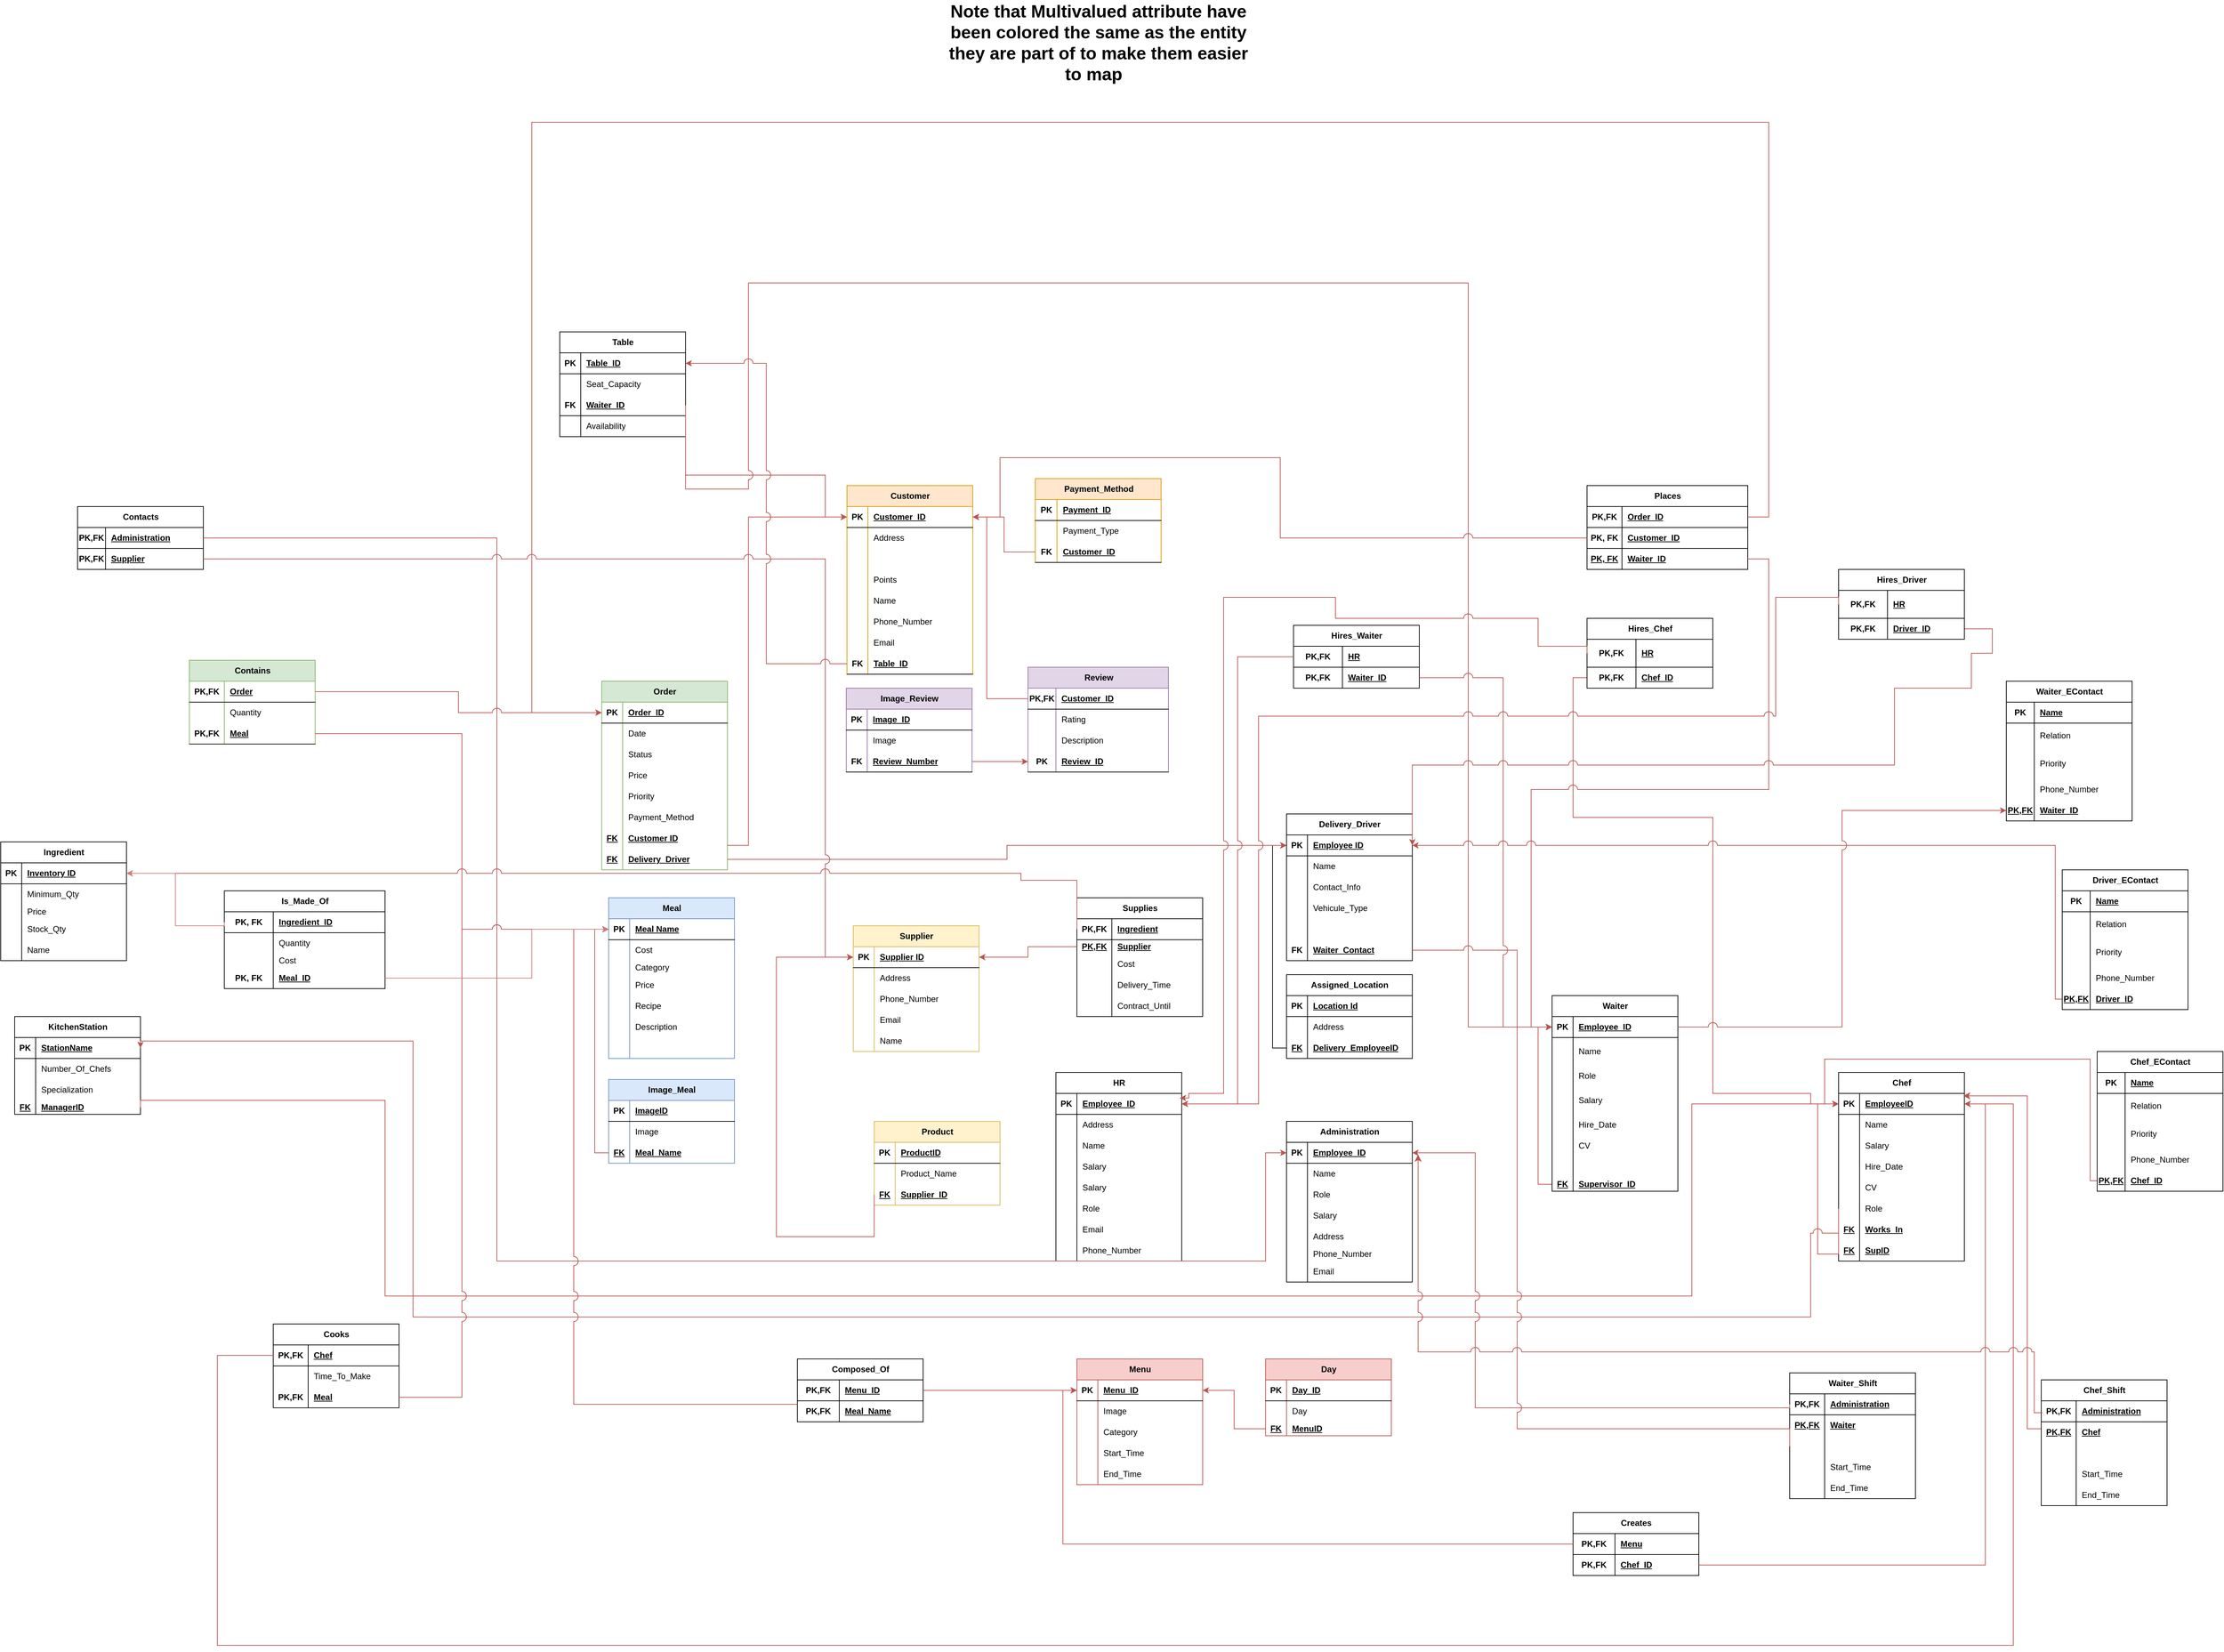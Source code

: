 <mxfile version="24.8.6">
  <diagram name="Page-1" id="MvRbFAjbxlmEhTx3ACe9">
    <mxGraphModel dx="2935" dy="1755" grid="1" gridSize="10" guides="1" tooltips="1" connect="1" arrows="1" fold="1" page="1" pageScale="1" pageWidth="850" pageHeight="1100" math="0" shadow="0">
      <root>
        <mxCell id="0" />
        <mxCell id="1" parent="0" />
        <mxCell id="LQWafQOOsgSIZreObCJd-34" value="Customer" style="shape=table;startSize=30;container=1;collapsible=1;childLayout=tableLayout;fixedRows=1;rowLines=0;fontStyle=1;align=center;resizeLast=1;html=1;fillColor=#ffe6cc;strokeColor=#d79b00;" parent="1" vertex="1">
          <mxGeometry x="-39" y="60" width="180" height="270" as="geometry" />
        </mxCell>
        <mxCell id="LQWafQOOsgSIZreObCJd-35" value="" style="shape=tableRow;horizontal=0;startSize=0;swimlaneHead=0;swimlaneBody=0;fillColor=none;collapsible=0;dropTarget=0;points=[[0,0.5],[1,0.5]];portConstraint=eastwest;top=0;left=0;right=0;bottom=1;" parent="LQWafQOOsgSIZreObCJd-34" vertex="1">
          <mxGeometry y="30" width="180" height="30" as="geometry" />
        </mxCell>
        <mxCell id="LQWafQOOsgSIZreObCJd-36" value="PK" style="shape=partialRectangle;connectable=0;fillColor=none;top=0;left=0;bottom=0;right=0;fontStyle=1;overflow=hidden;whiteSpace=wrap;html=1;" parent="LQWafQOOsgSIZreObCJd-35" vertex="1">
          <mxGeometry width="30" height="30" as="geometry">
            <mxRectangle width="30" height="30" as="alternateBounds" />
          </mxGeometry>
        </mxCell>
        <mxCell id="LQWafQOOsgSIZreObCJd-37" value="Customer_ID" style="shape=partialRectangle;connectable=0;fillColor=none;top=0;left=0;bottom=0;right=0;align=left;spacingLeft=6;fontStyle=5;overflow=hidden;whiteSpace=wrap;html=1;" parent="LQWafQOOsgSIZreObCJd-35" vertex="1">
          <mxGeometry x="30" width="150" height="30" as="geometry">
            <mxRectangle width="150" height="30" as="alternateBounds" />
          </mxGeometry>
        </mxCell>
        <mxCell id="LQWafQOOsgSIZreObCJd-38" value="" style="shape=tableRow;horizontal=0;startSize=0;swimlaneHead=0;swimlaneBody=0;fillColor=none;collapsible=0;dropTarget=0;points=[[0,0.5],[1,0.5]];portConstraint=eastwest;top=0;left=0;right=0;bottom=0;" parent="LQWafQOOsgSIZreObCJd-34" vertex="1">
          <mxGeometry y="60" width="180" height="30" as="geometry" />
        </mxCell>
        <mxCell id="LQWafQOOsgSIZreObCJd-39" value="" style="shape=partialRectangle;connectable=0;fillColor=none;top=0;left=0;bottom=0;right=0;editable=1;overflow=hidden;whiteSpace=wrap;html=1;" parent="LQWafQOOsgSIZreObCJd-38" vertex="1">
          <mxGeometry width="30" height="30" as="geometry">
            <mxRectangle width="30" height="30" as="alternateBounds" />
          </mxGeometry>
        </mxCell>
        <mxCell id="LQWafQOOsgSIZreObCJd-40" value="Address" style="shape=partialRectangle;connectable=0;fillColor=none;top=0;left=0;bottom=0;right=0;align=left;spacingLeft=6;overflow=hidden;whiteSpace=wrap;html=1;" parent="LQWafQOOsgSIZreObCJd-38" vertex="1">
          <mxGeometry x="30" width="150" height="30" as="geometry">
            <mxRectangle width="150" height="30" as="alternateBounds" />
          </mxGeometry>
        </mxCell>
        <mxCell id="LQWafQOOsgSIZreObCJd-41" value="" style="shape=tableRow;horizontal=0;startSize=0;swimlaneHead=0;swimlaneBody=0;fillColor=none;collapsible=0;dropTarget=0;points=[[0,0.5],[1,0.5]];portConstraint=eastwest;top=0;left=0;right=0;bottom=0;" parent="LQWafQOOsgSIZreObCJd-34" vertex="1">
          <mxGeometry y="90" width="180" height="30" as="geometry" />
        </mxCell>
        <mxCell id="LQWafQOOsgSIZreObCJd-42" value="" style="shape=partialRectangle;connectable=0;fillColor=none;top=0;left=0;bottom=0;right=0;editable=1;overflow=hidden;whiteSpace=wrap;html=1;" parent="LQWafQOOsgSIZreObCJd-41" vertex="1">
          <mxGeometry width="30" height="30" as="geometry">
            <mxRectangle width="30" height="30" as="alternateBounds" />
          </mxGeometry>
        </mxCell>
        <mxCell id="LQWafQOOsgSIZreObCJd-43" value="" style="shape=partialRectangle;connectable=0;fillColor=none;top=0;left=0;bottom=0;right=0;align=left;spacingLeft=6;overflow=hidden;whiteSpace=wrap;html=1;" parent="LQWafQOOsgSIZreObCJd-41" vertex="1">
          <mxGeometry x="30" width="150" height="30" as="geometry">
            <mxRectangle width="150" height="30" as="alternateBounds" />
          </mxGeometry>
        </mxCell>
        <mxCell id="LQWafQOOsgSIZreObCJd-44" value="" style="shape=tableRow;horizontal=0;startSize=0;swimlaneHead=0;swimlaneBody=0;fillColor=none;collapsible=0;dropTarget=0;points=[[0,0.5],[1,0.5]];portConstraint=eastwest;top=0;left=0;right=0;bottom=0;" parent="LQWafQOOsgSIZreObCJd-34" vertex="1">
          <mxGeometry y="120" width="180" height="30" as="geometry" />
        </mxCell>
        <mxCell id="LQWafQOOsgSIZreObCJd-45" value="" style="shape=partialRectangle;connectable=0;fillColor=none;top=0;left=0;bottom=0;right=0;editable=1;overflow=hidden;whiteSpace=wrap;html=1;" parent="LQWafQOOsgSIZreObCJd-44" vertex="1">
          <mxGeometry width="30" height="30" as="geometry">
            <mxRectangle width="30" height="30" as="alternateBounds" />
          </mxGeometry>
        </mxCell>
        <mxCell id="LQWafQOOsgSIZreObCJd-46" value="Points" style="shape=partialRectangle;connectable=0;fillColor=none;top=0;left=0;bottom=0;right=0;align=left;spacingLeft=6;overflow=hidden;whiteSpace=wrap;html=1;" parent="LQWafQOOsgSIZreObCJd-44" vertex="1">
          <mxGeometry x="30" width="150" height="30" as="geometry">
            <mxRectangle width="150" height="30" as="alternateBounds" />
          </mxGeometry>
        </mxCell>
        <mxCell id="LQWafQOOsgSIZreObCJd-47" value="" style="shape=tableRow;horizontal=0;startSize=0;swimlaneHead=0;swimlaneBody=0;fillColor=none;collapsible=0;dropTarget=0;points=[[0,0.5],[1,0.5]];portConstraint=eastwest;top=0;left=0;right=0;bottom=0;" parent="LQWafQOOsgSIZreObCJd-34" vertex="1">
          <mxGeometry y="150" width="180" height="30" as="geometry" />
        </mxCell>
        <mxCell id="LQWafQOOsgSIZreObCJd-48" value="" style="shape=partialRectangle;connectable=0;fillColor=none;top=0;left=0;bottom=0;right=0;editable=1;overflow=hidden;whiteSpace=wrap;html=1;" parent="LQWafQOOsgSIZreObCJd-47" vertex="1">
          <mxGeometry width="30" height="30" as="geometry">
            <mxRectangle width="30" height="30" as="alternateBounds" />
          </mxGeometry>
        </mxCell>
        <mxCell id="LQWafQOOsgSIZreObCJd-49" value="Name" style="shape=partialRectangle;connectable=0;fillColor=none;top=0;left=0;bottom=0;right=0;align=left;spacingLeft=6;overflow=hidden;whiteSpace=wrap;html=1;" parent="LQWafQOOsgSIZreObCJd-47" vertex="1">
          <mxGeometry x="30" width="150" height="30" as="geometry">
            <mxRectangle width="150" height="30" as="alternateBounds" />
          </mxGeometry>
        </mxCell>
        <mxCell id="LQWafQOOsgSIZreObCJd-88" value="" style="shape=tableRow;horizontal=0;startSize=0;swimlaneHead=0;swimlaneBody=0;fillColor=none;collapsible=0;dropTarget=0;points=[[0,0.5],[1,0.5]];portConstraint=eastwest;top=0;left=0;right=0;bottom=0;" parent="LQWafQOOsgSIZreObCJd-34" vertex="1">
          <mxGeometry y="180" width="180" height="30" as="geometry" />
        </mxCell>
        <mxCell id="LQWafQOOsgSIZreObCJd-89" value="" style="shape=partialRectangle;connectable=0;fillColor=none;top=0;left=0;bottom=0;right=0;editable=1;overflow=hidden;whiteSpace=wrap;html=1;" parent="LQWafQOOsgSIZreObCJd-88" vertex="1">
          <mxGeometry width="30" height="30" as="geometry">
            <mxRectangle width="30" height="30" as="alternateBounds" />
          </mxGeometry>
        </mxCell>
        <mxCell id="LQWafQOOsgSIZreObCJd-90" value="Phone_Number" style="shape=partialRectangle;connectable=0;fillColor=none;top=0;left=0;bottom=0;right=0;align=left;spacingLeft=6;overflow=hidden;whiteSpace=wrap;html=1;" parent="LQWafQOOsgSIZreObCJd-88" vertex="1">
          <mxGeometry x="30" width="150" height="30" as="geometry">
            <mxRectangle width="150" height="30" as="alternateBounds" />
          </mxGeometry>
        </mxCell>
        <mxCell id="LQWafQOOsgSIZreObCJd-110" value="" style="shape=tableRow;horizontal=0;startSize=0;swimlaneHead=0;swimlaneBody=0;fillColor=none;collapsible=0;dropTarget=0;points=[[0,0.5],[1,0.5]];portConstraint=eastwest;top=0;left=0;right=0;bottom=0;" parent="LQWafQOOsgSIZreObCJd-34" vertex="1">
          <mxGeometry y="210" width="180" height="30" as="geometry" />
        </mxCell>
        <mxCell id="LQWafQOOsgSIZreObCJd-111" value="" style="shape=partialRectangle;connectable=0;fillColor=none;top=0;left=0;bottom=0;right=0;editable=1;overflow=hidden;whiteSpace=wrap;html=1;" parent="LQWafQOOsgSIZreObCJd-110" vertex="1">
          <mxGeometry width="30" height="30" as="geometry">
            <mxRectangle width="30" height="30" as="alternateBounds" />
          </mxGeometry>
        </mxCell>
        <mxCell id="LQWafQOOsgSIZreObCJd-112" value="Email" style="shape=partialRectangle;connectable=0;fillColor=none;top=0;left=0;bottom=0;right=0;align=left;spacingLeft=6;overflow=hidden;whiteSpace=wrap;html=1;" parent="LQWafQOOsgSIZreObCJd-110" vertex="1">
          <mxGeometry x="30" width="150" height="30" as="geometry">
            <mxRectangle width="150" height="30" as="alternateBounds" />
          </mxGeometry>
        </mxCell>
        <mxCell id="LQWafQOOsgSIZreObCJd-385" value="" style="shape=tableRow;horizontal=0;startSize=0;swimlaneHead=0;swimlaneBody=0;fillColor=none;collapsible=0;dropTarget=0;points=[[0,0.5],[1,0.5]];portConstraint=eastwest;top=0;left=0;right=0;bottom=1;" parent="LQWafQOOsgSIZreObCJd-34" vertex="1">
          <mxGeometry y="240" width="180" height="30" as="geometry" />
        </mxCell>
        <mxCell id="LQWafQOOsgSIZreObCJd-386" value="FK" style="shape=partialRectangle;connectable=0;fillColor=none;top=0;left=0;bottom=0;right=0;fontStyle=1;overflow=hidden;whiteSpace=wrap;html=1;" parent="LQWafQOOsgSIZreObCJd-385" vertex="1">
          <mxGeometry width="30" height="30" as="geometry">
            <mxRectangle width="30" height="30" as="alternateBounds" />
          </mxGeometry>
        </mxCell>
        <mxCell id="LQWafQOOsgSIZreObCJd-387" value="Table_ID" style="shape=partialRectangle;connectable=0;fillColor=none;top=0;left=0;bottom=0;right=0;align=left;spacingLeft=6;fontStyle=5;overflow=hidden;whiteSpace=wrap;html=1;" parent="LQWafQOOsgSIZreObCJd-385" vertex="1">
          <mxGeometry x="30" width="150" height="30" as="geometry">
            <mxRectangle width="150" height="30" as="alternateBounds" />
          </mxGeometry>
        </mxCell>
        <mxCell id="LQWafQOOsgSIZreObCJd-56" value="Payment_Method" style="shape=table;startSize=30;container=1;collapsible=1;childLayout=tableLayout;fixedRows=1;rowLines=0;fontStyle=1;align=center;resizeLast=1;html=1;fillColor=#ffe6cc;strokeColor=#d79b00;" parent="1" vertex="1">
          <mxGeometry x="230.5" y="50" width="180" height="120" as="geometry" />
        </mxCell>
        <mxCell id="LQWafQOOsgSIZreObCJd-57" value="" style="shape=tableRow;horizontal=0;startSize=0;swimlaneHead=0;swimlaneBody=0;fillColor=none;collapsible=0;dropTarget=0;points=[[0,0.5],[1,0.5]];portConstraint=eastwest;top=0;left=0;right=0;bottom=1;" parent="LQWafQOOsgSIZreObCJd-56" vertex="1">
          <mxGeometry y="30" width="180" height="30" as="geometry" />
        </mxCell>
        <mxCell id="LQWafQOOsgSIZreObCJd-58" value="PK" style="shape=partialRectangle;connectable=0;fillColor=none;top=0;left=0;bottom=0;right=0;fontStyle=1;overflow=hidden;whiteSpace=wrap;html=1;" parent="LQWafQOOsgSIZreObCJd-57" vertex="1">
          <mxGeometry width="31" height="30" as="geometry">
            <mxRectangle width="31" height="30" as="alternateBounds" />
          </mxGeometry>
        </mxCell>
        <mxCell id="LQWafQOOsgSIZreObCJd-59" value="Payment_ID" style="shape=partialRectangle;connectable=0;fillColor=none;top=0;left=0;bottom=0;right=0;align=left;spacingLeft=6;fontStyle=5;overflow=hidden;whiteSpace=wrap;html=1;" parent="LQWafQOOsgSIZreObCJd-57" vertex="1">
          <mxGeometry x="31" width="149" height="30" as="geometry">
            <mxRectangle width="149" height="30" as="alternateBounds" />
          </mxGeometry>
        </mxCell>
        <mxCell id="LQWafQOOsgSIZreObCJd-63" value="" style="shape=tableRow;horizontal=0;startSize=0;swimlaneHead=0;swimlaneBody=0;fillColor=none;collapsible=0;dropTarget=0;points=[[0,0.5],[1,0.5]];portConstraint=eastwest;top=0;left=0;right=0;bottom=0;" parent="LQWafQOOsgSIZreObCJd-56" vertex="1">
          <mxGeometry y="60" width="180" height="30" as="geometry" />
        </mxCell>
        <mxCell id="LQWafQOOsgSIZreObCJd-64" value="" style="shape=partialRectangle;connectable=0;fillColor=none;top=0;left=0;bottom=0;right=0;editable=1;overflow=hidden;whiteSpace=wrap;html=1;" parent="LQWafQOOsgSIZreObCJd-63" vertex="1">
          <mxGeometry width="31" height="30" as="geometry">
            <mxRectangle width="31" height="30" as="alternateBounds" />
          </mxGeometry>
        </mxCell>
        <mxCell id="LQWafQOOsgSIZreObCJd-65" value="Payment_Type" style="shape=partialRectangle;connectable=0;fillColor=none;top=0;left=0;bottom=0;right=0;align=left;spacingLeft=6;overflow=hidden;whiteSpace=wrap;html=1;" parent="LQWafQOOsgSIZreObCJd-63" vertex="1">
          <mxGeometry x="31" width="149" height="30" as="geometry">
            <mxRectangle width="149" height="30" as="alternateBounds" />
          </mxGeometry>
        </mxCell>
        <mxCell id="LQWafQOOsgSIZreObCJd-113" value="" style="shape=tableRow;horizontal=0;startSize=0;swimlaneHead=0;swimlaneBody=0;fillColor=none;collapsible=0;dropTarget=0;points=[[0,0.5],[1,0.5]];portConstraint=eastwest;top=0;left=0;right=0;bottom=1;" parent="LQWafQOOsgSIZreObCJd-56" vertex="1">
          <mxGeometry y="90" width="180" height="30" as="geometry" />
        </mxCell>
        <mxCell id="LQWafQOOsgSIZreObCJd-114" value="FK" style="shape=partialRectangle;connectable=0;fillColor=none;top=0;left=0;bottom=0;right=0;fontStyle=1;overflow=hidden;whiteSpace=wrap;html=1;" parent="LQWafQOOsgSIZreObCJd-113" vertex="1">
          <mxGeometry width="31" height="30" as="geometry">
            <mxRectangle width="31" height="30" as="alternateBounds" />
          </mxGeometry>
        </mxCell>
        <mxCell id="LQWafQOOsgSIZreObCJd-115" value="Customer_ID" style="shape=partialRectangle;connectable=0;fillColor=none;top=0;left=0;bottom=0;right=0;align=left;spacingLeft=6;fontStyle=5;overflow=hidden;whiteSpace=wrap;html=1;" parent="LQWafQOOsgSIZreObCJd-113" vertex="1">
          <mxGeometry x="31" width="149" height="30" as="geometry">
            <mxRectangle width="149" height="30" as="alternateBounds" />
          </mxGeometry>
        </mxCell>
        <mxCell id="LQWafQOOsgSIZreObCJd-122" value="Image_Review" style="shape=table;startSize=30;container=1;collapsible=1;childLayout=tableLayout;fixedRows=1;rowLines=0;fontStyle=1;align=center;resizeLast=1;html=1;fillColor=#e1d5e7;strokeColor=#9673a6;" parent="1" vertex="1">
          <mxGeometry x="-40" y="350" width="180" height="120" as="geometry" />
        </mxCell>
        <mxCell id="LQWafQOOsgSIZreObCJd-123" value="" style="shape=tableRow;horizontal=0;startSize=0;swimlaneHead=0;swimlaneBody=0;fillColor=none;collapsible=0;dropTarget=0;points=[[0,0.5],[1,0.5]];portConstraint=eastwest;top=0;left=0;right=0;bottom=1;" parent="LQWafQOOsgSIZreObCJd-122" vertex="1">
          <mxGeometry y="30" width="180" height="30" as="geometry" />
        </mxCell>
        <mxCell id="LQWafQOOsgSIZreObCJd-124" value="PK" style="shape=partialRectangle;connectable=0;fillColor=none;top=0;left=0;bottom=0;right=0;fontStyle=1;overflow=hidden;whiteSpace=wrap;html=1;" parent="LQWafQOOsgSIZreObCJd-123" vertex="1">
          <mxGeometry width="30" height="30" as="geometry">
            <mxRectangle width="30" height="30" as="alternateBounds" />
          </mxGeometry>
        </mxCell>
        <mxCell id="LQWafQOOsgSIZreObCJd-125" value="Image_ID" style="shape=partialRectangle;connectable=0;fillColor=none;top=0;left=0;bottom=0;right=0;align=left;spacingLeft=6;fontStyle=5;overflow=hidden;whiteSpace=wrap;html=1;" parent="LQWafQOOsgSIZreObCJd-123" vertex="1">
          <mxGeometry x="30" width="150" height="30" as="geometry">
            <mxRectangle width="150" height="30" as="alternateBounds" />
          </mxGeometry>
        </mxCell>
        <mxCell id="LQWafQOOsgSIZreObCJd-132" value="" style="shape=tableRow;horizontal=0;startSize=0;swimlaneHead=0;swimlaneBody=0;fillColor=none;collapsible=0;dropTarget=0;points=[[0,0.5],[1,0.5]];portConstraint=eastwest;top=0;left=0;right=0;bottom=0;" parent="LQWafQOOsgSIZreObCJd-122" vertex="1">
          <mxGeometry y="60" width="180" height="30" as="geometry" />
        </mxCell>
        <mxCell id="LQWafQOOsgSIZreObCJd-133" value="" style="shape=partialRectangle;connectable=0;fillColor=none;top=0;left=0;bottom=0;right=0;editable=1;overflow=hidden;whiteSpace=wrap;html=1;" parent="LQWafQOOsgSIZreObCJd-132" vertex="1">
          <mxGeometry width="30" height="30" as="geometry">
            <mxRectangle width="30" height="30" as="alternateBounds" />
          </mxGeometry>
        </mxCell>
        <mxCell id="LQWafQOOsgSIZreObCJd-134" value="Image" style="shape=partialRectangle;connectable=0;fillColor=none;top=0;left=0;bottom=0;right=0;align=left;spacingLeft=6;overflow=hidden;whiteSpace=wrap;html=1;" parent="LQWafQOOsgSIZreObCJd-132" vertex="1">
          <mxGeometry x="30" width="150" height="30" as="geometry">
            <mxRectangle width="150" height="30" as="alternateBounds" />
          </mxGeometry>
        </mxCell>
        <mxCell id="LQWafQOOsgSIZreObCJd-148" value="" style="shape=tableRow;horizontal=0;startSize=0;swimlaneHead=0;swimlaneBody=0;fillColor=none;collapsible=0;dropTarget=0;points=[[0,0.5],[1,0.5]];portConstraint=eastwest;top=0;left=0;right=0;bottom=1;" parent="LQWafQOOsgSIZreObCJd-122" vertex="1">
          <mxGeometry y="90" width="180" height="30" as="geometry" />
        </mxCell>
        <mxCell id="LQWafQOOsgSIZreObCJd-149" value="FK" style="shape=partialRectangle;connectable=0;fillColor=none;top=0;left=0;bottom=0;right=0;fontStyle=1;overflow=hidden;whiteSpace=wrap;html=1;" parent="LQWafQOOsgSIZreObCJd-148" vertex="1">
          <mxGeometry width="30" height="30" as="geometry">
            <mxRectangle width="30" height="30" as="alternateBounds" />
          </mxGeometry>
        </mxCell>
        <mxCell id="LQWafQOOsgSIZreObCJd-150" value="Review_Number" style="shape=partialRectangle;connectable=0;fillColor=none;top=0;left=0;bottom=0;right=0;align=left;spacingLeft=6;fontStyle=5;overflow=hidden;whiteSpace=wrap;html=1;" parent="LQWafQOOsgSIZreObCJd-148" vertex="1">
          <mxGeometry x="30" width="150" height="30" as="geometry">
            <mxRectangle width="150" height="30" as="alternateBounds" />
          </mxGeometry>
        </mxCell>
        <mxCell id="LQWafQOOsgSIZreObCJd-144" style="edgeStyle=orthogonalEdgeStyle;rounded=0;orthogonalLoop=1;jettySize=auto;html=1;exitX=0;exitY=0.5;exitDx=0;exitDy=0;fillColor=#f8cecc;strokeColor=#b85450;" parent="1" source="LQWafQOOsgSIZreObCJd-113" target="LQWafQOOsgSIZreObCJd-35" edge="1">
          <mxGeometry relative="1" as="geometry" />
        </mxCell>
        <mxCell id="LQWafQOOsgSIZreObCJd-151" value="Review" style="shape=table;startSize=30;container=1;collapsible=1;childLayout=tableLayout;fixedRows=1;rowLines=0;fontStyle=1;align=center;resizeLast=1;html=1;fillColor=#e1d5e7;strokeColor=#9673a6;" parent="1" vertex="1">
          <mxGeometry x="220" y="320" width="201" height="150" as="geometry" />
        </mxCell>
        <mxCell id="LQWafQOOsgSIZreObCJd-152" value="" style="shape=tableRow;horizontal=0;startSize=0;swimlaneHead=0;swimlaneBody=0;fillColor=none;collapsible=0;dropTarget=0;points=[[0,0.5],[1,0.5]];portConstraint=eastwest;top=0;left=0;right=0;bottom=1;" parent="LQWafQOOsgSIZreObCJd-151" vertex="1">
          <mxGeometry y="30" width="201" height="30" as="geometry" />
        </mxCell>
        <mxCell id="LQWafQOOsgSIZreObCJd-153" value="PK,FK" style="shape=partialRectangle;connectable=0;fillColor=none;top=0;left=0;bottom=0;right=0;fontStyle=1;overflow=hidden;whiteSpace=wrap;html=1;" parent="LQWafQOOsgSIZreObCJd-152" vertex="1">
          <mxGeometry width="40" height="30" as="geometry">
            <mxRectangle width="40" height="30" as="alternateBounds" />
          </mxGeometry>
        </mxCell>
        <mxCell id="LQWafQOOsgSIZreObCJd-154" value="Customer_ID" style="shape=partialRectangle;connectable=0;fillColor=none;top=0;left=0;bottom=0;right=0;align=left;spacingLeft=6;fontStyle=5;overflow=hidden;whiteSpace=wrap;html=1;" parent="LQWafQOOsgSIZreObCJd-152" vertex="1">
          <mxGeometry x="40" width="161" height="30" as="geometry">
            <mxRectangle width="161" height="30" as="alternateBounds" />
          </mxGeometry>
        </mxCell>
        <mxCell id="LQWafQOOsgSIZreObCJd-155" value="" style="shape=tableRow;horizontal=0;startSize=0;swimlaneHead=0;swimlaneBody=0;fillColor=none;collapsible=0;dropTarget=0;points=[[0,0.5],[1,0.5]];portConstraint=eastwest;top=0;left=0;right=0;bottom=0;" parent="LQWafQOOsgSIZreObCJd-151" vertex="1">
          <mxGeometry y="60" width="201" height="30" as="geometry" />
        </mxCell>
        <mxCell id="LQWafQOOsgSIZreObCJd-156" value="" style="shape=partialRectangle;connectable=0;fillColor=none;top=0;left=0;bottom=0;right=0;editable=1;overflow=hidden;whiteSpace=wrap;html=1;" parent="LQWafQOOsgSIZreObCJd-155" vertex="1">
          <mxGeometry width="40" height="30" as="geometry">
            <mxRectangle width="40" height="30" as="alternateBounds" />
          </mxGeometry>
        </mxCell>
        <mxCell id="LQWafQOOsgSIZreObCJd-157" value="Rating" style="shape=partialRectangle;connectable=0;fillColor=none;top=0;left=0;bottom=0;right=0;align=left;spacingLeft=6;overflow=hidden;whiteSpace=wrap;html=1;" parent="LQWafQOOsgSIZreObCJd-155" vertex="1">
          <mxGeometry x="40" width="161" height="30" as="geometry">
            <mxRectangle width="161" height="30" as="alternateBounds" />
          </mxGeometry>
        </mxCell>
        <mxCell id="LQWafQOOsgSIZreObCJd-158" value="" style="shape=tableRow;horizontal=0;startSize=0;swimlaneHead=0;swimlaneBody=0;fillColor=none;collapsible=0;dropTarget=0;points=[[0,0.5],[1,0.5]];portConstraint=eastwest;top=0;left=0;right=0;bottom=0;" parent="LQWafQOOsgSIZreObCJd-151" vertex="1">
          <mxGeometry y="90" width="201" height="30" as="geometry" />
        </mxCell>
        <mxCell id="LQWafQOOsgSIZreObCJd-159" value="" style="shape=partialRectangle;connectable=0;fillColor=none;top=0;left=0;bottom=0;right=0;editable=1;overflow=hidden;whiteSpace=wrap;html=1;" parent="LQWafQOOsgSIZreObCJd-158" vertex="1">
          <mxGeometry width="40" height="30" as="geometry">
            <mxRectangle width="40" height="30" as="alternateBounds" />
          </mxGeometry>
        </mxCell>
        <mxCell id="LQWafQOOsgSIZreObCJd-160" value="Description" style="shape=partialRectangle;connectable=0;fillColor=none;top=0;left=0;bottom=0;right=0;align=left;spacingLeft=6;overflow=hidden;whiteSpace=wrap;html=1;" parent="LQWafQOOsgSIZreObCJd-158" vertex="1">
          <mxGeometry x="40" width="161" height="30" as="geometry">
            <mxRectangle width="161" height="30" as="alternateBounds" />
          </mxGeometry>
        </mxCell>
        <mxCell id="LQWafQOOsgSIZreObCJd-173" value="" style="shape=tableRow;horizontal=0;startSize=0;swimlaneHead=0;swimlaneBody=0;fillColor=none;collapsible=0;dropTarget=0;points=[[0,0.5],[1,0.5]];portConstraint=eastwest;top=0;left=0;right=0;bottom=1;" parent="LQWafQOOsgSIZreObCJd-151" vertex="1">
          <mxGeometry y="120" width="201" height="30" as="geometry" />
        </mxCell>
        <mxCell id="LQWafQOOsgSIZreObCJd-174" value="PK" style="shape=partialRectangle;connectable=0;fillColor=none;top=0;left=0;bottom=0;right=0;fontStyle=1;overflow=hidden;whiteSpace=wrap;html=1;" parent="LQWafQOOsgSIZreObCJd-173" vertex="1">
          <mxGeometry width="40" height="30" as="geometry">
            <mxRectangle width="40" height="30" as="alternateBounds" />
          </mxGeometry>
        </mxCell>
        <mxCell id="LQWafQOOsgSIZreObCJd-175" value="Review_ID" style="shape=partialRectangle;connectable=0;fillColor=none;top=0;left=0;bottom=0;right=0;align=left;spacingLeft=6;fontStyle=5;overflow=hidden;whiteSpace=wrap;html=1;" parent="LQWafQOOsgSIZreObCJd-173" vertex="1">
          <mxGeometry x="40" width="161" height="30" as="geometry">
            <mxRectangle width="161" height="30" as="alternateBounds" />
          </mxGeometry>
        </mxCell>
        <mxCell id="LQWafQOOsgSIZreObCJd-176" style="edgeStyle=orthogonalEdgeStyle;rounded=0;orthogonalLoop=1;jettySize=auto;html=1;exitX=0;exitY=0.5;exitDx=0;exitDy=0;entryX=1;entryY=0.5;entryDx=0;entryDy=0;fillColor=#f8cecc;strokeColor=#b85450;" parent="1" source="LQWafQOOsgSIZreObCJd-152" target="LQWafQOOsgSIZreObCJd-35" edge="1">
          <mxGeometry relative="1" as="geometry">
            <Array as="points">
              <mxPoint x="161" y="365" />
              <mxPoint x="161" y="105" />
            </Array>
          </mxGeometry>
        </mxCell>
        <mxCell id="LQWafQOOsgSIZreObCJd-177" style="edgeStyle=orthogonalEdgeStyle;rounded=0;orthogonalLoop=1;jettySize=auto;html=1;exitX=1;exitY=0.5;exitDx=0;exitDy=0;entryX=0;entryY=0.5;entryDx=0;entryDy=0;fillColor=#f8cecc;strokeColor=#b85450;jumpStyle=arc;jumpSize=13;" parent="1" source="LQWafQOOsgSIZreObCJd-148" target="LQWafQOOsgSIZreObCJd-173" edge="1">
          <mxGeometry relative="1" as="geometry">
            <mxPoint x="220" y="490" as="targetPoint" />
          </mxGeometry>
        </mxCell>
        <mxCell id="LQWafQOOsgSIZreObCJd-178" value="Table" style="shape=table;startSize=30;container=1;collapsible=1;childLayout=tableLayout;fixedRows=1;rowLines=0;fontStyle=1;align=center;resizeLast=1;html=1;" parent="1" vertex="1">
          <mxGeometry x="-450" y="-160" width="180" height="150" as="geometry" />
        </mxCell>
        <mxCell id="LQWafQOOsgSIZreObCJd-179" value="" style="shape=tableRow;horizontal=0;startSize=0;swimlaneHead=0;swimlaneBody=0;fillColor=none;collapsible=0;dropTarget=0;points=[[0,0.5],[1,0.5]];portConstraint=eastwest;top=0;left=0;right=0;bottom=1;" parent="LQWafQOOsgSIZreObCJd-178" vertex="1">
          <mxGeometry y="30" width="180" height="30" as="geometry" />
        </mxCell>
        <mxCell id="LQWafQOOsgSIZreObCJd-180" value="PK" style="shape=partialRectangle;connectable=0;fillColor=none;top=0;left=0;bottom=0;right=0;fontStyle=1;overflow=hidden;whiteSpace=wrap;html=1;" parent="LQWafQOOsgSIZreObCJd-179" vertex="1">
          <mxGeometry width="30" height="30" as="geometry">
            <mxRectangle width="30" height="30" as="alternateBounds" />
          </mxGeometry>
        </mxCell>
        <mxCell id="LQWafQOOsgSIZreObCJd-181" value="Table_ID" style="shape=partialRectangle;connectable=0;fillColor=none;top=0;left=0;bottom=0;right=0;align=left;spacingLeft=6;fontStyle=5;overflow=hidden;whiteSpace=wrap;html=1;" parent="LQWafQOOsgSIZreObCJd-179" vertex="1">
          <mxGeometry x="30" width="150" height="30" as="geometry">
            <mxRectangle width="150" height="30" as="alternateBounds" />
          </mxGeometry>
        </mxCell>
        <mxCell id="LQWafQOOsgSIZreObCJd-182" value="" style="shape=tableRow;horizontal=0;startSize=0;swimlaneHead=0;swimlaneBody=0;fillColor=none;collapsible=0;dropTarget=0;points=[[0,0.5],[1,0.5]];portConstraint=eastwest;top=0;left=0;right=0;bottom=0;" parent="LQWafQOOsgSIZreObCJd-178" vertex="1">
          <mxGeometry y="60" width="180" height="30" as="geometry" />
        </mxCell>
        <mxCell id="LQWafQOOsgSIZreObCJd-183" value="" style="shape=partialRectangle;connectable=0;fillColor=none;top=0;left=0;bottom=0;right=0;editable=1;overflow=hidden;whiteSpace=wrap;html=1;" parent="LQWafQOOsgSIZreObCJd-182" vertex="1">
          <mxGeometry width="30" height="30" as="geometry">
            <mxRectangle width="30" height="30" as="alternateBounds" />
          </mxGeometry>
        </mxCell>
        <mxCell id="LQWafQOOsgSIZreObCJd-184" value="Seat_Capacity" style="shape=partialRectangle;connectable=0;fillColor=none;top=0;left=0;bottom=0;right=0;align=left;spacingLeft=6;overflow=hidden;whiteSpace=wrap;html=1;" parent="LQWafQOOsgSIZreObCJd-182" vertex="1">
          <mxGeometry x="30" width="150" height="30" as="geometry">
            <mxRectangle width="150" height="30" as="alternateBounds" />
          </mxGeometry>
        </mxCell>
        <mxCell id="KNDPHdGSkkYCiyTvmJEO-27" value="" style="shape=tableRow;horizontal=0;startSize=0;swimlaneHead=0;swimlaneBody=0;fillColor=none;collapsible=0;dropTarget=0;points=[[0,0.5],[1,0.5]];portConstraint=eastwest;top=0;left=0;right=0;bottom=1;" parent="LQWafQOOsgSIZreObCJd-178" vertex="1">
          <mxGeometry y="90" width="180" height="30" as="geometry" />
        </mxCell>
        <mxCell id="KNDPHdGSkkYCiyTvmJEO-28" value="FK" style="shape=partialRectangle;connectable=0;fillColor=none;top=0;left=0;bottom=0;right=0;fontStyle=1;overflow=hidden;whiteSpace=wrap;html=1;" parent="KNDPHdGSkkYCiyTvmJEO-27" vertex="1">
          <mxGeometry width="30" height="30" as="geometry">
            <mxRectangle width="30" height="30" as="alternateBounds" />
          </mxGeometry>
        </mxCell>
        <mxCell id="KNDPHdGSkkYCiyTvmJEO-29" value="Waiter_ID" style="shape=partialRectangle;connectable=0;fillColor=none;top=0;left=0;bottom=0;right=0;align=left;spacingLeft=6;fontStyle=5;overflow=hidden;whiteSpace=wrap;html=1;" parent="KNDPHdGSkkYCiyTvmJEO-27" vertex="1">
          <mxGeometry x="30" width="150" height="30" as="geometry">
            <mxRectangle width="150" height="30" as="alternateBounds" />
          </mxGeometry>
        </mxCell>
        <mxCell id="0TxUGcKk6nh9ytELp0UB-1" value="" style="shape=tableRow;horizontal=0;startSize=0;swimlaneHead=0;swimlaneBody=0;fillColor=none;collapsible=0;dropTarget=0;points=[[0,0.5],[1,0.5]];portConstraint=eastwest;top=0;left=0;right=0;bottom=0;" parent="LQWafQOOsgSIZreObCJd-178" vertex="1">
          <mxGeometry y="120" width="180" height="30" as="geometry" />
        </mxCell>
        <mxCell id="0TxUGcKk6nh9ytELp0UB-2" value="" style="shape=partialRectangle;connectable=0;fillColor=none;top=0;left=0;bottom=0;right=0;editable=1;overflow=hidden;whiteSpace=wrap;html=1;" parent="0TxUGcKk6nh9ytELp0UB-1" vertex="1">
          <mxGeometry width="30" height="30" as="geometry">
            <mxRectangle width="30" height="30" as="alternateBounds" />
          </mxGeometry>
        </mxCell>
        <mxCell id="0TxUGcKk6nh9ytELp0UB-3" value="Availability" style="shape=partialRectangle;connectable=0;fillColor=none;top=0;left=0;bottom=0;right=0;align=left;spacingLeft=6;overflow=hidden;whiteSpace=wrap;html=1;" parent="0TxUGcKk6nh9ytELp0UB-1" vertex="1">
          <mxGeometry x="30" width="150" height="30" as="geometry">
            <mxRectangle width="150" height="30" as="alternateBounds" />
          </mxGeometry>
        </mxCell>
        <mxCell id="KNDPHdGSkkYCiyTvmJEO-1" style="edgeStyle=orthogonalEdgeStyle;rounded=0;orthogonalLoop=1;jettySize=auto;html=1;entryX=0;entryY=0.5;entryDx=0;entryDy=0;fillColor=#f8cecc;strokeColor=#b85450;jumpStyle=arc;jumpSize=13;" parent="1" source="LQWafQOOsgSIZreObCJd-414" target="LQWafQOOsgSIZreObCJd-390" edge="1">
          <mxGeometry relative="1" as="geometry" />
        </mxCell>
        <mxCell id="LQWafQOOsgSIZreObCJd-200" value="Order" style="shape=table;startSize=30;container=1;collapsible=1;childLayout=tableLayout;fixedRows=1;rowLines=0;fontStyle=1;align=center;resizeLast=1;html=1;fillColor=#d5e8d4;strokeColor=#82b366;" parent="1" vertex="1">
          <mxGeometry x="-390" y="340" width="180" height="270" as="geometry" />
        </mxCell>
        <mxCell id="LQWafQOOsgSIZreObCJd-201" value="" style="shape=tableRow;horizontal=0;startSize=0;swimlaneHead=0;swimlaneBody=0;fillColor=none;collapsible=0;dropTarget=0;points=[[0,0.5],[1,0.5]];portConstraint=eastwest;top=0;left=0;right=0;bottom=1;" parent="LQWafQOOsgSIZreObCJd-200" vertex="1">
          <mxGeometry y="30" width="180" height="30" as="geometry" />
        </mxCell>
        <mxCell id="LQWafQOOsgSIZreObCJd-202" value="PK" style="shape=partialRectangle;connectable=0;fillColor=none;top=0;left=0;bottom=0;right=0;fontStyle=1;overflow=hidden;whiteSpace=wrap;html=1;" parent="LQWafQOOsgSIZreObCJd-201" vertex="1">
          <mxGeometry width="30" height="30" as="geometry">
            <mxRectangle width="30" height="30" as="alternateBounds" />
          </mxGeometry>
        </mxCell>
        <mxCell id="LQWafQOOsgSIZreObCJd-203" value="Order_ID" style="shape=partialRectangle;connectable=0;fillColor=none;top=0;left=0;bottom=0;right=0;align=left;spacingLeft=6;fontStyle=5;overflow=hidden;whiteSpace=wrap;html=1;" parent="LQWafQOOsgSIZreObCJd-201" vertex="1">
          <mxGeometry x="30" width="150" height="30" as="geometry">
            <mxRectangle width="150" height="30" as="alternateBounds" />
          </mxGeometry>
        </mxCell>
        <mxCell id="LQWafQOOsgSIZreObCJd-204" value="" style="shape=tableRow;horizontal=0;startSize=0;swimlaneHead=0;swimlaneBody=0;fillColor=none;collapsible=0;dropTarget=0;points=[[0,0.5],[1,0.5]];portConstraint=eastwest;top=0;left=0;right=0;bottom=0;" parent="LQWafQOOsgSIZreObCJd-200" vertex="1">
          <mxGeometry y="60" width="180" height="30" as="geometry" />
        </mxCell>
        <mxCell id="LQWafQOOsgSIZreObCJd-205" value="" style="shape=partialRectangle;connectable=0;fillColor=none;top=0;left=0;bottom=0;right=0;editable=1;overflow=hidden;whiteSpace=wrap;html=1;" parent="LQWafQOOsgSIZreObCJd-204" vertex="1">
          <mxGeometry width="30" height="30" as="geometry">
            <mxRectangle width="30" height="30" as="alternateBounds" />
          </mxGeometry>
        </mxCell>
        <mxCell id="LQWafQOOsgSIZreObCJd-206" value="Date" style="shape=partialRectangle;connectable=0;fillColor=none;top=0;left=0;bottom=0;right=0;align=left;spacingLeft=6;overflow=hidden;whiteSpace=wrap;html=1;" parent="LQWafQOOsgSIZreObCJd-204" vertex="1">
          <mxGeometry x="30" width="150" height="30" as="geometry">
            <mxRectangle width="150" height="30" as="alternateBounds" />
          </mxGeometry>
        </mxCell>
        <mxCell id="LQWafQOOsgSIZreObCJd-207" value="" style="shape=tableRow;horizontal=0;startSize=0;swimlaneHead=0;swimlaneBody=0;fillColor=none;collapsible=0;dropTarget=0;points=[[0,0.5],[1,0.5]];portConstraint=eastwest;top=0;left=0;right=0;bottom=0;" parent="LQWafQOOsgSIZreObCJd-200" vertex="1">
          <mxGeometry y="90" width="180" height="30" as="geometry" />
        </mxCell>
        <mxCell id="LQWafQOOsgSIZreObCJd-208" value="" style="shape=partialRectangle;connectable=0;fillColor=none;top=0;left=0;bottom=0;right=0;editable=1;overflow=hidden;whiteSpace=wrap;html=1;" parent="LQWafQOOsgSIZreObCJd-207" vertex="1">
          <mxGeometry width="30" height="30" as="geometry">
            <mxRectangle width="30" height="30" as="alternateBounds" />
          </mxGeometry>
        </mxCell>
        <mxCell id="LQWafQOOsgSIZreObCJd-209" value="Status" style="shape=partialRectangle;connectable=0;fillColor=none;top=0;left=0;bottom=0;right=0;align=left;spacingLeft=6;overflow=hidden;whiteSpace=wrap;html=1;" parent="LQWafQOOsgSIZreObCJd-207" vertex="1">
          <mxGeometry x="30" width="150" height="30" as="geometry">
            <mxRectangle width="150" height="30" as="alternateBounds" />
          </mxGeometry>
        </mxCell>
        <mxCell id="LQWafQOOsgSIZreObCJd-210" value="" style="shape=tableRow;horizontal=0;startSize=0;swimlaneHead=0;swimlaneBody=0;fillColor=none;collapsible=0;dropTarget=0;points=[[0,0.5],[1,0.5]];portConstraint=eastwest;top=0;left=0;right=0;bottom=0;" parent="LQWafQOOsgSIZreObCJd-200" vertex="1">
          <mxGeometry y="120" width="180" height="30" as="geometry" />
        </mxCell>
        <mxCell id="LQWafQOOsgSIZreObCJd-211" value="" style="shape=partialRectangle;connectable=0;fillColor=none;top=0;left=0;bottom=0;right=0;editable=1;overflow=hidden;whiteSpace=wrap;html=1;" parent="LQWafQOOsgSIZreObCJd-210" vertex="1">
          <mxGeometry width="30" height="30" as="geometry">
            <mxRectangle width="30" height="30" as="alternateBounds" />
          </mxGeometry>
        </mxCell>
        <mxCell id="LQWafQOOsgSIZreObCJd-212" value="Price" style="shape=partialRectangle;connectable=0;fillColor=none;top=0;left=0;bottom=0;right=0;align=left;spacingLeft=6;overflow=hidden;whiteSpace=wrap;html=1;" parent="LQWafQOOsgSIZreObCJd-210" vertex="1">
          <mxGeometry x="30" width="150" height="30" as="geometry">
            <mxRectangle width="150" height="30" as="alternateBounds" />
          </mxGeometry>
        </mxCell>
        <mxCell id="LQWafQOOsgSIZreObCJd-213" value="" style="shape=tableRow;horizontal=0;startSize=0;swimlaneHead=0;swimlaneBody=0;fillColor=none;collapsible=0;dropTarget=0;points=[[0,0.5],[1,0.5]];portConstraint=eastwest;top=0;left=0;right=0;bottom=0;" parent="LQWafQOOsgSIZreObCJd-200" vertex="1">
          <mxGeometry y="150" width="180" height="30" as="geometry" />
        </mxCell>
        <mxCell id="LQWafQOOsgSIZreObCJd-214" value="" style="shape=partialRectangle;connectable=0;fillColor=none;top=0;left=0;bottom=0;right=0;editable=1;overflow=hidden;whiteSpace=wrap;html=1;" parent="LQWafQOOsgSIZreObCJd-213" vertex="1">
          <mxGeometry width="30" height="30" as="geometry">
            <mxRectangle width="30" height="30" as="alternateBounds" />
          </mxGeometry>
        </mxCell>
        <mxCell id="LQWafQOOsgSIZreObCJd-215" value="Priority" style="shape=partialRectangle;connectable=0;fillColor=none;top=0;left=0;bottom=0;right=0;align=left;spacingLeft=6;overflow=hidden;whiteSpace=wrap;html=1;" parent="LQWafQOOsgSIZreObCJd-213" vertex="1">
          <mxGeometry x="30" width="150" height="30" as="geometry">
            <mxRectangle width="150" height="30" as="alternateBounds" />
          </mxGeometry>
        </mxCell>
        <mxCell id="KNDPHdGSkkYCiyTvmJEO-7" value="" style="shape=tableRow;horizontal=0;startSize=0;swimlaneHead=0;swimlaneBody=0;fillColor=none;collapsible=0;dropTarget=0;points=[[0,0.5],[1,0.5]];portConstraint=eastwest;top=0;left=0;right=0;bottom=0;" parent="LQWafQOOsgSIZreObCJd-200" vertex="1">
          <mxGeometry y="180" width="180" height="30" as="geometry" />
        </mxCell>
        <mxCell id="KNDPHdGSkkYCiyTvmJEO-8" value="" style="shape=partialRectangle;connectable=0;fillColor=none;top=0;left=0;bottom=0;right=0;editable=1;overflow=hidden;whiteSpace=wrap;html=1;" parent="KNDPHdGSkkYCiyTvmJEO-7" vertex="1">
          <mxGeometry width="30" height="30" as="geometry">
            <mxRectangle width="30" height="30" as="alternateBounds" />
          </mxGeometry>
        </mxCell>
        <mxCell id="KNDPHdGSkkYCiyTvmJEO-9" value="Payment_Method" style="shape=partialRectangle;connectable=0;fillColor=none;top=0;left=0;bottom=0;right=0;align=left;spacingLeft=6;overflow=hidden;whiteSpace=wrap;html=1;" parent="KNDPHdGSkkYCiyTvmJEO-7" vertex="1">
          <mxGeometry x="30" width="150" height="30" as="geometry">
            <mxRectangle width="150" height="30" as="alternateBounds" />
          </mxGeometry>
        </mxCell>
        <mxCell id="KNDPHdGSkkYCiyTvmJEO-13" value="" style="shape=tableRow;horizontal=0;startSize=0;swimlaneHead=0;swimlaneBody=0;fillColor=none;collapsible=0;dropTarget=0;points=[[0,0.5],[1,0.5]];portConstraint=eastwest;top=0;left=0;right=0;bottom=0;" parent="LQWafQOOsgSIZreObCJd-200" vertex="1">
          <mxGeometry y="210" width="180" height="30" as="geometry" />
        </mxCell>
        <mxCell id="KNDPHdGSkkYCiyTvmJEO-14" value="&lt;b&gt;&lt;u&gt;FK&lt;/u&gt;&lt;/b&gt;" style="shape=partialRectangle;connectable=0;fillColor=none;top=0;left=0;bottom=0;right=0;editable=1;overflow=hidden;whiteSpace=wrap;html=1;" parent="KNDPHdGSkkYCiyTvmJEO-13" vertex="1">
          <mxGeometry width="30" height="30" as="geometry">
            <mxRectangle width="30" height="30" as="alternateBounds" />
          </mxGeometry>
        </mxCell>
        <mxCell id="KNDPHdGSkkYCiyTvmJEO-15" value="&lt;b&gt;&lt;u&gt;Customer ID&lt;/u&gt;&lt;/b&gt;" style="shape=partialRectangle;connectable=0;fillColor=none;top=0;left=0;bottom=0;right=0;align=left;spacingLeft=6;overflow=hidden;whiteSpace=wrap;html=1;" parent="KNDPHdGSkkYCiyTvmJEO-13" vertex="1">
          <mxGeometry x="30" width="150" height="30" as="geometry">
            <mxRectangle width="150" height="30" as="alternateBounds" />
          </mxGeometry>
        </mxCell>
        <mxCell id="KNDPHdGSkkYCiyTvmJEO-10" value="" style="shape=tableRow;horizontal=0;startSize=0;swimlaneHead=0;swimlaneBody=0;fillColor=none;collapsible=0;dropTarget=0;points=[[0,0.5],[1,0.5]];portConstraint=eastwest;top=0;left=0;right=0;bottom=0;" parent="LQWafQOOsgSIZreObCJd-200" vertex="1">
          <mxGeometry y="240" width="180" height="30" as="geometry" />
        </mxCell>
        <mxCell id="KNDPHdGSkkYCiyTvmJEO-11" value="&lt;b&gt;&lt;u&gt;FK&lt;/u&gt;&lt;/b&gt;" style="shape=partialRectangle;connectable=0;fillColor=none;top=0;left=0;bottom=0;right=0;editable=1;overflow=hidden;whiteSpace=wrap;html=1;" parent="KNDPHdGSkkYCiyTvmJEO-10" vertex="1">
          <mxGeometry width="30" height="30" as="geometry">
            <mxRectangle width="30" height="30" as="alternateBounds" />
          </mxGeometry>
        </mxCell>
        <mxCell id="KNDPHdGSkkYCiyTvmJEO-12" value="&lt;b&gt;&lt;u&gt;Delivery_Driver&lt;/u&gt;&lt;/b&gt;" style="shape=partialRectangle;connectable=0;fillColor=none;top=0;left=0;bottom=0;right=0;align=left;spacingLeft=6;overflow=hidden;whiteSpace=wrap;html=1;" parent="KNDPHdGSkkYCiyTvmJEO-10" vertex="1">
          <mxGeometry x="30" width="150" height="30" as="geometry">
            <mxRectangle width="150" height="30" as="alternateBounds" />
          </mxGeometry>
        </mxCell>
        <mxCell id="LQWafQOOsgSIZreObCJd-219" value="Ingredient" style="shape=table;startSize=30;container=1;collapsible=1;childLayout=tableLayout;fixedRows=1;rowLines=0;fontStyle=1;align=center;resizeLast=1;html=1;" parent="1" vertex="1">
          <mxGeometry x="-1250" y="570" width="180" height="170" as="geometry" />
        </mxCell>
        <mxCell id="LQWafQOOsgSIZreObCJd-220" value="" style="shape=tableRow;horizontal=0;startSize=0;swimlaneHead=0;swimlaneBody=0;fillColor=none;collapsible=0;dropTarget=0;points=[[0,0.5],[1,0.5]];portConstraint=eastwest;top=0;left=0;right=0;bottom=1;" parent="LQWafQOOsgSIZreObCJd-219" vertex="1">
          <mxGeometry y="30" width="180" height="30" as="geometry" />
        </mxCell>
        <mxCell id="LQWafQOOsgSIZreObCJd-221" value="PK" style="shape=partialRectangle;connectable=0;fillColor=none;top=0;left=0;bottom=0;right=0;fontStyle=1;overflow=hidden;whiteSpace=wrap;html=1;" parent="LQWafQOOsgSIZreObCJd-220" vertex="1">
          <mxGeometry width="30" height="30" as="geometry">
            <mxRectangle width="30" height="30" as="alternateBounds" />
          </mxGeometry>
        </mxCell>
        <mxCell id="LQWafQOOsgSIZreObCJd-222" value="Inventory ID" style="shape=partialRectangle;connectable=0;fillColor=none;top=0;left=0;bottom=0;right=0;align=left;spacingLeft=6;fontStyle=5;overflow=hidden;whiteSpace=wrap;html=1;" parent="LQWafQOOsgSIZreObCJd-220" vertex="1">
          <mxGeometry x="30" width="150" height="30" as="geometry">
            <mxRectangle width="150" height="30" as="alternateBounds" />
          </mxGeometry>
        </mxCell>
        <mxCell id="LQWafQOOsgSIZreObCJd-223" value="" style="shape=tableRow;horizontal=0;startSize=0;swimlaneHead=0;swimlaneBody=0;fillColor=none;collapsible=0;dropTarget=0;points=[[0,0.5],[1,0.5]];portConstraint=eastwest;top=0;left=0;right=0;bottom=0;" parent="LQWafQOOsgSIZreObCJd-219" vertex="1">
          <mxGeometry y="60" width="180" height="30" as="geometry" />
        </mxCell>
        <mxCell id="LQWafQOOsgSIZreObCJd-224" value="" style="shape=partialRectangle;connectable=0;fillColor=none;top=0;left=0;bottom=0;right=0;editable=1;overflow=hidden;whiteSpace=wrap;html=1;" parent="LQWafQOOsgSIZreObCJd-223" vertex="1">
          <mxGeometry width="30" height="30" as="geometry">
            <mxRectangle width="30" height="30" as="alternateBounds" />
          </mxGeometry>
        </mxCell>
        <mxCell id="LQWafQOOsgSIZreObCJd-225" value="Minimum_Qty" style="shape=partialRectangle;connectable=0;fillColor=none;top=0;left=0;bottom=0;right=0;align=left;spacingLeft=6;overflow=hidden;whiteSpace=wrap;html=1;" parent="LQWafQOOsgSIZreObCJd-223" vertex="1">
          <mxGeometry x="30" width="150" height="30" as="geometry">
            <mxRectangle width="150" height="30" as="alternateBounds" />
          </mxGeometry>
        </mxCell>
        <mxCell id="LQWafQOOsgSIZreObCJd-226" value="" style="shape=tableRow;horizontal=0;startSize=0;swimlaneHead=0;swimlaneBody=0;fillColor=none;collapsible=0;dropTarget=0;points=[[0,0.5],[1,0.5]];portConstraint=eastwest;top=0;left=0;right=0;bottom=0;" parent="LQWafQOOsgSIZreObCJd-219" vertex="1">
          <mxGeometry y="90" width="180" height="20" as="geometry" />
        </mxCell>
        <mxCell id="LQWafQOOsgSIZreObCJd-227" value="" style="shape=partialRectangle;connectable=0;fillColor=none;top=0;left=0;bottom=0;right=0;editable=1;overflow=hidden;whiteSpace=wrap;html=1;" parent="LQWafQOOsgSIZreObCJd-226" vertex="1">
          <mxGeometry width="30" height="20" as="geometry">
            <mxRectangle width="30" height="20" as="alternateBounds" />
          </mxGeometry>
        </mxCell>
        <mxCell id="LQWafQOOsgSIZreObCJd-228" value="Price" style="shape=partialRectangle;connectable=0;fillColor=none;top=0;left=0;bottom=0;right=0;align=left;spacingLeft=6;overflow=hidden;whiteSpace=wrap;html=1;" parent="LQWafQOOsgSIZreObCJd-226" vertex="1">
          <mxGeometry x="30" width="150" height="20" as="geometry">
            <mxRectangle width="150" height="20" as="alternateBounds" />
          </mxGeometry>
        </mxCell>
        <mxCell id="LQWafQOOsgSIZreObCJd-229" value="" style="shape=tableRow;horizontal=0;startSize=0;swimlaneHead=0;swimlaneBody=0;fillColor=none;collapsible=0;dropTarget=0;points=[[0,0.5],[1,0.5]];portConstraint=eastwest;top=0;left=0;right=0;bottom=0;" parent="LQWafQOOsgSIZreObCJd-219" vertex="1">
          <mxGeometry y="110" width="180" height="30" as="geometry" />
        </mxCell>
        <mxCell id="LQWafQOOsgSIZreObCJd-230" value="" style="shape=partialRectangle;connectable=0;fillColor=none;top=0;left=0;bottom=0;right=0;editable=1;overflow=hidden;whiteSpace=wrap;html=1;" parent="LQWafQOOsgSIZreObCJd-229" vertex="1">
          <mxGeometry width="30" height="30" as="geometry">
            <mxRectangle width="30" height="30" as="alternateBounds" />
          </mxGeometry>
        </mxCell>
        <mxCell id="LQWafQOOsgSIZreObCJd-231" value="Stock_Qty" style="shape=partialRectangle;connectable=0;fillColor=none;top=0;left=0;bottom=0;right=0;align=left;spacingLeft=6;overflow=hidden;whiteSpace=wrap;html=1;" parent="LQWafQOOsgSIZreObCJd-229" vertex="1">
          <mxGeometry x="30" width="150" height="30" as="geometry">
            <mxRectangle width="150" height="30" as="alternateBounds" />
          </mxGeometry>
        </mxCell>
        <mxCell id="LQWafQOOsgSIZreObCJd-232" value="" style="shape=tableRow;horizontal=0;startSize=0;swimlaneHead=0;swimlaneBody=0;fillColor=none;collapsible=0;dropTarget=0;points=[[0,0.5],[1,0.5]];portConstraint=eastwest;top=0;left=0;right=0;bottom=0;" parent="LQWafQOOsgSIZreObCJd-219" vertex="1">
          <mxGeometry y="140" width="180" height="30" as="geometry" />
        </mxCell>
        <mxCell id="LQWafQOOsgSIZreObCJd-233" value="" style="shape=partialRectangle;connectable=0;fillColor=none;top=0;left=0;bottom=0;right=0;editable=1;overflow=hidden;whiteSpace=wrap;html=1;" parent="LQWafQOOsgSIZreObCJd-232" vertex="1">
          <mxGeometry width="30" height="30" as="geometry">
            <mxRectangle width="30" height="30" as="alternateBounds" />
          </mxGeometry>
        </mxCell>
        <mxCell id="LQWafQOOsgSIZreObCJd-234" value="Name" style="shape=partialRectangle;connectable=0;fillColor=none;top=0;left=0;bottom=0;right=0;align=left;spacingLeft=6;overflow=hidden;whiteSpace=wrap;html=1;" parent="LQWafQOOsgSIZreObCJd-232" vertex="1">
          <mxGeometry x="30" width="150" height="30" as="geometry">
            <mxRectangle width="150" height="30" as="alternateBounds" />
          </mxGeometry>
        </mxCell>
        <mxCell id="LQWafQOOsgSIZreObCJd-235" value="Supplier" style="shape=table;startSize=30;container=1;collapsible=1;childLayout=tableLayout;fixedRows=1;rowLines=0;fontStyle=1;align=center;resizeLast=1;html=1;fillColor=#fff2cc;strokeColor=#d6b656;" parent="1" vertex="1">
          <mxGeometry x="-30" y="690" width="180" height="180" as="geometry" />
        </mxCell>
        <mxCell id="LQWafQOOsgSIZreObCJd-236" value="" style="shape=tableRow;horizontal=0;startSize=0;swimlaneHead=0;swimlaneBody=0;fillColor=none;collapsible=0;dropTarget=0;points=[[0,0.5],[1,0.5]];portConstraint=eastwest;top=0;left=0;right=0;bottom=1;" parent="LQWafQOOsgSIZreObCJd-235" vertex="1">
          <mxGeometry y="30" width="180" height="30" as="geometry" />
        </mxCell>
        <mxCell id="LQWafQOOsgSIZreObCJd-237" value="PK" style="shape=partialRectangle;connectable=0;fillColor=none;top=0;left=0;bottom=0;right=0;fontStyle=1;overflow=hidden;whiteSpace=wrap;html=1;" parent="LQWafQOOsgSIZreObCJd-236" vertex="1">
          <mxGeometry width="30" height="30" as="geometry">
            <mxRectangle width="30" height="30" as="alternateBounds" />
          </mxGeometry>
        </mxCell>
        <mxCell id="LQWafQOOsgSIZreObCJd-238" value="Supplier ID" style="shape=partialRectangle;connectable=0;fillColor=none;top=0;left=0;bottom=0;right=0;align=left;spacingLeft=6;fontStyle=5;overflow=hidden;whiteSpace=wrap;html=1;" parent="LQWafQOOsgSIZreObCJd-236" vertex="1">
          <mxGeometry x="30" width="150" height="30" as="geometry">
            <mxRectangle width="150" height="30" as="alternateBounds" />
          </mxGeometry>
        </mxCell>
        <mxCell id="LQWafQOOsgSIZreObCJd-239" value="" style="shape=tableRow;horizontal=0;startSize=0;swimlaneHead=0;swimlaneBody=0;fillColor=none;collapsible=0;dropTarget=0;points=[[0,0.5],[1,0.5]];portConstraint=eastwest;top=0;left=0;right=0;bottom=0;" parent="LQWafQOOsgSIZreObCJd-235" vertex="1">
          <mxGeometry y="60" width="180" height="30" as="geometry" />
        </mxCell>
        <mxCell id="LQWafQOOsgSIZreObCJd-240" value="" style="shape=partialRectangle;connectable=0;fillColor=none;top=0;left=0;bottom=0;right=0;editable=1;overflow=hidden;whiteSpace=wrap;html=1;" parent="LQWafQOOsgSIZreObCJd-239" vertex="1">
          <mxGeometry width="30" height="30" as="geometry">
            <mxRectangle width="30" height="30" as="alternateBounds" />
          </mxGeometry>
        </mxCell>
        <mxCell id="LQWafQOOsgSIZreObCJd-241" value="Address" style="shape=partialRectangle;connectable=0;fillColor=none;top=0;left=0;bottom=0;right=0;align=left;spacingLeft=6;overflow=hidden;whiteSpace=wrap;html=1;" parent="LQWafQOOsgSIZreObCJd-239" vertex="1">
          <mxGeometry x="30" width="150" height="30" as="geometry">
            <mxRectangle width="150" height="30" as="alternateBounds" />
          </mxGeometry>
        </mxCell>
        <mxCell id="LQWafQOOsgSIZreObCJd-242" value="" style="shape=tableRow;horizontal=0;startSize=0;swimlaneHead=0;swimlaneBody=0;fillColor=none;collapsible=0;dropTarget=0;points=[[0,0.5],[1,0.5]];portConstraint=eastwest;top=0;left=0;right=0;bottom=0;" parent="LQWafQOOsgSIZreObCJd-235" vertex="1">
          <mxGeometry y="90" width="180" height="30" as="geometry" />
        </mxCell>
        <mxCell id="LQWafQOOsgSIZreObCJd-243" value="" style="shape=partialRectangle;connectable=0;fillColor=none;top=0;left=0;bottom=0;right=0;editable=1;overflow=hidden;whiteSpace=wrap;html=1;" parent="LQWafQOOsgSIZreObCJd-242" vertex="1">
          <mxGeometry width="30" height="30" as="geometry">
            <mxRectangle width="30" height="30" as="alternateBounds" />
          </mxGeometry>
        </mxCell>
        <mxCell id="LQWafQOOsgSIZreObCJd-244" value="Phone_Number" style="shape=partialRectangle;connectable=0;fillColor=none;top=0;left=0;bottom=0;right=0;align=left;spacingLeft=6;overflow=hidden;whiteSpace=wrap;html=1;" parent="LQWafQOOsgSIZreObCJd-242" vertex="1">
          <mxGeometry x="30" width="150" height="30" as="geometry">
            <mxRectangle width="150" height="30" as="alternateBounds" />
          </mxGeometry>
        </mxCell>
        <mxCell id="LQWafQOOsgSIZreObCJd-245" value="" style="shape=tableRow;horizontal=0;startSize=0;swimlaneHead=0;swimlaneBody=0;fillColor=none;collapsible=0;dropTarget=0;points=[[0,0.5],[1,0.5]];portConstraint=eastwest;top=0;left=0;right=0;bottom=0;" parent="LQWafQOOsgSIZreObCJd-235" vertex="1">
          <mxGeometry y="120" width="180" height="30" as="geometry" />
        </mxCell>
        <mxCell id="LQWafQOOsgSIZreObCJd-246" value="" style="shape=partialRectangle;connectable=0;fillColor=none;top=0;left=0;bottom=0;right=0;editable=1;overflow=hidden;whiteSpace=wrap;html=1;" parent="LQWafQOOsgSIZreObCJd-245" vertex="1">
          <mxGeometry width="30" height="30" as="geometry">
            <mxRectangle width="30" height="30" as="alternateBounds" />
          </mxGeometry>
        </mxCell>
        <mxCell id="LQWafQOOsgSIZreObCJd-247" value="Email" style="shape=partialRectangle;connectable=0;fillColor=none;top=0;left=0;bottom=0;right=0;align=left;spacingLeft=6;overflow=hidden;whiteSpace=wrap;html=1;" parent="LQWafQOOsgSIZreObCJd-245" vertex="1">
          <mxGeometry x="30" width="150" height="30" as="geometry">
            <mxRectangle width="150" height="30" as="alternateBounds" />
          </mxGeometry>
        </mxCell>
        <mxCell id="LQWafQOOsgSIZreObCJd-248" value="" style="shape=tableRow;horizontal=0;startSize=0;swimlaneHead=0;swimlaneBody=0;fillColor=none;collapsible=0;dropTarget=0;points=[[0,0.5],[1,0.5]];portConstraint=eastwest;top=0;left=0;right=0;bottom=0;" parent="LQWafQOOsgSIZreObCJd-235" vertex="1">
          <mxGeometry y="150" width="180" height="30" as="geometry" />
        </mxCell>
        <mxCell id="LQWafQOOsgSIZreObCJd-249" value="" style="shape=partialRectangle;connectable=0;fillColor=none;top=0;left=0;bottom=0;right=0;editable=1;overflow=hidden;whiteSpace=wrap;html=1;" parent="LQWafQOOsgSIZreObCJd-248" vertex="1">
          <mxGeometry width="30" height="30" as="geometry">
            <mxRectangle width="30" height="30" as="alternateBounds" />
          </mxGeometry>
        </mxCell>
        <mxCell id="LQWafQOOsgSIZreObCJd-250" value="Name" style="shape=partialRectangle;connectable=0;fillColor=none;top=0;left=0;bottom=0;right=0;align=left;spacingLeft=6;overflow=hidden;whiteSpace=wrap;html=1;" parent="LQWafQOOsgSIZreObCJd-248" vertex="1">
          <mxGeometry x="30" width="150" height="30" as="geometry">
            <mxRectangle width="150" height="30" as="alternateBounds" />
          </mxGeometry>
        </mxCell>
        <mxCell id="LQWafQOOsgSIZreObCJd-251" value="Product" style="shape=table;startSize=30;container=1;collapsible=1;childLayout=tableLayout;fixedRows=1;rowLines=0;fontStyle=1;align=center;resizeLast=1;html=1;fillColor=#fff2cc;strokeColor=#d6b656;" parent="1" vertex="1">
          <mxGeometry y="970" width="180" height="120" as="geometry" />
        </mxCell>
        <mxCell id="LQWafQOOsgSIZreObCJd-252" value="" style="shape=tableRow;horizontal=0;startSize=0;swimlaneHead=0;swimlaneBody=0;fillColor=none;collapsible=0;dropTarget=0;points=[[0,0.5],[1,0.5]];portConstraint=eastwest;top=0;left=0;right=0;bottom=1;" parent="LQWafQOOsgSIZreObCJd-251" vertex="1">
          <mxGeometry y="30" width="180" height="30" as="geometry" />
        </mxCell>
        <mxCell id="LQWafQOOsgSIZreObCJd-253" value="PK" style="shape=partialRectangle;connectable=0;fillColor=none;top=0;left=0;bottom=0;right=0;fontStyle=1;overflow=hidden;whiteSpace=wrap;html=1;" parent="LQWafQOOsgSIZreObCJd-252" vertex="1">
          <mxGeometry width="30" height="30" as="geometry">
            <mxRectangle width="30" height="30" as="alternateBounds" />
          </mxGeometry>
        </mxCell>
        <mxCell id="LQWafQOOsgSIZreObCJd-254" value="ProductID" style="shape=partialRectangle;connectable=0;fillColor=none;top=0;left=0;bottom=0;right=0;align=left;spacingLeft=6;fontStyle=5;overflow=hidden;whiteSpace=wrap;html=1;" parent="LQWafQOOsgSIZreObCJd-252" vertex="1">
          <mxGeometry x="30" width="150" height="30" as="geometry">
            <mxRectangle width="150" height="30" as="alternateBounds" />
          </mxGeometry>
        </mxCell>
        <mxCell id="LQWafQOOsgSIZreObCJd-255" value="" style="shape=tableRow;horizontal=0;startSize=0;swimlaneHead=0;swimlaneBody=0;fillColor=none;collapsible=0;dropTarget=0;points=[[0,0.5],[1,0.5]];portConstraint=eastwest;top=0;left=0;right=0;bottom=0;" parent="LQWafQOOsgSIZreObCJd-251" vertex="1">
          <mxGeometry y="60" width="180" height="30" as="geometry" />
        </mxCell>
        <mxCell id="LQWafQOOsgSIZreObCJd-256" value="" style="shape=partialRectangle;connectable=0;fillColor=none;top=0;left=0;bottom=0;right=0;editable=1;overflow=hidden;whiteSpace=wrap;html=1;" parent="LQWafQOOsgSIZreObCJd-255" vertex="1">
          <mxGeometry width="30" height="30" as="geometry">
            <mxRectangle width="30" height="30" as="alternateBounds" />
          </mxGeometry>
        </mxCell>
        <mxCell id="LQWafQOOsgSIZreObCJd-257" value="Product_Name" style="shape=partialRectangle;connectable=0;fillColor=none;top=0;left=0;bottom=0;right=0;align=left;spacingLeft=6;overflow=hidden;whiteSpace=wrap;html=1;" parent="LQWafQOOsgSIZreObCJd-255" vertex="1">
          <mxGeometry x="30" width="150" height="30" as="geometry">
            <mxRectangle width="150" height="30" as="alternateBounds" />
          </mxGeometry>
        </mxCell>
        <mxCell id="LQWafQOOsgSIZreObCJd-264" value="" style="shape=tableRow;horizontal=0;startSize=0;swimlaneHead=0;swimlaneBody=0;fillColor=none;collapsible=0;dropTarget=0;points=[[0,0.5],[1,0.5]];portConstraint=eastwest;top=0;left=0;right=0;bottom=0;" parent="LQWafQOOsgSIZreObCJd-251" vertex="1">
          <mxGeometry y="90" width="180" height="30" as="geometry" />
        </mxCell>
        <mxCell id="LQWafQOOsgSIZreObCJd-265" value="&lt;u&gt;&lt;b&gt;FK&lt;/b&gt;&lt;/u&gt;" style="shape=partialRectangle;connectable=0;fillColor=none;top=0;left=0;bottom=0;right=0;editable=1;overflow=hidden;whiteSpace=wrap;html=1;" parent="LQWafQOOsgSIZreObCJd-264" vertex="1">
          <mxGeometry width="30" height="30" as="geometry">
            <mxRectangle width="30" height="30" as="alternateBounds" />
          </mxGeometry>
        </mxCell>
        <mxCell id="LQWafQOOsgSIZreObCJd-266" value="&lt;b&gt;&lt;u&gt;Supplier_ID&lt;/u&gt;&lt;/b&gt;" style="shape=partialRectangle;connectable=0;fillColor=none;top=0;left=0;bottom=0;right=0;align=left;spacingLeft=6;overflow=hidden;whiteSpace=wrap;html=1;" parent="LQWafQOOsgSIZreObCJd-264" vertex="1">
          <mxGeometry x="30" width="150" height="30" as="geometry">
            <mxRectangle width="150" height="30" as="alternateBounds" />
          </mxGeometry>
        </mxCell>
        <mxCell id="LQWafQOOsgSIZreObCJd-267" style="edgeStyle=orthogonalEdgeStyle;rounded=0;orthogonalLoop=1;jettySize=auto;html=1;exitX=0;exitY=0.5;exitDx=0;exitDy=0;entryX=0;entryY=0.5;entryDx=0;entryDy=0;fillColor=#f8cecc;strokeColor=#b85450;jumpStyle=arc;jumpSize=13;" parent="1" source="LQWafQOOsgSIZreObCJd-264" target="LQWafQOOsgSIZreObCJd-236" edge="1">
          <mxGeometry relative="1" as="geometry">
            <Array as="points">
              <mxPoint x="-140" y="1135" />
              <mxPoint x="-140" y="735" />
            </Array>
          </mxGeometry>
        </mxCell>
        <mxCell id="LQWafQOOsgSIZreObCJd-268" value="Meal" style="shape=table;startSize=30;container=1;collapsible=1;childLayout=tableLayout;fixedRows=1;rowLines=0;fontStyle=1;align=center;resizeLast=1;html=1;fillColor=#dae8fc;strokeColor=#6c8ebf;" parent="1" vertex="1">
          <mxGeometry x="-380" y="650" width="180" height="230" as="geometry" />
        </mxCell>
        <mxCell id="LQWafQOOsgSIZreObCJd-269" value="" style="shape=tableRow;horizontal=0;startSize=0;swimlaneHead=0;swimlaneBody=0;fillColor=none;collapsible=0;dropTarget=0;points=[[0,0.5],[1,0.5]];portConstraint=eastwest;top=0;left=0;right=0;bottom=1;" parent="LQWafQOOsgSIZreObCJd-268" vertex="1">
          <mxGeometry y="30" width="180" height="30" as="geometry" />
        </mxCell>
        <mxCell id="LQWafQOOsgSIZreObCJd-270" value="PK" style="shape=partialRectangle;connectable=0;fillColor=none;top=0;left=0;bottom=0;right=0;fontStyle=1;overflow=hidden;whiteSpace=wrap;html=1;" parent="LQWafQOOsgSIZreObCJd-269" vertex="1">
          <mxGeometry width="30" height="30" as="geometry">
            <mxRectangle width="30" height="30" as="alternateBounds" />
          </mxGeometry>
        </mxCell>
        <mxCell id="LQWafQOOsgSIZreObCJd-271" value="Meal Name" style="shape=partialRectangle;connectable=0;fillColor=none;top=0;left=0;bottom=0;right=0;align=left;spacingLeft=6;fontStyle=5;overflow=hidden;whiteSpace=wrap;html=1;" parent="LQWafQOOsgSIZreObCJd-269" vertex="1">
          <mxGeometry x="30" width="150" height="30" as="geometry">
            <mxRectangle width="150" height="30" as="alternateBounds" />
          </mxGeometry>
        </mxCell>
        <mxCell id="LQWafQOOsgSIZreObCJd-272" value="" style="shape=tableRow;horizontal=0;startSize=0;swimlaneHead=0;swimlaneBody=0;fillColor=none;collapsible=0;dropTarget=0;points=[[0,0.5],[1,0.5]];portConstraint=eastwest;top=0;left=0;right=0;bottom=0;" parent="LQWafQOOsgSIZreObCJd-268" vertex="1">
          <mxGeometry y="60" width="180" height="30" as="geometry" />
        </mxCell>
        <mxCell id="LQWafQOOsgSIZreObCJd-273" value="" style="shape=partialRectangle;connectable=0;fillColor=none;top=0;left=0;bottom=0;right=0;editable=1;overflow=hidden;whiteSpace=wrap;html=1;" parent="LQWafQOOsgSIZreObCJd-272" vertex="1">
          <mxGeometry width="30" height="30" as="geometry">
            <mxRectangle width="30" height="30" as="alternateBounds" />
          </mxGeometry>
        </mxCell>
        <mxCell id="LQWafQOOsgSIZreObCJd-274" value="Cost" style="shape=partialRectangle;connectable=0;fillColor=none;top=0;left=0;bottom=0;right=0;align=left;spacingLeft=6;overflow=hidden;whiteSpace=wrap;html=1;" parent="LQWafQOOsgSIZreObCJd-272" vertex="1">
          <mxGeometry x="30" width="150" height="30" as="geometry">
            <mxRectangle width="150" height="30" as="alternateBounds" />
          </mxGeometry>
        </mxCell>
        <mxCell id="LQWafQOOsgSIZreObCJd-275" value="" style="shape=tableRow;horizontal=0;startSize=0;swimlaneHead=0;swimlaneBody=0;fillColor=none;collapsible=0;dropTarget=0;points=[[0,0.5],[1,0.5]];portConstraint=eastwest;top=0;left=0;right=0;bottom=0;" parent="LQWafQOOsgSIZreObCJd-268" vertex="1">
          <mxGeometry y="90" width="180" height="20" as="geometry" />
        </mxCell>
        <mxCell id="LQWafQOOsgSIZreObCJd-276" value="" style="shape=partialRectangle;connectable=0;fillColor=none;top=0;left=0;bottom=0;right=0;editable=1;overflow=hidden;whiteSpace=wrap;html=1;" parent="LQWafQOOsgSIZreObCJd-275" vertex="1">
          <mxGeometry width="30" height="20" as="geometry">
            <mxRectangle width="30" height="20" as="alternateBounds" />
          </mxGeometry>
        </mxCell>
        <mxCell id="LQWafQOOsgSIZreObCJd-277" value="Category" style="shape=partialRectangle;connectable=0;fillColor=none;top=0;left=0;bottom=0;right=0;align=left;spacingLeft=6;overflow=hidden;whiteSpace=wrap;html=1;" parent="LQWafQOOsgSIZreObCJd-275" vertex="1">
          <mxGeometry x="30" width="150" height="20" as="geometry">
            <mxRectangle width="150" height="20" as="alternateBounds" />
          </mxGeometry>
        </mxCell>
        <mxCell id="LQWafQOOsgSIZreObCJd-278" value="" style="shape=tableRow;horizontal=0;startSize=0;swimlaneHead=0;swimlaneBody=0;fillColor=none;collapsible=0;dropTarget=0;points=[[0,0.5],[1,0.5]];portConstraint=eastwest;top=0;left=0;right=0;bottom=0;" parent="LQWafQOOsgSIZreObCJd-268" vertex="1">
          <mxGeometry y="110" width="180" height="30" as="geometry" />
        </mxCell>
        <mxCell id="LQWafQOOsgSIZreObCJd-279" value="" style="shape=partialRectangle;connectable=0;fillColor=none;top=0;left=0;bottom=0;right=0;editable=1;overflow=hidden;whiteSpace=wrap;html=1;" parent="LQWafQOOsgSIZreObCJd-278" vertex="1">
          <mxGeometry width="30" height="30" as="geometry">
            <mxRectangle width="30" height="30" as="alternateBounds" />
          </mxGeometry>
        </mxCell>
        <mxCell id="LQWafQOOsgSIZreObCJd-280" value="Price" style="shape=partialRectangle;connectable=0;fillColor=none;top=0;left=0;bottom=0;right=0;align=left;spacingLeft=6;overflow=hidden;whiteSpace=wrap;html=1;" parent="LQWafQOOsgSIZreObCJd-278" vertex="1">
          <mxGeometry x="30" width="150" height="30" as="geometry">
            <mxRectangle width="150" height="30" as="alternateBounds" />
          </mxGeometry>
        </mxCell>
        <mxCell id="LQWafQOOsgSIZreObCJd-281" value="" style="shape=tableRow;horizontal=0;startSize=0;swimlaneHead=0;swimlaneBody=0;fillColor=none;collapsible=0;dropTarget=0;points=[[0,0.5],[1,0.5]];portConstraint=eastwest;top=0;left=0;right=0;bottom=0;" parent="LQWafQOOsgSIZreObCJd-268" vertex="1">
          <mxGeometry y="140" width="180" height="30" as="geometry" />
        </mxCell>
        <mxCell id="LQWafQOOsgSIZreObCJd-282" value="" style="shape=partialRectangle;connectable=0;fillColor=none;top=0;left=0;bottom=0;right=0;editable=1;overflow=hidden;whiteSpace=wrap;html=1;" parent="LQWafQOOsgSIZreObCJd-281" vertex="1">
          <mxGeometry width="30" height="30" as="geometry">
            <mxRectangle width="30" height="30" as="alternateBounds" />
          </mxGeometry>
        </mxCell>
        <mxCell id="LQWafQOOsgSIZreObCJd-283" value="Recipe" style="shape=partialRectangle;connectable=0;fillColor=none;top=0;left=0;bottom=0;right=0;align=left;spacingLeft=6;overflow=hidden;whiteSpace=wrap;html=1;" parent="LQWafQOOsgSIZreObCJd-281" vertex="1">
          <mxGeometry x="30" width="150" height="30" as="geometry">
            <mxRectangle width="150" height="30" as="alternateBounds" />
          </mxGeometry>
        </mxCell>
        <mxCell id="LQWafQOOsgSIZreObCJd-284" value="" style="shape=tableRow;horizontal=0;startSize=0;swimlaneHead=0;swimlaneBody=0;fillColor=none;collapsible=0;dropTarget=0;points=[[0,0.5],[1,0.5]];portConstraint=eastwest;top=0;left=0;right=0;bottom=0;" parent="LQWafQOOsgSIZreObCJd-268" vertex="1">
          <mxGeometry y="170" width="180" height="30" as="geometry" />
        </mxCell>
        <mxCell id="LQWafQOOsgSIZreObCJd-285" value="" style="shape=partialRectangle;connectable=0;fillColor=none;top=0;left=0;bottom=0;right=0;editable=1;overflow=hidden;whiteSpace=wrap;html=1;" parent="LQWafQOOsgSIZreObCJd-284" vertex="1">
          <mxGeometry width="30" height="30" as="geometry">
            <mxRectangle width="30" height="30" as="alternateBounds" />
          </mxGeometry>
        </mxCell>
        <mxCell id="LQWafQOOsgSIZreObCJd-286" value="Description" style="shape=partialRectangle;connectable=0;fillColor=none;top=0;left=0;bottom=0;right=0;align=left;spacingLeft=6;overflow=hidden;whiteSpace=wrap;html=1;" parent="LQWafQOOsgSIZreObCJd-284" vertex="1">
          <mxGeometry x="30" width="150" height="30" as="geometry">
            <mxRectangle width="150" height="30" as="alternateBounds" />
          </mxGeometry>
        </mxCell>
        <mxCell id="LQWafQOOsgSIZreObCJd-287" value="" style="shape=tableRow;horizontal=0;startSize=0;swimlaneHead=0;swimlaneBody=0;fillColor=none;collapsible=0;dropTarget=0;points=[[0,0.5],[1,0.5]];portConstraint=eastwest;top=0;left=0;right=0;bottom=0;" parent="LQWafQOOsgSIZreObCJd-268" vertex="1">
          <mxGeometry y="200" width="180" height="30" as="geometry" />
        </mxCell>
        <mxCell id="LQWafQOOsgSIZreObCJd-288" value="" style="shape=partialRectangle;connectable=0;fillColor=none;top=0;left=0;bottom=0;right=0;editable=1;overflow=hidden;whiteSpace=wrap;html=1;" parent="LQWafQOOsgSIZreObCJd-287" vertex="1">
          <mxGeometry width="30" height="30" as="geometry">
            <mxRectangle width="30" height="30" as="alternateBounds" />
          </mxGeometry>
        </mxCell>
        <mxCell id="LQWafQOOsgSIZreObCJd-289" value="" style="shape=partialRectangle;connectable=0;fillColor=none;top=0;left=0;bottom=0;right=0;align=left;spacingLeft=6;overflow=hidden;whiteSpace=wrap;html=1;" parent="LQWafQOOsgSIZreObCJd-287" vertex="1">
          <mxGeometry x="30" width="150" height="30" as="geometry">
            <mxRectangle width="150" height="30" as="alternateBounds" />
          </mxGeometry>
        </mxCell>
        <mxCell id="LQWafQOOsgSIZreObCJd-290" value="Image_Meal" style="shape=table;startSize=30;container=1;collapsible=1;childLayout=tableLayout;fixedRows=1;rowLines=0;fontStyle=1;align=center;resizeLast=1;html=1;fillColor=#dae8fc;strokeColor=#6c8ebf;" parent="1" vertex="1">
          <mxGeometry x="-380" y="910" width="180" height="120" as="geometry" />
        </mxCell>
        <mxCell id="LQWafQOOsgSIZreObCJd-291" value="" style="shape=tableRow;horizontal=0;startSize=0;swimlaneHead=0;swimlaneBody=0;fillColor=none;collapsible=0;dropTarget=0;points=[[0,0.5],[1,0.5]];portConstraint=eastwest;top=0;left=0;right=0;bottom=1;" parent="LQWafQOOsgSIZreObCJd-290" vertex="1">
          <mxGeometry y="30" width="180" height="30" as="geometry" />
        </mxCell>
        <mxCell id="LQWafQOOsgSIZreObCJd-292" value="PK" style="shape=partialRectangle;connectable=0;fillColor=none;top=0;left=0;bottom=0;right=0;fontStyle=1;overflow=hidden;whiteSpace=wrap;html=1;" parent="LQWafQOOsgSIZreObCJd-291" vertex="1">
          <mxGeometry width="30" height="30" as="geometry">
            <mxRectangle width="30" height="30" as="alternateBounds" />
          </mxGeometry>
        </mxCell>
        <mxCell id="LQWafQOOsgSIZreObCJd-293" value="ImageID" style="shape=partialRectangle;connectable=0;fillColor=none;top=0;left=0;bottom=0;right=0;align=left;spacingLeft=6;fontStyle=5;overflow=hidden;whiteSpace=wrap;html=1;" parent="LQWafQOOsgSIZreObCJd-291" vertex="1">
          <mxGeometry x="30" width="150" height="30" as="geometry">
            <mxRectangle width="150" height="30" as="alternateBounds" />
          </mxGeometry>
        </mxCell>
        <mxCell id="LQWafQOOsgSIZreObCJd-294" value="" style="shape=tableRow;horizontal=0;startSize=0;swimlaneHead=0;swimlaneBody=0;fillColor=none;collapsible=0;dropTarget=0;points=[[0,0.5],[1,0.5]];portConstraint=eastwest;top=0;left=0;right=0;bottom=0;" parent="LQWafQOOsgSIZreObCJd-290" vertex="1">
          <mxGeometry y="60" width="180" height="30" as="geometry" />
        </mxCell>
        <mxCell id="LQWafQOOsgSIZreObCJd-295" value="" style="shape=partialRectangle;connectable=0;fillColor=none;top=0;left=0;bottom=0;right=0;editable=1;overflow=hidden;whiteSpace=wrap;html=1;" parent="LQWafQOOsgSIZreObCJd-294" vertex="1">
          <mxGeometry width="30" height="30" as="geometry">
            <mxRectangle width="30" height="30" as="alternateBounds" />
          </mxGeometry>
        </mxCell>
        <mxCell id="LQWafQOOsgSIZreObCJd-296" value="Image" style="shape=partialRectangle;connectable=0;fillColor=none;top=0;left=0;bottom=0;right=0;align=left;spacingLeft=6;overflow=hidden;whiteSpace=wrap;html=1;" parent="LQWafQOOsgSIZreObCJd-294" vertex="1">
          <mxGeometry x="30" width="150" height="30" as="geometry">
            <mxRectangle width="150" height="30" as="alternateBounds" />
          </mxGeometry>
        </mxCell>
        <mxCell id="LQWafQOOsgSIZreObCJd-303" value="" style="shape=tableRow;horizontal=0;startSize=0;swimlaneHead=0;swimlaneBody=0;fillColor=none;collapsible=0;dropTarget=0;points=[[0,0.5],[1,0.5]];portConstraint=eastwest;top=0;left=0;right=0;bottom=0;fontStyle=5" parent="LQWafQOOsgSIZreObCJd-290" vertex="1">
          <mxGeometry y="90" width="180" height="30" as="geometry" />
        </mxCell>
        <mxCell id="LQWafQOOsgSIZreObCJd-304" value="FK" style="shape=partialRectangle;connectable=0;fillColor=none;top=0;left=0;bottom=0;right=0;editable=1;overflow=hidden;whiteSpace=wrap;html=1;fontStyle=5" parent="LQWafQOOsgSIZreObCJd-303" vertex="1">
          <mxGeometry width="30" height="30" as="geometry">
            <mxRectangle width="30" height="30" as="alternateBounds" />
          </mxGeometry>
        </mxCell>
        <mxCell id="LQWafQOOsgSIZreObCJd-305" value="&lt;u&gt;&lt;b&gt;Meal_Name&lt;/b&gt;&lt;/u&gt;" style="shape=partialRectangle;connectable=0;fillColor=none;top=0;left=0;bottom=0;right=0;align=left;spacingLeft=6;overflow=hidden;whiteSpace=wrap;html=1;" parent="LQWafQOOsgSIZreObCJd-303" vertex="1">
          <mxGeometry x="30" width="150" height="30" as="geometry">
            <mxRectangle width="150" height="30" as="alternateBounds" />
          </mxGeometry>
        </mxCell>
        <mxCell id="LQWafQOOsgSIZreObCJd-306" style="edgeStyle=orthogonalEdgeStyle;rounded=0;orthogonalLoop=1;jettySize=auto;html=1;exitX=0;exitY=0.5;exitDx=0;exitDy=0;entryX=0;entryY=0.5;entryDx=0;entryDy=0;fillColor=#f8cecc;strokeColor=#b85450;jumpStyle=arc;jumpSize=13;" parent="1" source="LQWafQOOsgSIZreObCJd-303" target="LQWafQOOsgSIZreObCJd-269" edge="1">
          <mxGeometry relative="1" as="geometry" />
        </mxCell>
        <mxCell id="LQWafQOOsgSIZreObCJd-307" value="KitchenStation" style="shape=table;startSize=30;container=1;collapsible=1;childLayout=tableLayout;fixedRows=1;rowLines=0;fontStyle=1;align=center;resizeLast=1;html=1;" parent="1" vertex="1">
          <mxGeometry x="-1230" y="820" width="180" height="140" as="geometry" />
        </mxCell>
        <mxCell id="LQWafQOOsgSIZreObCJd-308" value="" style="shape=tableRow;horizontal=0;startSize=0;swimlaneHead=0;swimlaneBody=0;fillColor=none;collapsible=0;dropTarget=0;points=[[0,0.5],[1,0.5]];portConstraint=eastwest;top=0;left=0;right=0;bottom=1;" parent="LQWafQOOsgSIZreObCJd-307" vertex="1">
          <mxGeometry y="30" width="180" height="30" as="geometry" />
        </mxCell>
        <mxCell id="LQWafQOOsgSIZreObCJd-309" value="PK" style="shape=partialRectangle;connectable=0;fillColor=none;top=0;left=0;bottom=0;right=0;fontStyle=1;overflow=hidden;whiteSpace=wrap;html=1;" parent="LQWafQOOsgSIZreObCJd-308" vertex="1">
          <mxGeometry width="30" height="30" as="geometry">
            <mxRectangle width="30" height="30" as="alternateBounds" />
          </mxGeometry>
        </mxCell>
        <mxCell id="LQWafQOOsgSIZreObCJd-310" value="StationName" style="shape=partialRectangle;connectable=0;fillColor=none;top=0;left=0;bottom=0;right=0;align=left;spacingLeft=6;fontStyle=5;overflow=hidden;whiteSpace=wrap;html=1;" parent="LQWafQOOsgSIZreObCJd-308" vertex="1">
          <mxGeometry x="30" width="150" height="30" as="geometry">
            <mxRectangle width="150" height="30" as="alternateBounds" />
          </mxGeometry>
        </mxCell>
        <mxCell id="LQWafQOOsgSIZreObCJd-311" value="" style="shape=tableRow;horizontal=0;startSize=0;swimlaneHead=0;swimlaneBody=0;fillColor=none;collapsible=0;dropTarget=0;points=[[0,0.5],[1,0.5]];portConstraint=eastwest;top=0;left=0;right=0;bottom=0;" parent="LQWafQOOsgSIZreObCJd-307" vertex="1">
          <mxGeometry y="60" width="180" height="30" as="geometry" />
        </mxCell>
        <mxCell id="LQWafQOOsgSIZreObCJd-312" value="" style="shape=partialRectangle;connectable=0;fillColor=none;top=0;left=0;bottom=0;right=0;editable=1;overflow=hidden;whiteSpace=wrap;html=1;" parent="LQWafQOOsgSIZreObCJd-311" vertex="1">
          <mxGeometry width="30" height="30" as="geometry">
            <mxRectangle width="30" height="30" as="alternateBounds" />
          </mxGeometry>
        </mxCell>
        <mxCell id="LQWafQOOsgSIZreObCJd-313" value="Number_Of_Chefs" style="shape=partialRectangle;connectable=0;fillColor=none;top=0;left=0;bottom=0;right=0;align=left;spacingLeft=6;overflow=hidden;whiteSpace=wrap;html=1;" parent="LQWafQOOsgSIZreObCJd-311" vertex="1">
          <mxGeometry x="30" width="150" height="30" as="geometry">
            <mxRectangle width="150" height="30" as="alternateBounds" />
          </mxGeometry>
        </mxCell>
        <mxCell id="LQWafQOOsgSIZreObCJd-314" value="" style="shape=tableRow;horizontal=0;startSize=0;swimlaneHead=0;swimlaneBody=0;fillColor=none;collapsible=0;dropTarget=0;points=[[0,0.5],[1,0.5]];portConstraint=eastwest;top=0;left=0;right=0;bottom=0;" parent="LQWafQOOsgSIZreObCJd-307" vertex="1">
          <mxGeometry y="90" width="180" height="30" as="geometry" />
        </mxCell>
        <mxCell id="LQWafQOOsgSIZreObCJd-315" value="" style="shape=partialRectangle;connectable=0;fillColor=none;top=0;left=0;bottom=0;right=0;editable=1;overflow=hidden;whiteSpace=wrap;html=1;" parent="LQWafQOOsgSIZreObCJd-314" vertex="1">
          <mxGeometry width="30" height="30" as="geometry">
            <mxRectangle width="30" height="30" as="alternateBounds" />
          </mxGeometry>
        </mxCell>
        <mxCell id="LQWafQOOsgSIZreObCJd-316" value="Specialization" style="shape=partialRectangle;connectable=0;fillColor=none;top=0;left=0;bottom=0;right=0;align=left;spacingLeft=6;overflow=hidden;whiteSpace=wrap;html=1;" parent="LQWafQOOsgSIZreObCJd-314" vertex="1">
          <mxGeometry x="30" width="150" height="30" as="geometry">
            <mxRectangle width="150" height="30" as="alternateBounds" />
          </mxGeometry>
        </mxCell>
        <mxCell id="LQWafQOOsgSIZreObCJd-317" value="" style="shape=tableRow;horizontal=0;startSize=0;swimlaneHead=0;swimlaneBody=0;fillColor=none;collapsible=0;dropTarget=0;points=[[0,0.5],[1,0.5]];portConstraint=eastwest;top=0;left=0;right=0;bottom=0;" parent="LQWafQOOsgSIZreObCJd-307" vertex="1">
          <mxGeometry y="120" width="180" height="20" as="geometry" />
        </mxCell>
        <mxCell id="LQWafQOOsgSIZreObCJd-318" value="&lt;b&gt;&lt;u&gt;FK&lt;/u&gt;&lt;/b&gt;" style="shape=partialRectangle;connectable=0;fillColor=none;top=0;left=0;bottom=0;right=0;editable=1;overflow=hidden;whiteSpace=wrap;html=1;" parent="LQWafQOOsgSIZreObCJd-317" vertex="1">
          <mxGeometry width="30" height="20" as="geometry">
            <mxRectangle width="30" height="20" as="alternateBounds" />
          </mxGeometry>
        </mxCell>
        <mxCell id="LQWafQOOsgSIZreObCJd-319" value="&lt;b&gt;&lt;u&gt;ManagerID&lt;/u&gt;&lt;/b&gt;" style="shape=partialRectangle;connectable=0;fillColor=none;top=0;left=0;bottom=0;right=0;align=left;spacingLeft=6;overflow=hidden;whiteSpace=wrap;html=1;" parent="LQWafQOOsgSIZreObCJd-317" vertex="1">
          <mxGeometry x="30" width="150" height="20" as="geometry">
            <mxRectangle width="150" height="20" as="alternateBounds" />
          </mxGeometry>
        </mxCell>
        <mxCell id="LQWafQOOsgSIZreObCJd-320" value="Chef" style="shape=table;startSize=30;container=1;collapsible=1;childLayout=tableLayout;fixedRows=1;rowLines=0;fontStyle=1;align=center;resizeLast=1;html=1;" parent="1" vertex="1">
          <mxGeometry x="1380" y="900" width="180" height="270" as="geometry" />
        </mxCell>
        <mxCell id="LQWafQOOsgSIZreObCJd-321" value="" style="shape=tableRow;horizontal=0;startSize=0;swimlaneHead=0;swimlaneBody=0;fillColor=none;collapsible=0;dropTarget=0;points=[[0,0.5],[1,0.5]];portConstraint=eastwest;top=0;left=0;right=0;bottom=1;" parent="LQWafQOOsgSIZreObCJd-320" vertex="1">
          <mxGeometry y="30" width="180" height="30" as="geometry" />
        </mxCell>
        <mxCell id="LQWafQOOsgSIZreObCJd-322" value="PK" style="shape=partialRectangle;connectable=0;fillColor=none;top=0;left=0;bottom=0;right=0;fontStyle=1;overflow=hidden;whiteSpace=wrap;html=1;" parent="LQWafQOOsgSIZreObCJd-321" vertex="1">
          <mxGeometry width="30" height="30" as="geometry">
            <mxRectangle width="30" height="30" as="alternateBounds" />
          </mxGeometry>
        </mxCell>
        <mxCell id="LQWafQOOsgSIZreObCJd-323" value="EmployeeID" style="shape=partialRectangle;connectable=0;fillColor=none;top=0;left=0;bottom=0;right=0;align=left;spacingLeft=6;fontStyle=5;overflow=hidden;whiteSpace=wrap;html=1;" parent="LQWafQOOsgSIZreObCJd-321" vertex="1">
          <mxGeometry x="30" width="150" height="30" as="geometry">
            <mxRectangle width="150" height="30" as="alternateBounds" />
          </mxGeometry>
        </mxCell>
        <mxCell id="LQWafQOOsgSIZreObCJd-324" value="" style="shape=tableRow;horizontal=0;startSize=0;swimlaneHead=0;swimlaneBody=0;fillColor=none;collapsible=0;dropTarget=0;points=[[0,0.5],[1,0.5]];portConstraint=eastwest;top=0;left=0;right=0;bottom=0;" parent="LQWafQOOsgSIZreObCJd-320" vertex="1">
          <mxGeometry y="60" width="180" height="30" as="geometry" />
        </mxCell>
        <mxCell id="LQWafQOOsgSIZreObCJd-325" value="" style="shape=partialRectangle;connectable=0;fillColor=none;top=0;left=0;bottom=0;right=0;editable=1;overflow=hidden;whiteSpace=wrap;html=1;" parent="LQWafQOOsgSIZreObCJd-324" vertex="1">
          <mxGeometry width="30" height="30" as="geometry">
            <mxRectangle width="30" height="30" as="alternateBounds" />
          </mxGeometry>
        </mxCell>
        <mxCell id="LQWafQOOsgSIZreObCJd-326" value="Name" style="shape=partialRectangle;connectable=0;fillColor=none;top=0;left=0;bottom=0;right=0;align=left;spacingLeft=6;overflow=hidden;whiteSpace=wrap;html=1;" parent="LQWafQOOsgSIZreObCJd-324" vertex="1">
          <mxGeometry x="30" width="150" height="30" as="geometry">
            <mxRectangle width="150" height="30" as="alternateBounds" />
          </mxGeometry>
        </mxCell>
        <mxCell id="LQWafQOOsgSIZreObCJd-327" value="" style="shape=tableRow;horizontal=0;startSize=0;swimlaneHead=0;swimlaneBody=0;fillColor=none;collapsible=0;dropTarget=0;points=[[0,0.5],[1,0.5]];portConstraint=eastwest;top=0;left=0;right=0;bottom=0;" parent="LQWafQOOsgSIZreObCJd-320" vertex="1">
          <mxGeometry y="90" width="180" height="30" as="geometry" />
        </mxCell>
        <mxCell id="LQWafQOOsgSIZreObCJd-328" value="" style="shape=partialRectangle;connectable=0;fillColor=none;top=0;left=0;bottom=0;right=0;editable=1;overflow=hidden;whiteSpace=wrap;html=1;" parent="LQWafQOOsgSIZreObCJd-327" vertex="1">
          <mxGeometry width="30" height="30" as="geometry">
            <mxRectangle width="30" height="30" as="alternateBounds" />
          </mxGeometry>
        </mxCell>
        <mxCell id="LQWafQOOsgSIZreObCJd-329" value="Salary" style="shape=partialRectangle;connectable=0;fillColor=none;top=0;left=0;bottom=0;right=0;align=left;spacingLeft=6;overflow=hidden;whiteSpace=wrap;html=1;" parent="LQWafQOOsgSIZreObCJd-327" vertex="1">
          <mxGeometry x="30" width="150" height="30" as="geometry">
            <mxRectangle width="150" height="30" as="alternateBounds" />
          </mxGeometry>
        </mxCell>
        <mxCell id="LQWafQOOsgSIZreObCJd-330" value="" style="shape=tableRow;horizontal=0;startSize=0;swimlaneHead=0;swimlaneBody=0;fillColor=none;collapsible=0;dropTarget=0;points=[[0,0.5],[1,0.5]];portConstraint=eastwest;top=0;left=0;right=0;bottom=0;" parent="LQWafQOOsgSIZreObCJd-320" vertex="1">
          <mxGeometry y="120" width="180" height="30" as="geometry" />
        </mxCell>
        <mxCell id="LQWafQOOsgSIZreObCJd-331" value="" style="shape=partialRectangle;connectable=0;fillColor=none;top=0;left=0;bottom=0;right=0;editable=1;overflow=hidden;whiteSpace=wrap;html=1;" parent="LQWafQOOsgSIZreObCJd-330" vertex="1">
          <mxGeometry width="30" height="30" as="geometry">
            <mxRectangle width="30" height="30" as="alternateBounds" />
          </mxGeometry>
        </mxCell>
        <mxCell id="LQWafQOOsgSIZreObCJd-332" value="Hire_Date" style="shape=partialRectangle;connectable=0;fillColor=none;top=0;left=0;bottom=0;right=0;align=left;spacingLeft=6;overflow=hidden;whiteSpace=wrap;html=1;" parent="LQWafQOOsgSIZreObCJd-330" vertex="1">
          <mxGeometry x="30" width="150" height="30" as="geometry">
            <mxRectangle width="150" height="30" as="alternateBounds" />
          </mxGeometry>
        </mxCell>
        <mxCell id="LQWafQOOsgSIZreObCJd-333" value="" style="shape=tableRow;horizontal=0;startSize=0;swimlaneHead=0;swimlaneBody=0;fillColor=none;collapsible=0;dropTarget=0;points=[[0,0.5],[1,0.5]];portConstraint=eastwest;top=0;left=0;right=0;bottom=0;" parent="LQWafQOOsgSIZreObCJd-320" vertex="1">
          <mxGeometry y="150" width="180" height="30" as="geometry" />
        </mxCell>
        <mxCell id="LQWafQOOsgSIZreObCJd-334" value="" style="shape=partialRectangle;connectable=0;fillColor=none;top=0;left=0;bottom=0;right=0;editable=1;overflow=hidden;whiteSpace=wrap;html=1;" parent="LQWafQOOsgSIZreObCJd-333" vertex="1">
          <mxGeometry width="30" height="30" as="geometry">
            <mxRectangle width="30" height="30" as="alternateBounds" />
          </mxGeometry>
        </mxCell>
        <mxCell id="LQWafQOOsgSIZreObCJd-335" value="CV" style="shape=partialRectangle;connectable=0;fillColor=none;top=0;left=0;bottom=0;right=0;align=left;spacingLeft=6;overflow=hidden;whiteSpace=wrap;html=1;" parent="LQWafQOOsgSIZreObCJd-333" vertex="1">
          <mxGeometry x="30" width="150" height="30" as="geometry">
            <mxRectangle width="150" height="30" as="alternateBounds" />
          </mxGeometry>
        </mxCell>
        <mxCell id="LQWafQOOsgSIZreObCJd-336" value="" style="shape=tableRow;horizontal=0;startSize=0;swimlaneHead=0;swimlaneBody=0;fillColor=none;collapsible=0;dropTarget=0;points=[[0,0.5],[1,0.5]];portConstraint=eastwest;top=0;left=0;right=0;bottom=0;" parent="LQWafQOOsgSIZreObCJd-320" vertex="1">
          <mxGeometry y="180" width="180" height="30" as="geometry" />
        </mxCell>
        <mxCell id="LQWafQOOsgSIZreObCJd-337" value="" style="shape=partialRectangle;connectable=0;fillColor=none;top=0;left=0;bottom=0;right=0;editable=1;overflow=hidden;whiteSpace=wrap;html=1;fontStyle=5" parent="LQWafQOOsgSIZreObCJd-336" vertex="1">
          <mxGeometry width="30" height="30" as="geometry">
            <mxRectangle width="30" height="30" as="alternateBounds" />
          </mxGeometry>
        </mxCell>
        <mxCell id="LQWafQOOsgSIZreObCJd-338" value="Role" style="shape=partialRectangle;connectable=0;fillColor=none;top=0;left=0;bottom=0;right=0;align=left;spacingLeft=6;overflow=hidden;whiteSpace=wrap;html=1;fontStyle=0" parent="LQWafQOOsgSIZreObCJd-336" vertex="1">
          <mxGeometry x="30" width="150" height="30" as="geometry">
            <mxRectangle width="150" height="30" as="alternateBounds" />
          </mxGeometry>
        </mxCell>
        <mxCell id="LQWafQOOsgSIZreObCJd-339" style="edgeStyle=orthogonalEdgeStyle;rounded=0;orthogonalLoop=1;jettySize=auto;html=1;exitX=0;exitY=0.5;exitDx=0;exitDy=0;entryX=0;entryY=0.5;entryDx=0;entryDy=0;jumpStyle=arc;jumpSize=13;fillColor=#f8cecc;strokeColor=#b85450;" parent="LQWafQOOsgSIZreObCJd-320" source="LQWafQOOsgSIZreObCJd-336" target="LQWafQOOsgSIZreObCJd-321" edge="1">
          <mxGeometry relative="1" as="geometry">
            <Array as="points">
              <mxPoint y="260" />
              <mxPoint x="-30" y="260" />
              <mxPoint x="-30" y="45" />
            </Array>
          </mxGeometry>
        </mxCell>
        <mxCell id="KNDPHdGSkkYCiyTvmJEO-19" value="" style="shape=tableRow;horizontal=0;startSize=0;swimlaneHead=0;swimlaneBody=0;fillColor=none;collapsible=0;dropTarget=0;points=[[0,0.5],[1,0.5]];portConstraint=eastwest;top=0;left=0;right=0;bottom=0;" parent="LQWafQOOsgSIZreObCJd-320" vertex="1">
          <mxGeometry y="210" width="180" height="30" as="geometry" />
        </mxCell>
        <mxCell id="KNDPHdGSkkYCiyTvmJEO-20" value="&lt;b&gt;&lt;u&gt;FK&lt;/u&gt;&lt;/b&gt;" style="shape=partialRectangle;connectable=0;fillColor=none;top=0;left=0;bottom=0;right=0;editable=1;overflow=hidden;whiteSpace=wrap;html=1;" parent="KNDPHdGSkkYCiyTvmJEO-19" vertex="1">
          <mxGeometry width="30" height="30" as="geometry">
            <mxRectangle width="30" height="30" as="alternateBounds" />
          </mxGeometry>
        </mxCell>
        <mxCell id="KNDPHdGSkkYCiyTvmJEO-21" value="&lt;b&gt;&lt;u&gt;Works_In&lt;/u&gt;&lt;/b&gt;" style="shape=partialRectangle;connectable=0;fillColor=none;top=0;left=0;bottom=0;right=0;align=left;spacingLeft=6;overflow=hidden;whiteSpace=wrap;html=1;" parent="KNDPHdGSkkYCiyTvmJEO-19" vertex="1">
          <mxGeometry x="30" width="150" height="30" as="geometry">
            <mxRectangle width="150" height="30" as="alternateBounds" />
          </mxGeometry>
        </mxCell>
        <mxCell id="lPas3kpwxfAHtWe9xVXt-139" value="" style="shape=tableRow;horizontal=0;startSize=0;swimlaneHead=0;swimlaneBody=0;fillColor=none;collapsible=0;dropTarget=0;points=[[0,0.5],[1,0.5]];portConstraint=eastwest;top=0;left=0;right=0;bottom=0;" parent="LQWafQOOsgSIZreObCJd-320" vertex="1">
          <mxGeometry y="240" width="180" height="30" as="geometry" />
        </mxCell>
        <mxCell id="lPas3kpwxfAHtWe9xVXt-140" value="&lt;b&gt;&lt;u&gt;FK&lt;/u&gt;&lt;/b&gt;" style="shape=partialRectangle;connectable=0;fillColor=none;top=0;left=0;bottom=0;right=0;editable=1;overflow=hidden;whiteSpace=wrap;html=1;" parent="lPas3kpwxfAHtWe9xVXt-139" vertex="1">
          <mxGeometry width="30" height="30" as="geometry">
            <mxRectangle width="30" height="30" as="alternateBounds" />
          </mxGeometry>
        </mxCell>
        <mxCell id="lPas3kpwxfAHtWe9xVXt-141" value="&lt;b&gt;&lt;u&gt;SupID&lt;/u&gt;&lt;/b&gt;" style="shape=partialRectangle;connectable=0;fillColor=none;top=0;left=0;bottom=0;right=0;align=left;spacingLeft=6;overflow=hidden;whiteSpace=wrap;html=1;" parent="lPas3kpwxfAHtWe9xVXt-139" vertex="1">
          <mxGeometry x="30" width="150" height="30" as="geometry">
            <mxRectangle width="150" height="30" as="alternateBounds" />
          </mxGeometry>
        </mxCell>
        <mxCell id="LQWafQOOsgSIZreObCJd-381" style="edgeStyle=orthogonalEdgeStyle;rounded=0;orthogonalLoop=1;jettySize=auto;html=1;exitX=1;exitY=0.5;exitDx=0;exitDy=0;entryX=0;entryY=0.5;entryDx=0;entryDy=0;jumpStyle=arc;jumpSize=13;fillColor=#f8cecc;strokeColor=#b85450;" parent="1" target="LQWafQOOsgSIZreObCJd-35" edge="1">
          <mxGeometry relative="1" as="geometry">
            <Array as="points">
              <mxPoint x="-70" y="45" />
              <mxPoint x="-70" y="105" />
            </Array>
            <mxPoint x="-270" y="35" as="sourcePoint" />
          </mxGeometry>
        </mxCell>
        <mxCell id="LQWafQOOsgSIZreObCJd-417" value="Delivery_Driver" style="shape=table;startSize=30;container=1;collapsible=1;childLayout=tableLayout;fixedRows=1;rowLines=0;fontStyle=1;align=center;resizeLast=1;html=1;" parent="1" vertex="1">
          <mxGeometry x="590" y="530" width="180" height="210" as="geometry" />
        </mxCell>
        <mxCell id="LQWafQOOsgSIZreObCJd-418" value="" style="shape=tableRow;horizontal=0;startSize=0;swimlaneHead=0;swimlaneBody=0;fillColor=none;collapsible=0;dropTarget=0;points=[[0,0.5],[1,0.5]];portConstraint=eastwest;top=0;left=0;right=0;bottom=1;" parent="LQWafQOOsgSIZreObCJd-417" vertex="1">
          <mxGeometry y="30" width="180" height="30" as="geometry" />
        </mxCell>
        <mxCell id="LQWafQOOsgSIZreObCJd-419" value="PK" style="shape=partialRectangle;connectable=0;fillColor=none;top=0;left=0;bottom=0;right=0;fontStyle=1;overflow=hidden;whiteSpace=wrap;html=1;" parent="LQWafQOOsgSIZreObCJd-418" vertex="1">
          <mxGeometry width="30" height="30" as="geometry">
            <mxRectangle width="30" height="30" as="alternateBounds" />
          </mxGeometry>
        </mxCell>
        <mxCell id="LQWafQOOsgSIZreObCJd-420" value="Employee ID" style="shape=partialRectangle;connectable=0;fillColor=none;top=0;left=0;bottom=0;right=0;align=left;spacingLeft=6;fontStyle=5;overflow=hidden;whiteSpace=wrap;html=1;" parent="LQWafQOOsgSIZreObCJd-418" vertex="1">
          <mxGeometry x="30" width="150" height="30" as="geometry">
            <mxRectangle width="150" height="30" as="alternateBounds" />
          </mxGeometry>
        </mxCell>
        <mxCell id="LQWafQOOsgSIZreObCJd-421" value="" style="shape=tableRow;horizontal=0;startSize=0;swimlaneHead=0;swimlaneBody=0;fillColor=none;collapsible=0;dropTarget=0;points=[[0,0.5],[1,0.5]];portConstraint=eastwest;top=0;left=0;right=0;bottom=0;" parent="LQWafQOOsgSIZreObCJd-417" vertex="1">
          <mxGeometry y="60" width="180" height="30" as="geometry" />
        </mxCell>
        <mxCell id="LQWafQOOsgSIZreObCJd-422" value="" style="shape=partialRectangle;connectable=0;fillColor=none;top=0;left=0;bottom=0;right=0;editable=1;overflow=hidden;whiteSpace=wrap;html=1;" parent="LQWafQOOsgSIZreObCJd-421" vertex="1">
          <mxGeometry width="30" height="30" as="geometry">
            <mxRectangle width="30" height="30" as="alternateBounds" />
          </mxGeometry>
        </mxCell>
        <mxCell id="LQWafQOOsgSIZreObCJd-423" value="Name" style="shape=partialRectangle;connectable=0;fillColor=none;top=0;left=0;bottom=0;right=0;align=left;spacingLeft=6;overflow=hidden;whiteSpace=wrap;html=1;" parent="LQWafQOOsgSIZreObCJd-421" vertex="1">
          <mxGeometry x="30" width="150" height="30" as="geometry">
            <mxRectangle width="150" height="30" as="alternateBounds" />
          </mxGeometry>
        </mxCell>
        <mxCell id="LQWafQOOsgSIZreObCJd-424" value="" style="shape=tableRow;horizontal=0;startSize=0;swimlaneHead=0;swimlaneBody=0;fillColor=none;collapsible=0;dropTarget=0;points=[[0,0.5],[1,0.5]];portConstraint=eastwest;top=0;left=0;right=0;bottom=0;" parent="LQWafQOOsgSIZreObCJd-417" vertex="1">
          <mxGeometry y="90" width="180" height="30" as="geometry" />
        </mxCell>
        <mxCell id="LQWafQOOsgSIZreObCJd-425" value="" style="shape=partialRectangle;connectable=0;fillColor=none;top=0;left=0;bottom=0;right=0;editable=1;overflow=hidden;whiteSpace=wrap;html=1;" parent="LQWafQOOsgSIZreObCJd-424" vertex="1">
          <mxGeometry width="30" height="30" as="geometry">
            <mxRectangle width="30" height="30" as="alternateBounds" />
          </mxGeometry>
        </mxCell>
        <mxCell id="LQWafQOOsgSIZreObCJd-426" value="Contact_Info" style="shape=partialRectangle;connectable=0;fillColor=none;top=0;left=0;bottom=0;right=0;align=left;spacingLeft=6;overflow=hidden;whiteSpace=wrap;html=1;" parent="LQWafQOOsgSIZreObCJd-424" vertex="1">
          <mxGeometry x="30" width="150" height="30" as="geometry">
            <mxRectangle width="150" height="30" as="alternateBounds" />
          </mxGeometry>
        </mxCell>
        <mxCell id="LQWafQOOsgSIZreObCJd-427" value="" style="shape=tableRow;horizontal=0;startSize=0;swimlaneHead=0;swimlaneBody=0;fillColor=none;collapsible=0;dropTarget=0;points=[[0,0.5],[1,0.5]];portConstraint=eastwest;top=0;left=0;right=0;bottom=0;" parent="LQWafQOOsgSIZreObCJd-417" vertex="1">
          <mxGeometry y="120" width="180" height="30" as="geometry" />
        </mxCell>
        <mxCell id="LQWafQOOsgSIZreObCJd-428" value="" style="shape=partialRectangle;connectable=0;fillColor=none;top=0;left=0;bottom=0;right=0;editable=1;overflow=hidden;whiteSpace=wrap;html=1;" parent="LQWafQOOsgSIZreObCJd-427" vertex="1">
          <mxGeometry width="30" height="30" as="geometry">
            <mxRectangle width="30" height="30" as="alternateBounds" />
          </mxGeometry>
        </mxCell>
        <mxCell id="LQWafQOOsgSIZreObCJd-429" value="Vehicule_Type" style="shape=partialRectangle;connectable=0;fillColor=none;top=0;left=0;bottom=0;right=0;align=left;spacingLeft=6;overflow=hidden;whiteSpace=wrap;html=1;" parent="LQWafQOOsgSIZreObCJd-427" vertex="1">
          <mxGeometry x="30" width="150" height="30" as="geometry">
            <mxRectangle width="150" height="30" as="alternateBounds" />
          </mxGeometry>
        </mxCell>
        <mxCell id="LQWafQOOsgSIZreObCJd-430" value="" style="shape=tableRow;horizontal=0;startSize=0;swimlaneHead=0;swimlaneBody=0;fillColor=none;collapsible=0;dropTarget=0;points=[[0,0.5],[1,0.5]];portConstraint=eastwest;top=0;left=0;right=0;bottom=0;" parent="LQWafQOOsgSIZreObCJd-417" vertex="1">
          <mxGeometry y="150" width="180" height="30" as="geometry" />
        </mxCell>
        <mxCell id="LQWafQOOsgSIZreObCJd-431" value="" style="shape=partialRectangle;connectable=0;fillColor=none;top=0;left=0;bottom=0;right=0;editable=1;overflow=hidden;whiteSpace=wrap;html=1;" parent="LQWafQOOsgSIZreObCJd-430" vertex="1">
          <mxGeometry width="30" height="30" as="geometry">
            <mxRectangle width="30" height="30" as="alternateBounds" />
          </mxGeometry>
        </mxCell>
        <mxCell id="LQWafQOOsgSIZreObCJd-432" value="" style="shape=partialRectangle;connectable=0;fillColor=none;top=0;left=0;bottom=0;right=0;align=left;spacingLeft=6;overflow=hidden;whiteSpace=wrap;html=1;" parent="LQWafQOOsgSIZreObCJd-430" vertex="1">
          <mxGeometry x="30" width="150" height="30" as="geometry">
            <mxRectangle width="150" height="30" as="alternateBounds" />
          </mxGeometry>
        </mxCell>
        <mxCell id="KNDPHdGSkkYCiyTvmJEO-31" value="" style="shape=tableRow;horizontal=0;startSize=0;swimlaneHead=0;swimlaneBody=0;fillColor=none;collapsible=0;dropTarget=0;points=[[0,0.5],[1,0.5]];portConstraint=eastwest;top=0;left=0;right=0;bottom=1;" parent="LQWafQOOsgSIZreObCJd-417" vertex="1">
          <mxGeometry y="180" width="180" height="30" as="geometry" />
        </mxCell>
        <mxCell id="KNDPHdGSkkYCiyTvmJEO-32" value="FK" style="shape=partialRectangle;connectable=0;fillColor=none;top=0;left=0;bottom=0;right=0;fontStyle=1;overflow=hidden;whiteSpace=wrap;html=1;" parent="KNDPHdGSkkYCiyTvmJEO-31" vertex="1">
          <mxGeometry width="30" height="30" as="geometry">
            <mxRectangle width="30" height="30" as="alternateBounds" />
          </mxGeometry>
        </mxCell>
        <mxCell id="KNDPHdGSkkYCiyTvmJEO-33" value="Waiter_Contact" style="shape=partialRectangle;connectable=0;fillColor=none;top=0;left=0;bottom=0;right=0;align=left;spacingLeft=6;fontStyle=5;overflow=hidden;whiteSpace=wrap;html=1;" parent="KNDPHdGSkkYCiyTvmJEO-31" vertex="1">
          <mxGeometry x="30" width="150" height="30" as="geometry">
            <mxRectangle width="150" height="30" as="alternateBounds" />
          </mxGeometry>
        </mxCell>
        <mxCell id="LQWafQOOsgSIZreObCJd-433" value="Assigned_Location" style="shape=table;startSize=30;container=1;collapsible=1;childLayout=tableLayout;fixedRows=1;rowLines=0;fontStyle=1;align=center;resizeLast=1;html=1;" parent="1" vertex="1">
          <mxGeometry x="590" y="760" width="180" height="120" as="geometry" />
        </mxCell>
        <mxCell id="LQWafQOOsgSIZreObCJd-434" value="" style="shape=tableRow;horizontal=0;startSize=0;swimlaneHead=0;swimlaneBody=0;fillColor=none;collapsible=0;dropTarget=0;points=[[0,0.5],[1,0.5]];portConstraint=eastwest;top=0;left=0;right=0;bottom=1;" parent="LQWafQOOsgSIZreObCJd-433" vertex="1">
          <mxGeometry y="30" width="180" height="30" as="geometry" />
        </mxCell>
        <mxCell id="LQWafQOOsgSIZreObCJd-435" value="PK" style="shape=partialRectangle;connectable=0;fillColor=none;top=0;left=0;bottom=0;right=0;fontStyle=1;overflow=hidden;whiteSpace=wrap;html=1;" parent="LQWafQOOsgSIZreObCJd-434" vertex="1">
          <mxGeometry width="30" height="30" as="geometry">
            <mxRectangle width="30" height="30" as="alternateBounds" />
          </mxGeometry>
        </mxCell>
        <mxCell id="LQWafQOOsgSIZreObCJd-436" value="Location Id" style="shape=partialRectangle;connectable=0;fillColor=none;top=0;left=0;bottom=0;right=0;align=left;spacingLeft=6;fontStyle=5;overflow=hidden;whiteSpace=wrap;html=1;" parent="LQWafQOOsgSIZreObCJd-434" vertex="1">
          <mxGeometry x="30" width="150" height="30" as="geometry">
            <mxRectangle width="150" height="30" as="alternateBounds" />
          </mxGeometry>
        </mxCell>
        <mxCell id="LQWafQOOsgSIZreObCJd-437" value="" style="shape=tableRow;horizontal=0;startSize=0;swimlaneHead=0;swimlaneBody=0;fillColor=none;collapsible=0;dropTarget=0;points=[[0,0.5],[1,0.5]];portConstraint=eastwest;top=0;left=0;right=0;bottom=0;" parent="LQWafQOOsgSIZreObCJd-433" vertex="1">
          <mxGeometry y="60" width="180" height="30" as="geometry" />
        </mxCell>
        <mxCell id="LQWafQOOsgSIZreObCJd-438" value="" style="shape=partialRectangle;connectable=0;fillColor=none;top=0;left=0;bottom=0;right=0;editable=1;overflow=hidden;whiteSpace=wrap;html=1;" parent="LQWafQOOsgSIZreObCJd-437" vertex="1">
          <mxGeometry width="30" height="30" as="geometry">
            <mxRectangle width="30" height="30" as="alternateBounds" />
          </mxGeometry>
        </mxCell>
        <mxCell id="LQWafQOOsgSIZreObCJd-439" value="Address" style="shape=partialRectangle;connectable=0;fillColor=none;top=0;left=0;bottom=0;right=0;align=left;spacingLeft=6;overflow=hidden;whiteSpace=wrap;html=1;" parent="LQWafQOOsgSIZreObCJd-437" vertex="1">
          <mxGeometry x="30" width="150" height="30" as="geometry">
            <mxRectangle width="150" height="30" as="alternateBounds" />
          </mxGeometry>
        </mxCell>
        <mxCell id="LQWafQOOsgSIZreObCJd-440" value="" style="shape=tableRow;horizontal=0;startSize=0;swimlaneHead=0;swimlaneBody=0;fillColor=none;collapsible=0;dropTarget=0;points=[[0,0.5],[1,0.5]];portConstraint=eastwest;top=0;left=0;right=0;bottom=0;" parent="LQWafQOOsgSIZreObCJd-433" vertex="1">
          <mxGeometry y="90" width="180" height="30" as="geometry" />
        </mxCell>
        <mxCell id="LQWafQOOsgSIZreObCJd-441" value="&lt;b&gt;&lt;u&gt;FK&lt;/u&gt;&lt;/b&gt;" style="shape=partialRectangle;connectable=0;fillColor=none;top=0;left=0;bottom=0;right=0;editable=1;overflow=hidden;whiteSpace=wrap;html=1;" parent="LQWafQOOsgSIZreObCJd-440" vertex="1">
          <mxGeometry width="30" height="30" as="geometry">
            <mxRectangle width="30" height="30" as="alternateBounds" />
          </mxGeometry>
        </mxCell>
        <mxCell id="LQWafQOOsgSIZreObCJd-442" value="&lt;u&gt;&lt;b&gt;Delivery_EmployeeID&lt;/b&gt;&lt;/u&gt;" style="shape=partialRectangle;connectable=0;fillColor=none;top=0;left=0;bottom=0;right=0;align=left;spacingLeft=6;overflow=hidden;whiteSpace=wrap;html=1;" parent="LQWafQOOsgSIZreObCJd-440" vertex="1">
          <mxGeometry x="30" width="150" height="30" as="geometry">
            <mxRectangle width="150" height="30" as="alternateBounds" />
          </mxGeometry>
        </mxCell>
        <mxCell id="LQWafQOOsgSIZreObCJd-448" value="HR" style="shape=table;startSize=30;container=1;collapsible=1;childLayout=tableLayout;fixedRows=1;rowLines=0;fontStyle=1;align=center;resizeLast=1;html=1;" parent="1" vertex="1">
          <mxGeometry x="260" y="900" width="180" height="270" as="geometry" />
        </mxCell>
        <mxCell id="LQWafQOOsgSIZreObCJd-449" value="" style="shape=tableRow;horizontal=0;startSize=0;swimlaneHead=0;swimlaneBody=0;fillColor=none;collapsible=0;dropTarget=0;points=[[0,0.5],[1,0.5]];portConstraint=eastwest;top=0;left=0;right=0;bottom=1;" parent="LQWafQOOsgSIZreObCJd-448" vertex="1">
          <mxGeometry y="30" width="180" height="30" as="geometry" />
        </mxCell>
        <mxCell id="LQWafQOOsgSIZreObCJd-450" value="PK" style="shape=partialRectangle;connectable=0;fillColor=none;top=0;left=0;bottom=0;right=0;fontStyle=1;overflow=hidden;whiteSpace=wrap;html=1;" parent="LQWafQOOsgSIZreObCJd-449" vertex="1">
          <mxGeometry width="30" height="30" as="geometry">
            <mxRectangle width="30" height="30" as="alternateBounds" />
          </mxGeometry>
        </mxCell>
        <mxCell id="LQWafQOOsgSIZreObCJd-451" value="Employee_ID" style="shape=partialRectangle;connectable=0;fillColor=none;top=0;left=0;bottom=0;right=0;align=left;spacingLeft=6;fontStyle=5;overflow=hidden;whiteSpace=wrap;html=1;" parent="LQWafQOOsgSIZreObCJd-449" vertex="1">
          <mxGeometry x="30" width="150" height="30" as="geometry">
            <mxRectangle width="150" height="30" as="alternateBounds" />
          </mxGeometry>
        </mxCell>
        <mxCell id="LQWafQOOsgSIZreObCJd-452" value="" style="shape=tableRow;horizontal=0;startSize=0;swimlaneHead=0;swimlaneBody=0;fillColor=none;collapsible=0;dropTarget=0;points=[[0,0.5],[1,0.5]];portConstraint=eastwest;top=0;left=0;right=0;bottom=0;" parent="LQWafQOOsgSIZreObCJd-448" vertex="1">
          <mxGeometry y="60" width="180" height="30" as="geometry" />
        </mxCell>
        <mxCell id="LQWafQOOsgSIZreObCJd-453" value="" style="shape=partialRectangle;connectable=0;fillColor=none;top=0;left=0;bottom=0;right=0;editable=1;overflow=hidden;whiteSpace=wrap;html=1;" parent="LQWafQOOsgSIZreObCJd-452" vertex="1">
          <mxGeometry width="30" height="30" as="geometry">
            <mxRectangle width="30" height="30" as="alternateBounds" />
          </mxGeometry>
        </mxCell>
        <mxCell id="LQWafQOOsgSIZreObCJd-454" value="Address" style="shape=partialRectangle;connectable=0;fillColor=none;top=0;left=0;bottom=0;right=0;align=left;spacingLeft=6;overflow=hidden;whiteSpace=wrap;html=1;" parent="LQWafQOOsgSIZreObCJd-452" vertex="1">
          <mxGeometry x="30" width="150" height="30" as="geometry">
            <mxRectangle width="150" height="30" as="alternateBounds" />
          </mxGeometry>
        </mxCell>
        <mxCell id="LQWafQOOsgSIZreObCJd-455" value="" style="shape=tableRow;horizontal=0;startSize=0;swimlaneHead=0;swimlaneBody=0;fillColor=none;collapsible=0;dropTarget=0;points=[[0,0.5],[1,0.5]];portConstraint=eastwest;top=0;left=0;right=0;bottom=0;" parent="LQWafQOOsgSIZreObCJd-448" vertex="1">
          <mxGeometry y="90" width="180" height="30" as="geometry" />
        </mxCell>
        <mxCell id="LQWafQOOsgSIZreObCJd-456" value="" style="shape=partialRectangle;connectable=0;fillColor=none;top=0;left=0;bottom=0;right=0;editable=1;overflow=hidden;whiteSpace=wrap;html=1;" parent="LQWafQOOsgSIZreObCJd-455" vertex="1">
          <mxGeometry width="30" height="30" as="geometry">
            <mxRectangle width="30" height="30" as="alternateBounds" />
          </mxGeometry>
        </mxCell>
        <mxCell id="LQWafQOOsgSIZreObCJd-457" value="Name" style="shape=partialRectangle;connectable=0;fillColor=none;top=0;left=0;bottom=0;right=0;align=left;spacingLeft=6;overflow=hidden;whiteSpace=wrap;html=1;" parent="LQWafQOOsgSIZreObCJd-455" vertex="1">
          <mxGeometry x="30" width="150" height="30" as="geometry">
            <mxRectangle width="150" height="30" as="alternateBounds" />
          </mxGeometry>
        </mxCell>
        <mxCell id="LQWafQOOsgSIZreObCJd-458" value="" style="shape=tableRow;horizontal=0;startSize=0;swimlaneHead=0;swimlaneBody=0;fillColor=none;collapsible=0;dropTarget=0;points=[[0,0.5],[1,0.5]];portConstraint=eastwest;top=0;left=0;right=0;bottom=0;" parent="LQWafQOOsgSIZreObCJd-448" vertex="1">
          <mxGeometry y="120" width="180" height="30" as="geometry" />
        </mxCell>
        <mxCell id="LQWafQOOsgSIZreObCJd-459" value="" style="shape=partialRectangle;connectable=0;fillColor=none;top=0;left=0;bottom=0;right=0;editable=1;overflow=hidden;whiteSpace=wrap;html=1;" parent="LQWafQOOsgSIZreObCJd-458" vertex="1">
          <mxGeometry width="30" height="30" as="geometry">
            <mxRectangle width="30" height="30" as="alternateBounds" />
          </mxGeometry>
        </mxCell>
        <mxCell id="LQWafQOOsgSIZreObCJd-460" value="Salary" style="shape=partialRectangle;connectable=0;fillColor=none;top=0;left=0;bottom=0;right=0;align=left;spacingLeft=6;overflow=hidden;whiteSpace=wrap;html=1;" parent="LQWafQOOsgSIZreObCJd-458" vertex="1">
          <mxGeometry x="30" width="150" height="30" as="geometry">
            <mxRectangle width="150" height="30" as="alternateBounds" />
          </mxGeometry>
        </mxCell>
        <mxCell id="ed_qqd-6b0T5x3DRteYN-33" value="" style="shape=tableRow;horizontal=0;startSize=0;swimlaneHead=0;swimlaneBody=0;fillColor=none;collapsible=0;dropTarget=0;points=[[0,0.5],[1,0.5]];portConstraint=eastwest;top=0;left=0;right=0;bottom=0;" parent="LQWafQOOsgSIZreObCJd-448" vertex="1">
          <mxGeometry y="150" width="180" height="30" as="geometry" />
        </mxCell>
        <mxCell id="ed_qqd-6b0T5x3DRteYN-34" value="" style="shape=partialRectangle;connectable=0;fillColor=none;top=0;left=0;bottom=0;right=0;editable=1;overflow=hidden;whiteSpace=wrap;html=1;" parent="ed_qqd-6b0T5x3DRteYN-33" vertex="1">
          <mxGeometry width="30" height="30" as="geometry">
            <mxRectangle width="30" height="30" as="alternateBounds" />
          </mxGeometry>
        </mxCell>
        <mxCell id="ed_qqd-6b0T5x3DRteYN-35" value="Salary" style="shape=partialRectangle;connectable=0;fillColor=none;top=0;left=0;bottom=0;right=0;align=left;spacingLeft=6;overflow=hidden;whiteSpace=wrap;html=1;" parent="ed_qqd-6b0T5x3DRteYN-33" vertex="1">
          <mxGeometry x="30" width="150" height="30" as="geometry">
            <mxRectangle width="150" height="30" as="alternateBounds" />
          </mxGeometry>
        </mxCell>
        <mxCell id="LQWafQOOsgSIZreObCJd-461" value="" style="shape=tableRow;horizontal=0;startSize=0;swimlaneHead=0;swimlaneBody=0;fillColor=none;collapsible=0;dropTarget=0;points=[[0,0.5],[1,0.5]];portConstraint=eastwest;top=0;left=0;right=0;bottom=0;" parent="LQWafQOOsgSIZreObCJd-448" vertex="1">
          <mxGeometry y="180" width="180" height="30" as="geometry" />
        </mxCell>
        <mxCell id="LQWafQOOsgSIZreObCJd-462" value="" style="shape=partialRectangle;connectable=0;fillColor=none;top=0;left=0;bottom=0;right=0;editable=1;overflow=hidden;whiteSpace=wrap;html=1;" parent="LQWafQOOsgSIZreObCJd-461" vertex="1">
          <mxGeometry width="30" height="30" as="geometry">
            <mxRectangle width="30" height="30" as="alternateBounds" />
          </mxGeometry>
        </mxCell>
        <mxCell id="LQWafQOOsgSIZreObCJd-463" value="Role" style="shape=partialRectangle;connectable=0;fillColor=none;top=0;left=0;bottom=0;right=0;align=left;spacingLeft=6;overflow=hidden;whiteSpace=wrap;html=1;" parent="LQWafQOOsgSIZreObCJd-461" vertex="1">
          <mxGeometry x="30" width="150" height="30" as="geometry">
            <mxRectangle width="150" height="30" as="alternateBounds" />
          </mxGeometry>
        </mxCell>
        <mxCell id="LQWafQOOsgSIZreObCJd-464" value="" style="shape=tableRow;horizontal=0;startSize=0;swimlaneHead=0;swimlaneBody=0;fillColor=none;collapsible=0;dropTarget=0;points=[[0,0.5],[1,0.5]];portConstraint=eastwest;top=0;left=0;right=0;bottom=0;" parent="LQWafQOOsgSIZreObCJd-448" vertex="1">
          <mxGeometry y="210" width="180" height="30" as="geometry" />
        </mxCell>
        <mxCell id="LQWafQOOsgSIZreObCJd-465" value="" style="shape=partialRectangle;connectable=0;fillColor=none;top=0;left=0;bottom=0;right=0;editable=1;overflow=hidden;whiteSpace=wrap;html=1;" parent="LQWafQOOsgSIZreObCJd-464" vertex="1">
          <mxGeometry width="30" height="30" as="geometry">
            <mxRectangle width="30" height="30" as="alternateBounds" />
          </mxGeometry>
        </mxCell>
        <mxCell id="LQWafQOOsgSIZreObCJd-466" value="Email" style="shape=partialRectangle;connectable=0;fillColor=none;top=0;left=0;bottom=0;right=0;align=left;spacingLeft=6;overflow=hidden;whiteSpace=wrap;html=1;" parent="LQWafQOOsgSIZreObCJd-464" vertex="1">
          <mxGeometry x="30" width="150" height="30" as="geometry">
            <mxRectangle width="150" height="30" as="alternateBounds" />
          </mxGeometry>
        </mxCell>
        <mxCell id="LQWafQOOsgSIZreObCJd-467" value="" style="shape=tableRow;horizontal=0;startSize=0;swimlaneHead=0;swimlaneBody=0;fillColor=none;collapsible=0;dropTarget=0;points=[[0,0.5],[1,0.5]];portConstraint=eastwest;top=0;left=0;right=0;bottom=0;" parent="LQWafQOOsgSIZreObCJd-448" vertex="1">
          <mxGeometry y="240" width="180" height="30" as="geometry" />
        </mxCell>
        <mxCell id="LQWafQOOsgSIZreObCJd-468" value="" style="shape=partialRectangle;connectable=0;fillColor=none;top=0;left=0;bottom=0;right=0;editable=1;overflow=hidden;whiteSpace=wrap;html=1;" parent="LQWafQOOsgSIZreObCJd-467" vertex="1">
          <mxGeometry width="30" height="30" as="geometry">
            <mxRectangle width="30" height="30" as="alternateBounds" />
          </mxGeometry>
        </mxCell>
        <mxCell id="LQWafQOOsgSIZreObCJd-469" value="Phone_Number" style="shape=partialRectangle;connectable=0;fillColor=none;top=0;left=0;bottom=0;right=0;align=left;spacingLeft=6;overflow=hidden;whiteSpace=wrap;html=1;" parent="LQWafQOOsgSIZreObCJd-467" vertex="1">
          <mxGeometry x="30" width="150" height="30" as="geometry">
            <mxRectangle width="150" height="30" as="alternateBounds" />
          </mxGeometry>
        </mxCell>
        <mxCell id="LQWafQOOsgSIZreObCJd-470" value="Administration" style="shape=table;startSize=30;container=1;collapsible=1;childLayout=tableLayout;fixedRows=1;rowLines=0;fontStyle=1;align=center;resizeLast=1;html=1;" parent="1" vertex="1">
          <mxGeometry x="590" y="970" width="180" height="230" as="geometry" />
        </mxCell>
        <mxCell id="LQWafQOOsgSIZreObCJd-471" value="" style="shape=tableRow;horizontal=0;startSize=0;swimlaneHead=0;swimlaneBody=0;fillColor=none;collapsible=0;dropTarget=0;points=[[0,0.5],[1,0.5]];portConstraint=eastwest;top=0;left=0;right=0;bottom=1;" parent="LQWafQOOsgSIZreObCJd-470" vertex="1">
          <mxGeometry y="30" width="180" height="30" as="geometry" />
        </mxCell>
        <mxCell id="LQWafQOOsgSIZreObCJd-472" value="PK" style="shape=partialRectangle;connectable=0;fillColor=none;top=0;left=0;bottom=0;right=0;fontStyle=1;overflow=hidden;whiteSpace=wrap;html=1;" parent="LQWafQOOsgSIZreObCJd-471" vertex="1">
          <mxGeometry width="30" height="30" as="geometry">
            <mxRectangle width="30" height="30" as="alternateBounds" />
          </mxGeometry>
        </mxCell>
        <mxCell id="LQWafQOOsgSIZreObCJd-473" value="Employee_ID" style="shape=partialRectangle;connectable=0;fillColor=none;top=0;left=0;bottom=0;right=0;align=left;spacingLeft=6;fontStyle=5;overflow=hidden;whiteSpace=wrap;html=1;" parent="LQWafQOOsgSIZreObCJd-471" vertex="1">
          <mxGeometry x="30" width="150" height="30" as="geometry">
            <mxRectangle width="150" height="30" as="alternateBounds" />
          </mxGeometry>
        </mxCell>
        <mxCell id="LQWafQOOsgSIZreObCJd-474" value="" style="shape=tableRow;horizontal=0;startSize=0;swimlaneHead=0;swimlaneBody=0;fillColor=none;collapsible=0;dropTarget=0;points=[[0,0.5],[1,0.5]];portConstraint=eastwest;top=0;left=0;right=0;bottom=0;" parent="LQWafQOOsgSIZreObCJd-470" vertex="1">
          <mxGeometry y="60" width="180" height="30" as="geometry" />
        </mxCell>
        <mxCell id="LQWafQOOsgSIZreObCJd-475" value="" style="shape=partialRectangle;connectable=0;fillColor=none;top=0;left=0;bottom=0;right=0;editable=1;overflow=hidden;whiteSpace=wrap;html=1;" parent="LQWafQOOsgSIZreObCJd-474" vertex="1">
          <mxGeometry width="30" height="30" as="geometry">
            <mxRectangle width="30" height="30" as="alternateBounds" />
          </mxGeometry>
        </mxCell>
        <mxCell id="LQWafQOOsgSIZreObCJd-476" value="Name" style="shape=partialRectangle;connectable=0;fillColor=none;top=0;left=0;bottom=0;right=0;align=left;spacingLeft=6;overflow=hidden;whiteSpace=wrap;html=1;" parent="LQWafQOOsgSIZreObCJd-474" vertex="1">
          <mxGeometry x="30" width="150" height="30" as="geometry">
            <mxRectangle width="150" height="30" as="alternateBounds" />
          </mxGeometry>
        </mxCell>
        <mxCell id="LQWafQOOsgSIZreObCJd-477" value="" style="shape=tableRow;horizontal=0;startSize=0;swimlaneHead=0;swimlaneBody=0;fillColor=none;collapsible=0;dropTarget=0;points=[[0,0.5],[1,0.5]];portConstraint=eastwest;top=0;left=0;right=0;bottom=0;" parent="LQWafQOOsgSIZreObCJd-470" vertex="1">
          <mxGeometry y="90" width="180" height="30" as="geometry" />
        </mxCell>
        <mxCell id="LQWafQOOsgSIZreObCJd-478" value="" style="shape=partialRectangle;connectable=0;fillColor=none;top=0;left=0;bottom=0;right=0;editable=1;overflow=hidden;whiteSpace=wrap;html=1;" parent="LQWafQOOsgSIZreObCJd-477" vertex="1">
          <mxGeometry width="30" height="30" as="geometry">
            <mxRectangle width="30" height="30" as="alternateBounds" />
          </mxGeometry>
        </mxCell>
        <mxCell id="LQWafQOOsgSIZreObCJd-479" value="Role" style="shape=partialRectangle;connectable=0;fillColor=none;top=0;left=0;bottom=0;right=0;align=left;spacingLeft=6;overflow=hidden;whiteSpace=wrap;html=1;" parent="LQWafQOOsgSIZreObCJd-477" vertex="1">
          <mxGeometry x="30" width="150" height="30" as="geometry">
            <mxRectangle width="150" height="30" as="alternateBounds" />
          </mxGeometry>
        </mxCell>
        <mxCell id="LQWafQOOsgSIZreObCJd-480" value="" style="shape=tableRow;horizontal=0;startSize=0;swimlaneHead=0;swimlaneBody=0;fillColor=none;collapsible=0;dropTarget=0;points=[[0,0.5],[1,0.5]];portConstraint=eastwest;top=0;left=0;right=0;bottom=0;" parent="LQWafQOOsgSIZreObCJd-470" vertex="1">
          <mxGeometry y="120" width="180" height="30" as="geometry" />
        </mxCell>
        <mxCell id="LQWafQOOsgSIZreObCJd-481" value="" style="shape=partialRectangle;connectable=0;fillColor=none;top=0;left=0;bottom=0;right=0;editable=1;overflow=hidden;whiteSpace=wrap;html=1;" parent="LQWafQOOsgSIZreObCJd-480" vertex="1">
          <mxGeometry width="30" height="30" as="geometry">
            <mxRectangle width="30" height="30" as="alternateBounds" />
          </mxGeometry>
        </mxCell>
        <mxCell id="LQWafQOOsgSIZreObCJd-482" value="Salary" style="shape=partialRectangle;connectable=0;fillColor=none;top=0;left=0;bottom=0;right=0;align=left;spacingLeft=6;overflow=hidden;whiteSpace=wrap;html=1;" parent="LQWafQOOsgSIZreObCJd-480" vertex="1">
          <mxGeometry x="30" width="150" height="30" as="geometry">
            <mxRectangle width="150" height="30" as="alternateBounds" />
          </mxGeometry>
        </mxCell>
        <mxCell id="LQWafQOOsgSIZreObCJd-483" value="" style="shape=tableRow;horizontal=0;startSize=0;swimlaneHead=0;swimlaneBody=0;fillColor=none;collapsible=0;dropTarget=0;points=[[0,0.5],[1,0.5]];portConstraint=eastwest;top=0;left=0;right=0;bottom=0;" parent="LQWafQOOsgSIZreObCJd-470" vertex="1">
          <mxGeometry y="150" width="180" height="30" as="geometry" />
        </mxCell>
        <mxCell id="LQWafQOOsgSIZreObCJd-484" value="" style="shape=partialRectangle;connectable=0;fillColor=none;top=0;left=0;bottom=0;right=0;editable=1;overflow=hidden;whiteSpace=wrap;html=1;" parent="LQWafQOOsgSIZreObCJd-483" vertex="1">
          <mxGeometry width="30" height="30" as="geometry">
            <mxRectangle width="30" height="30" as="alternateBounds" />
          </mxGeometry>
        </mxCell>
        <mxCell id="LQWafQOOsgSIZreObCJd-485" value="Address" style="shape=partialRectangle;connectable=0;fillColor=none;top=0;left=0;bottom=0;right=0;align=left;spacingLeft=6;overflow=hidden;whiteSpace=wrap;html=1;" parent="LQWafQOOsgSIZreObCJd-483" vertex="1">
          <mxGeometry x="30" width="150" height="30" as="geometry">
            <mxRectangle width="150" height="30" as="alternateBounds" />
          </mxGeometry>
        </mxCell>
        <mxCell id="LQWafQOOsgSIZreObCJd-486" value="" style="shape=tableRow;horizontal=0;startSize=0;swimlaneHead=0;swimlaneBody=0;fillColor=none;collapsible=0;dropTarget=0;points=[[0,0.5],[1,0.5]];portConstraint=eastwest;top=0;left=0;right=0;bottom=0;" parent="LQWafQOOsgSIZreObCJd-470" vertex="1">
          <mxGeometry y="180" width="180" height="20" as="geometry" />
        </mxCell>
        <mxCell id="LQWafQOOsgSIZreObCJd-487" value="" style="shape=partialRectangle;connectable=0;fillColor=none;top=0;left=0;bottom=0;right=0;editable=1;overflow=hidden;whiteSpace=wrap;html=1;" parent="LQWafQOOsgSIZreObCJd-486" vertex="1">
          <mxGeometry width="30" height="20" as="geometry">
            <mxRectangle width="30" height="20" as="alternateBounds" />
          </mxGeometry>
        </mxCell>
        <mxCell id="LQWafQOOsgSIZreObCJd-488" value="Phone_Number" style="shape=partialRectangle;connectable=0;fillColor=none;top=0;left=0;bottom=0;right=0;align=left;spacingLeft=6;overflow=hidden;whiteSpace=wrap;html=1;" parent="LQWafQOOsgSIZreObCJd-486" vertex="1">
          <mxGeometry x="30" width="150" height="20" as="geometry">
            <mxRectangle width="150" height="20" as="alternateBounds" />
          </mxGeometry>
        </mxCell>
        <mxCell id="LQWafQOOsgSIZreObCJd-489" value="" style="shape=tableRow;horizontal=0;startSize=0;swimlaneHead=0;swimlaneBody=0;fillColor=none;collapsible=0;dropTarget=0;points=[[0,0.5],[1,0.5]];portConstraint=eastwest;top=0;left=0;right=0;bottom=0;" parent="LQWafQOOsgSIZreObCJd-470" vertex="1">
          <mxGeometry y="200" width="180" height="30" as="geometry" />
        </mxCell>
        <mxCell id="LQWafQOOsgSIZreObCJd-490" value="" style="shape=partialRectangle;connectable=0;fillColor=none;top=0;left=0;bottom=0;right=0;editable=1;overflow=hidden;whiteSpace=wrap;html=1;" parent="LQWafQOOsgSIZreObCJd-489" vertex="1">
          <mxGeometry width="30" height="30" as="geometry">
            <mxRectangle width="30" height="30" as="alternateBounds" />
          </mxGeometry>
        </mxCell>
        <mxCell id="LQWafQOOsgSIZreObCJd-491" value="Email" style="shape=partialRectangle;connectable=0;fillColor=none;top=0;left=0;bottom=0;right=0;align=left;spacingLeft=6;overflow=hidden;whiteSpace=wrap;html=1;" parent="LQWafQOOsgSIZreObCJd-489" vertex="1">
          <mxGeometry x="30" width="150" height="30" as="geometry">
            <mxRectangle width="150" height="30" as="alternateBounds" />
          </mxGeometry>
        </mxCell>
        <mxCell id="LQWafQOOsgSIZreObCJd-492" value="Menu" style="shape=table;startSize=30;container=1;collapsible=1;childLayout=tableLayout;fixedRows=1;rowLines=0;fontStyle=1;align=center;resizeLast=1;html=1;fillColor=#f8cecc;strokeColor=#b85450;" parent="1" vertex="1">
          <mxGeometry x="290" y="1310" width="180" height="180" as="geometry" />
        </mxCell>
        <mxCell id="LQWafQOOsgSIZreObCJd-493" value="" style="shape=tableRow;horizontal=0;startSize=0;swimlaneHead=0;swimlaneBody=0;fillColor=none;collapsible=0;dropTarget=0;points=[[0,0.5],[1,0.5]];portConstraint=eastwest;top=0;left=0;right=0;bottom=1;" parent="LQWafQOOsgSIZreObCJd-492" vertex="1">
          <mxGeometry y="30" width="180" height="30" as="geometry" />
        </mxCell>
        <mxCell id="LQWafQOOsgSIZreObCJd-494" value="PK" style="shape=partialRectangle;connectable=0;fillColor=none;top=0;left=0;bottom=0;right=0;fontStyle=1;overflow=hidden;whiteSpace=wrap;html=1;" parent="LQWafQOOsgSIZreObCJd-493" vertex="1">
          <mxGeometry width="30" height="30" as="geometry">
            <mxRectangle width="30" height="30" as="alternateBounds" />
          </mxGeometry>
        </mxCell>
        <mxCell id="LQWafQOOsgSIZreObCJd-495" value="Menu_ID" style="shape=partialRectangle;connectable=0;fillColor=none;top=0;left=0;bottom=0;right=0;align=left;spacingLeft=6;fontStyle=5;overflow=hidden;whiteSpace=wrap;html=1;" parent="LQWafQOOsgSIZreObCJd-493" vertex="1">
          <mxGeometry x="30" width="150" height="30" as="geometry">
            <mxRectangle width="150" height="30" as="alternateBounds" />
          </mxGeometry>
        </mxCell>
        <mxCell id="LQWafQOOsgSIZreObCJd-496" value="" style="shape=tableRow;horizontal=0;startSize=0;swimlaneHead=0;swimlaneBody=0;fillColor=none;collapsible=0;dropTarget=0;points=[[0,0.5],[1,0.5]];portConstraint=eastwest;top=0;left=0;right=0;bottom=0;" parent="LQWafQOOsgSIZreObCJd-492" vertex="1">
          <mxGeometry y="60" width="180" height="30" as="geometry" />
        </mxCell>
        <mxCell id="LQWafQOOsgSIZreObCJd-497" value="" style="shape=partialRectangle;connectable=0;fillColor=none;top=0;left=0;bottom=0;right=0;editable=1;overflow=hidden;whiteSpace=wrap;html=1;" parent="LQWafQOOsgSIZreObCJd-496" vertex="1">
          <mxGeometry width="30" height="30" as="geometry">
            <mxRectangle width="30" height="30" as="alternateBounds" />
          </mxGeometry>
        </mxCell>
        <mxCell id="LQWafQOOsgSIZreObCJd-498" value="Image" style="shape=partialRectangle;connectable=0;fillColor=none;top=0;left=0;bottom=0;right=0;align=left;spacingLeft=6;overflow=hidden;whiteSpace=wrap;html=1;" parent="LQWafQOOsgSIZreObCJd-496" vertex="1">
          <mxGeometry x="30" width="150" height="30" as="geometry">
            <mxRectangle width="150" height="30" as="alternateBounds" />
          </mxGeometry>
        </mxCell>
        <mxCell id="LQWafQOOsgSIZreObCJd-499" value="" style="shape=tableRow;horizontal=0;startSize=0;swimlaneHead=0;swimlaneBody=0;fillColor=none;collapsible=0;dropTarget=0;points=[[0,0.5],[1,0.5]];portConstraint=eastwest;top=0;left=0;right=0;bottom=0;" parent="LQWafQOOsgSIZreObCJd-492" vertex="1">
          <mxGeometry y="90" width="180" height="30" as="geometry" />
        </mxCell>
        <mxCell id="LQWafQOOsgSIZreObCJd-500" value="" style="shape=partialRectangle;connectable=0;fillColor=none;top=0;left=0;bottom=0;right=0;editable=1;overflow=hidden;whiteSpace=wrap;html=1;" parent="LQWafQOOsgSIZreObCJd-499" vertex="1">
          <mxGeometry width="30" height="30" as="geometry">
            <mxRectangle width="30" height="30" as="alternateBounds" />
          </mxGeometry>
        </mxCell>
        <mxCell id="LQWafQOOsgSIZreObCJd-501" value="Category" style="shape=partialRectangle;connectable=0;fillColor=none;top=0;left=0;bottom=0;right=0;align=left;spacingLeft=6;overflow=hidden;whiteSpace=wrap;html=1;" parent="LQWafQOOsgSIZreObCJd-499" vertex="1">
          <mxGeometry x="30" width="150" height="30" as="geometry">
            <mxRectangle width="150" height="30" as="alternateBounds" />
          </mxGeometry>
        </mxCell>
        <mxCell id="LQWafQOOsgSIZreObCJd-502" value="" style="shape=tableRow;horizontal=0;startSize=0;swimlaneHead=0;swimlaneBody=0;fillColor=none;collapsible=0;dropTarget=0;points=[[0,0.5],[1,0.5]];portConstraint=eastwest;top=0;left=0;right=0;bottom=0;" parent="LQWafQOOsgSIZreObCJd-492" vertex="1">
          <mxGeometry y="120" width="180" height="30" as="geometry" />
        </mxCell>
        <mxCell id="LQWafQOOsgSIZreObCJd-503" value="" style="shape=partialRectangle;connectable=0;fillColor=none;top=0;left=0;bottom=0;right=0;editable=1;overflow=hidden;whiteSpace=wrap;html=1;" parent="LQWafQOOsgSIZreObCJd-502" vertex="1">
          <mxGeometry width="30" height="30" as="geometry">
            <mxRectangle width="30" height="30" as="alternateBounds" />
          </mxGeometry>
        </mxCell>
        <mxCell id="LQWafQOOsgSIZreObCJd-504" value="Start_Time" style="shape=partialRectangle;connectable=0;fillColor=none;top=0;left=0;bottom=0;right=0;align=left;spacingLeft=6;overflow=hidden;whiteSpace=wrap;html=1;" parent="LQWafQOOsgSIZreObCJd-502" vertex="1">
          <mxGeometry x="30" width="150" height="30" as="geometry">
            <mxRectangle width="150" height="30" as="alternateBounds" />
          </mxGeometry>
        </mxCell>
        <mxCell id="LQWafQOOsgSIZreObCJd-505" value="" style="shape=tableRow;horizontal=0;startSize=0;swimlaneHead=0;swimlaneBody=0;fillColor=none;collapsible=0;dropTarget=0;points=[[0,0.5],[1,0.5]];portConstraint=eastwest;top=0;left=0;right=0;bottom=0;" parent="LQWafQOOsgSIZreObCJd-492" vertex="1">
          <mxGeometry y="150" width="180" height="30" as="geometry" />
        </mxCell>
        <mxCell id="LQWafQOOsgSIZreObCJd-506" value="" style="shape=partialRectangle;connectable=0;fillColor=none;top=0;left=0;bottom=0;right=0;editable=1;overflow=hidden;whiteSpace=wrap;html=1;" parent="LQWafQOOsgSIZreObCJd-505" vertex="1">
          <mxGeometry width="30" height="30" as="geometry">
            <mxRectangle width="30" height="30" as="alternateBounds" />
          </mxGeometry>
        </mxCell>
        <mxCell id="LQWafQOOsgSIZreObCJd-507" value="End_Time" style="shape=partialRectangle;connectable=0;fillColor=none;top=0;left=0;bottom=0;right=0;align=left;spacingLeft=6;overflow=hidden;whiteSpace=wrap;html=1;" parent="LQWafQOOsgSIZreObCJd-505" vertex="1">
          <mxGeometry x="30" width="150" height="30" as="geometry">
            <mxRectangle width="150" height="30" as="alternateBounds" />
          </mxGeometry>
        </mxCell>
        <mxCell id="LQWafQOOsgSIZreObCJd-540" value="Waiter_EContact" style="shape=table;startSize=30;container=1;collapsible=1;childLayout=tableLayout;fixedRows=1;rowLines=0;fontStyle=1;align=center;resizeLast=1;html=1;" parent="1" vertex="1">
          <mxGeometry x="1620" y="340" width="180" height="200" as="geometry" />
        </mxCell>
        <mxCell id="LQWafQOOsgSIZreObCJd-541" value="" style="shape=tableRow;horizontal=0;startSize=0;swimlaneHead=0;swimlaneBody=0;fillColor=none;collapsible=0;dropTarget=0;points=[[0,0.5],[1,0.5]];portConstraint=eastwest;top=0;left=0;right=0;bottom=1;" parent="LQWafQOOsgSIZreObCJd-540" vertex="1">
          <mxGeometry y="30" width="180" height="30" as="geometry" />
        </mxCell>
        <mxCell id="LQWafQOOsgSIZreObCJd-542" value="PK" style="shape=partialRectangle;connectable=0;fillColor=none;top=0;left=0;bottom=0;right=0;fontStyle=1;overflow=hidden;whiteSpace=wrap;html=1;" parent="LQWafQOOsgSIZreObCJd-541" vertex="1">
          <mxGeometry width="40" height="30" as="geometry">
            <mxRectangle width="40" height="30" as="alternateBounds" />
          </mxGeometry>
        </mxCell>
        <mxCell id="LQWafQOOsgSIZreObCJd-543" value="Name" style="shape=partialRectangle;connectable=0;fillColor=none;top=0;left=0;bottom=0;right=0;align=left;spacingLeft=6;fontStyle=5;overflow=hidden;whiteSpace=wrap;html=1;" parent="LQWafQOOsgSIZreObCJd-541" vertex="1">
          <mxGeometry x="40" width="140" height="30" as="geometry">
            <mxRectangle width="140" height="30" as="alternateBounds" />
          </mxGeometry>
        </mxCell>
        <mxCell id="LQWafQOOsgSIZreObCJd-544" value="" style="shape=tableRow;horizontal=0;startSize=0;swimlaneHead=0;swimlaneBody=0;fillColor=none;collapsible=0;dropTarget=0;points=[[0,0.5],[1,0.5]];portConstraint=eastwest;top=0;left=0;right=0;bottom=0;" parent="LQWafQOOsgSIZreObCJd-540" vertex="1">
          <mxGeometry y="60" width="180" height="35" as="geometry" />
        </mxCell>
        <mxCell id="LQWafQOOsgSIZreObCJd-545" value="" style="shape=partialRectangle;connectable=0;fillColor=none;top=0;left=0;bottom=0;right=0;editable=1;overflow=hidden;whiteSpace=wrap;html=1;" parent="LQWafQOOsgSIZreObCJd-544" vertex="1">
          <mxGeometry width="40" height="35" as="geometry">
            <mxRectangle width="40" height="35" as="alternateBounds" />
          </mxGeometry>
        </mxCell>
        <mxCell id="LQWafQOOsgSIZreObCJd-546" value="Relation" style="shape=partialRectangle;connectable=0;fillColor=none;top=0;left=0;bottom=0;right=0;align=left;spacingLeft=6;overflow=hidden;whiteSpace=wrap;html=1;" parent="LQWafQOOsgSIZreObCJd-544" vertex="1">
          <mxGeometry x="40" width="140" height="35" as="geometry">
            <mxRectangle width="140" height="35" as="alternateBounds" />
          </mxGeometry>
        </mxCell>
        <mxCell id="LQWafQOOsgSIZreObCJd-547" value="" style="shape=tableRow;horizontal=0;startSize=0;swimlaneHead=0;swimlaneBody=0;fillColor=none;collapsible=0;dropTarget=0;points=[[0,0.5],[1,0.5]];portConstraint=eastwest;top=0;left=0;right=0;bottom=0;" parent="LQWafQOOsgSIZreObCJd-540" vertex="1">
          <mxGeometry y="95" width="180" height="45" as="geometry" />
        </mxCell>
        <mxCell id="LQWafQOOsgSIZreObCJd-548" value="" style="shape=partialRectangle;connectable=0;fillColor=none;top=0;left=0;bottom=0;right=0;editable=1;overflow=hidden;whiteSpace=wrap;html=1;" parent="LQWafQOOsgSIZreObCJd-547" vertex="1">
          <mxGeometry width="40" height="45" as="geometry">
            <mxRectangle width="40" height="45" as="alternateBounds" />
          </mxGeometry>
        </mxCell>
        <mxCell id="LQWafQOOsgSIZreObCJd-549" value="Priority" style="shape=partialRectangle;connectable=0;fillColor=none;top=0;left=0;bottom=0;right=0;align=left;spacingLeft=6;overflow=hidden;whiteSpace=wrap;html=1;" parent="LQWafQOOsgSIZreObCJd-547" vertex="1">
          <mxGeometry x="40" width="140" height="45" as="geometry">
            <mxRectangle width="140" height="45" as="alternateBounds" />
          </mxGeometry>
        </mxCell>
        <mxCell id="LQWafQOOsgSIZreObCJd-550" value="" style="shape=tableRow;horizontal=0;startSize=0;swimlaneHead=0;swimlaneBody=0;fillColor=none;collapsible=0;dropTarget=0;points=[[0,0.5],[1,0.5]];portConstraint=eastwest;top=0;left=0;right=0;bottom=0;" parent="LQWafQOOsgSIZreObCJd-540" vertex="1">
          <mxGeometry y="140" width="180" height="30" as="geometry" />
        </mxCell>
        <mxCell id="LQWafQOOsgSIZreObCJd-551" value="" style="shape=partialRectangle;connectable=0;fillColor=none;top=0;left=0;bottom=0;right=0;editable=1;overflow=hidden;whiteSpace=wrap;html=1;" parent="LQWafQOOsgSIZreObCJd-550" vertex="1">
          <mxGeometry width="40" height="30" as="geometry">
            <mxRectangle width="40" height="30" as="alternateBounds" />
          </mxGeometry>
        </mxCell>
        <mxCell id="LQWafQOOsgSIZreObCJd-552" value="Phone_Number" style="shape=partialRectangle;connectable=0;fillColor=none;top=0;left=0;bottom=0;right=0;align=left;spacingLeft=6;overflow=hidden;whiteSpace=wrap;html=1;" parent="LQWafQOOsgSIZreObCJd-550" vertex="1">
          <mxGeometry x="40" width="140" height="30" as="geometry">
            <mxRectangle width="140" height="30" as="alternateBounds" />
          </mxGeometry>
        </mxCell>
        <mxCell id="LQWafQOOsgSIZreObCJd-553" value="" style="shape=tableRow;horizontal=0;startSize=0;swimlaneHead=0;swimlaneBody=0;fillColor=none;collapsible=0;dropTarget=0;points=[[0,0.5],[1,0.5]];portConstraint=eastwest;top=0;left=0;right=0;bottom=0;" parent="LQWafQOOsgSIZreObCJd-540" vertex="1">
          <mxGeometry y="170" width="180" height="30" as="geometry" />
        </mxCell>
        <mxCell id="LQWafQOOsgSIZreObCJd-554" value="&lt;b&gt;&lt;u&gt;PK,FK&lt;/u&gt;&lt;/b&gt;" style="shape=partialRectangle;connectable=0;fillColor=none;top=0;left=0;bottom=0;right=0;editable=1;overflow=hidden;whiteSpace=wrap;html=1;" parent="LQWafQOOsgSIZreObCJd-553" vertex="1">
          <mxGeometry width="40" height="30" as="geometry">
            <mxRectangle width="40" height="30" as="alternateBounds" />
          </mxGeometry>
        </mxCell>
        <mxCell id="LQWafQOOsgSIZreObCJd-555" value="&lt;b&gt;&lt;u&gt;Waiter_ID&lt;/u&gt;&lt;/b&gt;" style="shape=partialRectangle;connectable=0;fillColor=none;top=0;left=0;bottom=0;right=0;align=left;spacingLeft=6;overflow=hidden;whiteSpace=wrap;html=1;" parent="LQWafQOOsgSIZreObCJd-553" vertex="1">
          <mxGeometry x="40" width="140" height="30" as="geometry">
            <mxRectangle width="140" height="30" as="alternateBounds" />
          </mxGeometry>
        </mxCell>
        <mxCell id="KNDPHdGSkkYCiyTvmJEO-4" style="edgeStyle=orthogonalEdgeStyle;rounded=0;orthogonalLoop=1;jettySize=auto;html=1;entryX=0;entryY=0.5;entryDx=0;entryDy=0;" parent="1" source="LQWafQOOsgSIZreObCJd-440" target="LQWafQOOsgSIZreObCJd-418" edge="1">
          <mxGeometry relative="1" as="geometry" />
        </mxCell>
        <mxCell id="KNDPHdGSkkYCiyTvmJEO-5" style="edgeStyle=orthogonalEdgeStyle;rounded=0;orthogonalLoop=1;jettySize=auto;html=1;entryX=0;entryY=0.5;entryDx=0;entryDy=0;jumpStyle=arc;jumpSize=13;fillColor=#f8cecc;strokeColor=#b85450;exitX=0;exitY=0.5;exitDx=0;exitDy=0;" parent="1" source="ed_qqd-6b0T5x3DRteYN-75" target="LQWafQOOsgSIZreObCJd-321" edge="1">
          <mxGeometry relative="1" as="geometry">
            <mxPoint x="1740" y="830" as="sourcePoint" />
            <Array as="points">
              <mxPoint x="1740" y="1055" />
              <mxPoint x="1740" y="881" />
              <mxPoint x="1360" y="881" />
              <mxPoint x="1360" y="945" />
            </Array>
          </mxGeometry>
        </mxCell>
        <mxCell id="KNDPHdGSkkYCiyTvmJEO-17" style="edgeStyle=orthogonalEdgeStyle;rounded=0;orthogonalLoop=1;jettySize=auto;html=1;entryX=0;entryY=0.5;entryDx=0;entryDy=0;jumpStyle=arc;jumpSize=13;fillColor=#f8cecc;strokeColor=#b85450;" parent="1" source="KNDPHdGSkkYCiyTvmJEO-13" target="LQWafQOOsgSIZreObCJd-35" edge="1">
          <mxGeometry relative="1" as="geometry">
            <Array as="points">
              <mxPoint x="-180" y="575" />
              <mxPoint x="-180" y="105" />
            </Array>
          </mxGeometry>
        </mxCell>
        <mxCell id="KNDPHdGSkkYCiyTvmJEO-18" style="edgeStyle=orthogonalEdgeStyle;rounded=0;orthogonalLoop=1;jettySize=auto;html=1;entryX=0;entryY=0.5;entryDx=0;entryDy=0;fillColor=#f8cecc;strokeColor=#b85450;jumpStyle=arc;jumpSize=13;" parent="1" source="KNDPHdGSkkYCiyTvmJEO-10" target="LQWafQOOsgSIZreObCJd-418" edge="1">
          <mxGeometry relative="1" as="geometry" />
        </mxCell>
        <mxCell id="KNDPHdGSkkYCiyTvmJEO-22" style="edgeStyle=orthogonalEdgeStyle;rounded=0;orthogonalLoop=1;jettySize=auto;html=1;entryX=1;entryY=0.5;entryDx=0;entryDy=0;jumpStyle=arc;jumpSize=13;fillColor=#f8cecc;strokeColor=#b85450;" parent="1" source="KNDPHdGSkkYCiyTvmJEO-19" target="LQWafQOOsgSIZreObCJd-308" edge="1">
          <mxGeometry relative="1" as="geometry">
            <Array as="points">
              <mxPoint x="1340" y="1130" />
              <mxPoint x="1340" y="1250" />
              <mxPoint x="-660" y="1250" />
              <mxPoint x="-660" y="855" />
            </Array>
          </mxGeometry>
        </mxCell>
        <mxCell id="KNDPHdGSkkYCiyTvmJEO-26" style="edgeStyle=orthogonalEdgeStyle;rounded=0;orthogonalLoop=1;jettySize=auto;html=1;entryX=0;entryY=0.5;entryDx=0;entryDy=0;exitX=1;exitY=0.5;exitDx=0;exitDy=0;fillColor=#f8cecc;strokeColor=#b85450;" parent="1" source="LQWafQOOsgSIZreObCJd-317" target="LQWafQOOsgSIZreObCJd-321" edge="1">
          <mxGeometry relative="1" as="geometry">
            <Array as="points">
              <mxPoint x="-700" y="940" />
              <mxPoint x="-700" y="1220" />
              <mxPoint x="1170" y="1220" />
              <mxPoint x="1170" y="945" />
            </Array>
          </mxGeometry>
        </mxCell>
        <mxCell id="KNDPHdGSkkYCiyTvmJEO-30" style="edgeStyle=orthogonalEdgeStyle;rounded=0;orthogonalLoop=1;jettySize=auto;html=1;exitX=1;exitY=0.5;exitDx=0;exitDy=0;entryX=0;entryY=0.5;entryDx=0;entryDy=0;jumpStyle=arc;jumpSize=13;fillColor=#f8cecc;strokeColor=#b85450;" parent="1" source="KNDPHdGSkkYCiyTvmJEO-27" target="LQWafQOOsgSIZreObCJd-390" edge="1">
          <mxGeometry relative="1" as="geometry">
            <Array as="points">
              <mxPoint x="-180" y="65" />
              <mxPoint x="-180" y="-230" />
              <mxPoint x="850" y="-230" />
              <mxPoint x="850" y="835" />
            </Array>
          </mxGeometry>
        </mxCell>
        <mxCell id="KNDPHdGSkkYCiyTvmJEO-34" style="edgeStyle=orthogonalEdgeStyle;rounded=0;orthogonalLoop=1;jettySize=auto;html=1;entryX=0;entryY=0.5;entryDx=0;entryDy=0;jumpStyle=arc;jumpSize=13;fillColor=#f8cecc;strokeColor=#b85450;" parent="1" source="KNDPHdGSkkYCiyTvmJEO-31" target="LQWafQOOsgSIZreObCJd-390" edge="1">
          <mxGeometry relative="1" as="geometry">
            <Array as="points">
              <mxPoint x="920" y="725" />
              <mxPoint x="920" y="835" />
            </Array>
          </mxGeometry>
        </mxCell>
        <mxCell id="KNDPHdGSkkYCiyTvmJEO-35" value="Places" style="shape=table;startSize=30;container=1;collapsible=1;childLayout=tableLayout;fixedRows=1;rowLines=0;fontStyle=1;align=center;resizeLast=1;html=1;" parent="1" vertex="1">
          <mxGeometry x="1020" y="60" width="230" height="120" as="geometry" />
        </mxCell>
        <mxCell id="KNDPHdGSkkYCiyTvmJEO-36" value="" style="shape=tableRow;horizontal=0;startSize=0;swimlaneHead=0;swimlaneBody=0;fillColor=none;collapsible=0;dropTarget=0;points=[[0,0.5],[1,0.5]];portConstraint=eastwest;top=0;left=0;right=0;bottom=1;" parent="KNDPHdGSkkYCiyTvmJEO-35" vertex="1">
          <mxGeometry y="30" width="230" height="30" as="geometry" />
        </mxCell>
        <mxCell id="KNDPHdGSkkYCiyTvmJEO-37" value="PK,FK" style="shape=partialRectangle;connectable=0;fillColor=none;top=0;left=0;bottom=0;right=0;fontStyle=1;overflow=hidden;whiteSpace=wrap;html=1;" parent="KNDPHdGSkkYCiyTvmJEO-36" vertex="1">
          <mxGeometry width="50" height="30" as="geometry">
            <mxRectangle width="50" height="30" as="alternateBounds" />
          </mxGeometry>
        </mxCell>
        <mxCell id="KNDPHdGSkkYCiyTvmJEO-38" value="Order_ID" style="shape=partialRectangle;connectable=0;fillColor=none;top=0;left=0;bottom=0;right=0;align=left;spacingLeft=6;fontStyle=5;overflow=hidden;whiteSpace=wrap;html=1;" parent="KNDPHdGSkkYCiyTvmJEO-36" vertex="1">
          <mxGeometry x="50" width="180" height="30" as="geometry">
            <mxRectangle width="180" height="30" as="alternateBounds" />
          </mxGeometry>
        </mxCell>
        <mxCell id="KNDPHdGSkkYCiyTvmJEO-48" value="" style="shape=tableRow;horizontal=0;startSize=0;swimlaneHead=0;swimlaneBody=0;fillColor=none;collapsible=0;dropTarget=0;points=[[0,0.5],[1,0.5]];portConstraint=eastwest;top=0;left=0;right=0;bottom=1;" parent="KNDPHdGSkkYCiyTvmJEO-35" vertex="1">
          <mxGeometry y="60" width="230" height="30" as="geometry" />
        </mxCell>
        <mxCell id="KNDPHdGSkkYCiyTvmJEO-49" value="PK, FK" style="shape=partialRectangle;connectable=0;fillColor=none;top=0;left=0;bottom=0;right=0;fontStyle=1;overflow=hidden;whiteSpace=wrap;html=1;" parent="KNDPHdGSkkYCiyTvmJEO-48" vertex="1">
          <mxGeometry width="50" height="30" as="geometry">
            <mxRectangle width="50" height="30" as="alternateBounds" />
          </mxGeometry>
        </mxCell>
        <mxCell id="KNDPHdGSkkYCiyTvmJEO-50" value="Customer_ID" style="shape=partialRectangle;connectable=0;fillColor=none;top=0;left=0;bottom=0;right=0;align=left;spacingLeft=6;fontStyle=5;overflow=hidden;whiteSpace=wrap;html=1;" parent="KNDPHdGSkkYCiyTvmJEO-48" vertex="1">
          <mxGeometry x="50" width="180" height="30" as="geometry">
            <mxRectangle width="180" height="30" as="alternateBounds" />
          </mxGeometry>
        </mxCell>
        <mxCell id="KNDPHdGSkkYCiyTvmJEO-51" value="" style="shape=tableRow;horizontal=0;startSize=0;swimlaneHead=0;swimlaneBody=0;fillColor=none;collapsible=0;dropTarget=0;points=[[0,0.5],[1,0.5]];portConstraint=eastwest;top=0;left=0;right=0;bottom=0;" parent="KNDPHdGSkkYCiyTvmJEO-35" vertex="1">
          <mxGeometry y="90" width="230" height="30" as="geometry" />
        </mxCell>
        <mxCell id="KNDPHdGSkkYCiyTvmJEO-52" value="&lt;b&gt;&lt;u&gt;PK, FK&lt;/u&gt;&lt;/b&gt;" style="shape=partialRectangle;connectable=0;fillColor=none;top=0;left=0;bottom=0;right=0;editable=1;overflow=hidden;whiteSpace=wrap;html=1;" parent="KNDPHdGSkkYCiyTvmJEO-51" vertex="1">
          <mxGeometry width="50" height="30" as="geometry">
            <mxRectangle width="50" height="30" as="alternateBounds" />
          </mxGeometry>
        </mxCell>
        <mxCell id="KNDPHdGSkkYCiyTvmJEO-53" value="&lt;b&gt;&lt;u&gt;Waiter_ID&lt;/u&gt;&lt;/b&gt;" style="shape=partialRectangle;connectable=0;fillColor=none;top=0;left=0;bottom=0;right=0;align=left;spacingLeft=6;overflow=hidden;whiteSpace=wrap;html=1;" parent="KNDPHdGSkkYCiyTvmJEO-51" vertex="1">
          <mxGeometry x="50" width="180" height="30" as="geometry">
            <mxRectangle width="180" height="30" as="alternateBounds" />
          </mxGeometry>
        </mxCell>
        <mxCell id="KNDPHdGSkkYCiyTvmJEO-59" style="edgeStyle=orthogonalEdgeStyle;rounded=0;orthogonalLoop=1;jettySize=auto;html=1;entryX=0;entryY=0.5;entryDx=0;entryDy=0;exitX=1;exitY=0.5;exitDx=0;exitDy=0;jumpStyle=arc;jumpSize=13;fillColor=#f8cecc;strokeColor=#b85450;" parent="1" source="KNDPHdGSkkYCiyTvmJEO-36" target="LQWafQOOsgSIZreObCJd-201" edge="1">
          <mxGeometry relative="1" as="geometry">
            <Array as="points">
              <mxPoint x="1280" y="105" />
              <mxPoint x="1280" y="-460" />
              <mxPoint x="-490" y="-460" />
              <mxPoint x="-490" y="385" />
            </Array>
          </mxGeometry>
        </mxCell>
        <mxCell id="KNDPHdGSkkYCiyTvmJEO-63" value="Contacts" style="shape=table;startSize=30;container=1;collapsible=1;childLayout=tableLayout;fixedRows=1;rowLines=0;fontStyle=1;align=center;resizeLast=1;html=1;" parent="1" vertex="1">
          <mxGeometry x="-1140" y="90" width="180" height="90" as="geometry" />
        </mxCell>
        <mxCell id="KNDPHdGSkkYCiyTvmJEO-64" value="" style="shape=tableRow;horizontal=0;startSize=0;swimlaneHead=0;swimlaneBody=0;fillColor=none;collapsible=0;dropTarget=0;points=[[0,0.5],[1,0.5]];portConstraint=eastwest;top=0;left=0;right=0;bottom=1;" parent="KNDPHdGSkkYCiyTvmJEO-63" vertex="1">
          <mxGeometry y="30" width="180" height="30" as="geometry" />
        </mxCell>
        <mxCell id="KNDPHdGSkkYCiyTvmJEO-65" value="PK,FK" style="shape=partialRectangle;connectable=0;fillColor=none;top=0;left=0;bottom=0;right=0;fontStyle=1;overflow=hidden;whiteSpace=wrap;html=1;" parent="KNDPHdGSkkYCiyTvmJEO-64" vertex="1">
          <mxGeometry width="40" height="30" as="geometry">
            <mxRectangle width="40" height="30" as="alternateBounds" />
          </mxGeometry>
        </mxCell>
        <mxCell id="KNDPHdGSkkYCiyTvmJEO-66" value="Administration" style="shape=partialRectangle;connectable=0;fillColor=none;top=0;left=0;bottom=0;right=0;align=left;spacingLeft=6;fontStyle=5;overflow=hidden;whiteSpace=wrap;html=1;" parent="KNDPHdGSkkYCiyTvmJEO-64" vertex="1">
          <mxGeometry x="40" width="140" height="30" as="geometry">
            <mxRectangle width="140" height="30" as="alternateBounds" />
          </mxGeometry>
        </mxCell>
        <mxCell id="KNDPHdGSkkYCiyTvmJEO-79" value="" style="shape=tableRow;horizontal=0;startSize=0;swimlaneHead=0;swimlaneBody=0;fillColor=none;collapsible=0;dropTarget=0;points=[[0,0.5],[1,0.5]];portConstraint=eastwest;top=0;left=0;right=0;bottom=1;" parent="KNDPHdGSkkYCiyTvmJEO-63" vertex="1">
          <mxGeometry y="60" width="180" height="30" as="geometry" />
        </mxCell>
        <mxCell id="KNDPHdGSkkYCiyTvmJEO-80" value="PK,FK" style="shape=partialRectangle;connectable=0;fillColor=none;top=0;left=0;bottom=0;right=0;fontStyle=1;overflow=hidden;whiteSpace=wrap;html=1;" parent="KNDPHdGSkkYCiyTvmJEO-79" vertex="1">
          <mxGeometry width="40" height="30" as="geometry">
            <mxRectangle width="40" height="30" as="alternateBounds" />
          </mxGeometry>
        </mxCell>
        <mxCell id="KNDPHdGSkkYCiyTvmJEO-81" value="Supplier" style="shape=partialRectangle;connectable=0;fillColor=none;top=0;left=0;bottom=0;right=0;align=left;spacingLeft=6;fontStyle=5;overflow=hidden;whiteSpace=wrap;html=1;" parent="KNDPHdGSkkYCiyTvmJEO-79" vertex="1">
          <mxGeometry x="40" width="140" height="30" as="geometry">
            <mxRectangle width="140" height="30" as="alternateBounds" />
          </mxGeometry>
        </mxCell>
        <mxCell id="KNDPHdGSkkYCiyTvmJEO-85" style="edgeStyle=orthogonalEdgeStyle;rounded=0;orthogonalLoop=1;jettySize=auto;html=1;entryX=0;entryY=0.5;entryDx=0;entryDy=0;jumpStyle=arc;jumpSize=13;fillColor=#f8cecc;strokeColor=#b85450;" parent="1" source="KNDPHdGSkkYCiyTvmJEO-64" target="LQWafQOOsgSIZreObCJd-471" edge="1">
          <mxGeometry relative="1" as="geometry">
            <Array as="points">
              <mxPoint x="-540" y="135" />
              <mxPoint x="-540" y="1170" />
              <mxPoint x="560" y="1170" />
              <mxPoint x="560" y="1015" />
            </Array>
          </mxGeometry>
        </mxCell>
        <mxCell id="KNDPHdGSkkYCiyTvmJEO-86" style="edgeStyle=orthogonalEdgeStyle;rounded=0;orthogonalLoop=1;jettySize=auto;html=1;entryX=0;entryY=0.5;entryDx=0;entryDy=0;jumpStyle=arc;jumpSize=13;fillColor=#f8cecc;strokeColor=#b85450;" parent="1" source="KNDPHdGSkkYCiyTvmJEO-79" target="LQWafQOOsgSIZreObCJd-236" edge="1">
          <mxGeometry relative="1" as="geometry">
            <Array as="points">
              <mxPoint x="-70" y="165" />
              <mxPoint x="-70" y="735" />
            </Array>
          </mxGeometry>
        </mxCell>
        <mxCell id="KNDPHdGSkkYCiyTvmJEO-87" value="Waiter_Shift" style="shape=table;startSize=30;container=1;collapsible=1;childLayout=tableLayout;fixedRows=1;rowLines=0;fontStyle=1;align=center;resizeLast=1;html=1;" parent="1" vertex="1">
          <mxGeometry x="1310" y="1330" width="180" height="180" as="geometry" />
        </mxCell>
        <mxCell id="KNDPHdGSkkYCiyTvmJEO-88" value="" style="shape=tableRow;horizontal=0;startSize=0;swimlaneHead=0;swimlaneBody=0;fillColor=none;collapsible=0;dropTarget=0;points=[[0,0.5],[1,0.5]];portConstraint=eastwest;top=0;left=0;right=0;bottom=1;" parent="KNDPHdGSkkYCiyTvmJEO-87" vertex="1">
          <mxGeometry y="30" width="180" height="30" as="geometry" />
        </mxCell>
        <mxCell id="KNDPHdGSkkYCiyTvmJEO-89" value="PK,FK" style="shape=partialRectangle;connectable=0;fillColor=none;top=0;left=0;bottom=0;right=0;fontStyle=1;overflow=hidden;whiteSpace=wrap;html=1;" parent="KNDPHdGSkkYCiyTvmJEO-88" vertex="1">
          <mxGeometry width="50" height="30" as="geometry">
            <mxRectangle width="50" height="30" as="alternateBounds" />
          </mxGeometry>
        </mxCell>
        <mxCell id="KNDPHdGSkkYCiyTvmJEO-90" value="Administration" style="shape=partialRectangle;connectable=0;fillColor=none;top=0;left=0;bottom=0;right=0;align=left;spacingLeft=6;fontStyle=5;overflow=hidden;whiteSpace=wrap;html=1;" parent="KNDPHdGSkkYCiyTvmJEO-88" vertex="1">
          <mxGeometry x="50" width="130" height="30" as="geometry">
            <mxRectangle width="130" height="30" as="alternateBounds" />
          </mxGeometry>
        </mxCell>
        <mxCell id="KNDPHdGSkkYCiyTvmJEO-103" value="" style="shape=tableRow;horizontal=0;startSize=0;swimlaneHead=0;swimlaneBody=0;fillColor=none;collapsible=0;dropTarget=0;points=[[0,0.5],[1,0.5]];portConstraint=eastwest;top=0;left=0;right=0;bottom=0;" parent="KNDPHdGSkkYCiyTvmJEO-87" vertex="1">
          <mxGeometry y="60" width="180" height="30" as="geometry" />
        </mxCell>
        <mxCell id="KNDPHdGSkkYCiyTvmJEO-104" value="PK,FK" style="shape=partialRectangle;connectable=0;fillColor=none;top=0;left=0;bottom=0;right=0;editable=1;overflow=hidden;whiteSpace=wrap;html=1;fontStyle=5" parent="KNDPHdGSkkYCiyTvmJEO-103" vertex="1">
          <mxGeometry width="50" height="30" as="geometry">
            <mxRectangle width="50" height="30" as="alternateBounds" />
          </mxGeometry>
        </mxCell>
        <mxCell id="KNDPHdGSkkYCiyTvmJEO-105" value="Waiter" style="shape=partialRectangle;connectable=0;fillColor=none;top=0;left=0;bottom=0;right=0;align=left;spacingLeft=6;overflow=hidden;whiteSpace=wrap;html=1;fontStyle=5" parent="KNDPHdGSkkYCiyTvmJEO-103" vertex="1">
          <mxGeometry x="50" width="130" height="30" as="geometry">
            <mxRectangle width="130" height="30" as="alternateBounds" />
          </mxGeometry>
        </mxCell>
        <mxCell id="KNDPHdGSkkYCiyTvmJEO-107" value="" style="shape=tableRow;horizontal=0;startSize=0;swimlaneHead=0;swimlaneBody=0;fillColor=none;collapsible=0;dropTarget=0;points=[[0,0.5],[1,0.5]];portConstraint=eastwest;top=0;left=0;right=0;bottom=0;" parent="KNDPHdGSkkYCiyTvmJEO-87" vertex="1">
          <mxGeometry y="90" width="180" height="30" as="geometry" />
        </mxCell>
        <mxCell id="KNDPHdGSkkYCiyTvmJEO-108" value="" style="shape=partialRectangle;connectable=0;fillColor=none;top=0;left=0;bottom=0;right=0;editable=1;overflow=hidden;whiteSpace=wrap;html=1;fontStyle=5" parent="KNDPHdGSkkYCiyTvmJEO-107" vertex="1">
          <mxGeometry width="50" height="30" as="geometry">
            <mxRectangle width="50" height="30" as="alternateBounds" />
          </mxGeometry>
        </mxCell>
        <mxCell id="KNDPHdGSkkYCiyTvmJEO-109" value="" style="shape=partialRectangle;connectable=0;fillColor=none;top=0;left=0;bottom=0;right=0;align=left;spacingLeft=6;overflow=hidden;whiteSpace=wrap;html=1;fontStyle=5" parent="KNDPHdGSkkYCiyTvmJEO-107" vertex="1">
          <mxGeometry x="50" width="130" height="30" as="geometry">
            <mxRectangle width="130" height="30" as="alternateBounds" />
          </mxGeometry>
        </mxCell>
        <mxCell id="KNDPHdGSkkYCiyTvmJEO-113" value="" style="shape=tableRow;horizontal=0;startSize=0;swimlaneHead=0;swimlaneBody=0;fillColor=none;collapsible=0;dropTarget=0;points=[[0,0.5],[1,0.5]];portConstraint=eastwest;top=0;left=0;right=0;bottom=0;" parent="KNDPHdGSkkYCiyTvmJEO-87" vertex="1">
          <mxGeometry y="120" width="180" height="30" as="geometry" />
        </mxCell>
        <mxCell id="KNDPHdGSkkYCiyTvmJEO-114" value="" style="shape=partialRectangle;connectable=0;fillColor=none;top=0;left=0;bottom=0;right=0;editable=1;overflow=hidden;whiteSpace=wrap;html=1;fontStyle=0" parent="KNDPHdGSkkYCiyTvmJEO-113" vertex="1">
          <mxGeometry width="50" height="30" as="geometry">
            <mxRectangle width="50" height="30" as="alternateBounds" />
          </mxGeometry>
        </mxCell>
        <mxCell id="KNDPHdGSkkYCiyTvmJEO-115" value="Start_Time" style="shape=partialRectangle;connectable=0;fillColor=none;top=0;left=0;bottom=0;right=0;align=left;spacingLeft=6;overflow=hidden;whiteSpace=wrap;html=1;fontStyle=0" parent="KNDPHdGSkkYCiyTvmJEO-113" vertex="1">
          <mxGeometry x="50" width="130" height="30" as="geometry">
            <mxRectangle width="130" height="30" as="alternateBounds" />
          </mxGeometry>
        </mxCell>
        <mxCell id="KNDPHdGSkkYCiyTvmJEO-116" value="" style="shape=tableRow;horizontal=0;startSize=0;swimlaneHead=0;swimlaneBody=0;fillColor=none;collapsible=0;dropTarget=0;points=[[0,0.5],[1,0.5]];portConstraint=eastwest;top=0;left=0;right=0;bottom=0;" parent="KNDPHdGSkkYCiyTvmJEO-87" vertex="1">
          <mxGeometry y="150" width="180" height="30" as="geometry" />
        </mxCell>
        <mxCell id="KNDPHdGSkkYCiyTvmJEO-117" value="" style="shape=partialRectangle;connectable=0;fillColor=none;top=0;left=0;bottom=0;right=0;editable=1;overflow=hidden;whiteSpace=wrap;html=1;fontStyle=5" parent="KNDPHdGSkkYCiyTvmJEO-116" vertex="1">
          <mxGeometry width="50" height="30" as="geometry">
            <mxRectangle width="50" height="30" as="alternateBounds" />
          </mxGeometry>
        </mxCell>
        <mxCell id="KNDPHdGSkkYCiyTvmJEO-118" value="&lt;span style=&quot;&quot;&gt;End_Time&lt;/span&gt;" style="shape=partialRectangle;connectable=0;fillColor=none;top=0;left=0;bottom=0;right=0;align=left;spacingLeft=6;overflow=hidden;whiteSpace=wrap;html=1;fontStyle=0" parent="KNDPHdGSkkYCiyTvmJEO-116" vertex="1">
          <mxGeometry x="50" width="130" height="30" as="geometry">
            <mxRectangle width="130" height="30" as="alternateBounds" />
          </mxGeometry>
        </mxCell>
        <mxCell id="KNDPHdGSkkYCiyTvmJEO-111" style="edgeStyle=orthogonalEdgeStyle;rounded=0;orthogonalLoop=1;jettySize=auto;html=1;entryX=1;entryY=0.5;entryDx=0;entryDy=0;jumpStyle=arc;jumpSize=13;fillColor=#f8cecc;strokeColor=#b85450;exitX=0;exitY=0.5;exitDx=0;exitDy=0;" parent="1" source="KNDPHdGSkkYCiyTvmJEO-88" target="LQWafQOOsgSIZreObCJd-471" edge="1">
          <mxGeometry relative="1" as="geometry">
            <Array as="points">
              <mxPoint x="1310" y="1380" />
              <mxPoint x="860" y="1380" />
              <mxPoint x="860" y="1015" />
            </Array>
          </mxGeometry>
        </mxCell>
        <mxCell id="KNDPHdGSkkYCiyTvmJEO-119" value="Supplies" style="shape=table;startSize=30;container=1;collapsible=1;childLayout=tableLayout;fixedRows=1;rowLines=0;fontStyle=1;align=center;resizeLast=1;html=1;" parent="1" vertex="1">
          <mxGeometry x="290" y="650" width="180" height="170" as="geometry" />
        </mxCell>
        <mxCell id="KNDPHdGSkkYCiyTvmJEO-120" value="" style="shape=tableRow;horizontal=0;startSize=0;swimlaneHead=0;swimlaneBody=0;fillColor=none;collapsible=0;dropTarget=0;points=[[0,0.5],[1,0.5]];portConstraint=eastwest;top=0;left=0;right=0;bottom=1;" parent="KNDPHdGSkkYCiyTvmJEO-119" vertex="1">
          <mxGeometry y="30" width="180" height="30" as="geometry" />
        </mxCell>
        <mxCell id="KNDPHdGSkkYCiyTvmJEO-121" value="PK,FK" style="shape=partialRectangle;connectable=0;fillColor=none;top=0;left=0;bottom=0;right=0;fontStyle=1;overflow=hidden;whiteSpace=wrap;html=1;" parent="KNDPHdGSkkYCiyTvmJEO-120" vertex="1">
          <mxGeometry width="50" height="30" as="geometry">
            <mxRectangle width="50" height="30" as="alternateBounds" />
          </mxGeometry>
        </mxCell>
        <mxCell id="KNDPHdGSkkYCiyTvmJEO-122" value="Ingredient" style="shape=partialRectangle;connectable=0;fillColor=none;top=0;left=0;bottom=0;right=0;align=left;spacingLeft=6;fontStyle=5;overflow=hidden;whiteSpace=wrap;html=1;" parent="KNDPHdGSkkYCiyTvmJEO-120" vertex="1">
          <mxGeometry x="50" width="130" height="30" as="geometry">
            <mxRectangle width="130" height="30" as="alternateBounds" />
          </mxGeometry>
        </mxCell>
        <mxCell id="KNDPHdGSkkYCiyTvmJEO-123" value="" style="shape=tableRow;horizontal=0;startSize=0;swimlaneHead=0;swimlaneBody=0;fillColor=none;collapsible=0;dropTarget=0;points=[[0,0.5],[1,0.5]];portConstraint=eastwest;top=0;left=0;right=0;bottom=0;" parent="KNDPHdGSkkYCiyTvmJEO-119" vertex="1">
          <mxGeometry y="60" width="180" height="20" as="geometry" />
        </mxCell>
        <mxCell id="KNDPHdGSkkYCiyTvmJEO-124" value="PK,FK" style="shape=partialRectangle;connectable=0;fillColor=none;top=0;left=0;bottom=0;right=0;editable=1;overflow=hidden;whiteSpace=wrap;html=1;fontStyle=5" parent="KNDPHdGSkkYCiyTvmJEO-123" vertex="1">
          <mxGeometry width="50" height="20" as="geometry">
            <mxRectangle width="50" height="20" as="alternateBounds" />
          </mxGeometry>
        </mxCell>
        <mxCell id="KNDPHdGSkkYCiyTvmJEO-125" value="Supplier" style="shape=partialRectangle;connectable=0;fillColor=none;top=0;left=0;bottom=0;right=0;align=left;spacingLeft=6;overflow=hidden;whiteSpace=wrap;html=1;fontStyle=5" parent="KNDPHdGSkkYCiyTvmJEO-123" vertex="1">
          <mxGeometry x="50" width="130" height="20" as="geometry">
            <mxRectangle width="130" height="20" as="alternateBounds" />
          </mxGeometry>
        </mxCell>
        <mxCell id="KNDPHdGSkkYCiyTvmJEO-129" value="" style="shape=tableRow;horizontal=0;startSize=0;swimlaneHead=0;swimlaneBody=0;fillColor=none;collapsible=0;dropTarget=0;points=[[0,0.5],[1,0.5]];portConstraint=eastwest;top=0;left=0;right=0;bottom=0;" parent="KNDPHdGSkkYCiyTvmJEO-119" vertex="1">
          <mxGeometry y="80" width="180" height="30" as="geometry" />
        </mxCell>
        <mxCell id="KNDPHdGSkkYCiyTvmJEO-130" value="" style="shape=partialRectangle;connectable=0;fillColor=none;top=0;left=0;bottom=0;right=0;editable=1;overflow=hidden;whiteSpace=wrap;html=1;fontStyle=0" parent="KNDPHdGSkkYCiyTvmJEO-129" vertex="1">
          <mxGeometry width="50" height="30" as="geometry">
            <mxRectangle width="50" height="30" as="alternateBounds" />
          </mxGeometry>
        </mxCell>
        <mxCell id="KNDPHdGSkkYCiyTvmJEO-131" value="Cost" style="shape=partialRectangle;connectable=0;fillColor=none;top=0;left=0;bottom=0;right=0;align=left;spacingLeft=6;overflow=hidden;whiteSpace=wrap;html=1;fontStyle=0" parent="KNDPHdGSkkYCiyTvmJEO-129" vertex="1">
          <mxGeometry x="50" width="130" height="30" as="geometry">
            <mxRectangle width="130" height="30" as="alternateBounds" />
          </mxGeometry>
        </mxCell>
        <mxCell id="KNDPHdGSkkYCiyTvmJEO-132" value="" style="shape=tableRow;horizontal=0;startSize=0;swimlaneHead=0;swimlaneBody=0;fillColor=none;collapsible=0;dropTarget=0;points=[[0,0.5],[1,0.5]];portConstraint=eastwest;top=0;left=0;right=0;bottom=0;" parent="KNDPHdGSkkYCiyTvmJEO-119" vertex="1">
          <mxGeometry y="110" width="180" height="30" as="geometry" />
        </mxCell>
        <mxCell id="KNDPHdGSkkYCiyTvmJEO-133" value="" style="shape=partialRectangle;connectable=0;fillColor=none;top=0;left=0;bottom=0;right=0;editable=1;overflow=hidden;whiteSpace=wrap;html=1;fontStyle=5" parent="KNDPHdGSkkYCiyTvmJEO-132" vertex="1">
          <mxGeometry width="50" height="30" as="geometry">
            <mxRectangle width="50" height="30" as="alternateBounds" />
          </mxGeometry>
        </mxCell>
        <mxCell id="KNDPHdGSkkYCiyTvmJEO-134" value="&lt;span style=&quot;&quot;&gt;Delivery_Time&lt;/span&gt;" style="shape=partialRectangle;connectable=0;fillColor=none;top=0;left=0;bottom=0;right=0;align=left;spacingLeft=6;overflow=hidden;whiteSpace=wrap;html=1;fontStyle=0" parent="KNDPHdGSkkYCiyTvmJEO-132" vertex="1">
          <mxGeometry x="50" width="130" height="30" as="geometry">
            <mxRectangle width="130" height="30" as="alternateBounds" />
          </mxGeometry>
        </mxCell>
        <mxCell id="KNDPHdGSkkYCiyTvmJEO-135" value="" style="shape=tableRow;horizontal=0;startSize=0;swimlaneHead=0;swimlaneBody=0;fillColor=none;collapsible=0;dropTarget=0;points=[[0,0.5],[1,0.5]];portConstraint=eastwest;top=0;left=0;right=0;bottom=0;" parent="KNDPHdGSkkYCiyTvmJEO-119" vertex="1">
          <mxGeometry y="140" width="180" height="30" as="geometry" />
        </mxCell>
        <mxCell id="KNDPHdGSkkYCiyTvmJEO-136" value="" style="shape=partialRectangle;connectable=0;fillColor=none;top=0;left=0;bottom=0;right=0;editable=1;overflow=hidden;whiteSpace=wrap;html=1;fontStyle=5" parent="KNDPHdGSkkYCiyTvmJEO-135" vertex="1">
          <mxGeometry width="50" height="30" as="geometry">
            <mxRectangle width="50" height="30" as="alternateBounds" />
          </mxGeometry>
        </mxCell>
        <mxCell id="KNDPHdGSkkYCiyTvmJEO-137" value="&lt;span style=&quot;&quot;&gt;Contract_Until&lt;/span&gt;" style="shape=partialRectangle;connectable=0;fillColor=none;top=0;left=0;bottom=0;right=0;align=left;spacingLeft=6;overflow=hidden;whiteSpace=wrap;html=1;fontStyle=0" parent="KNDPHdGSkkYCiyTvmJEO-135" vertex="1">
          <mxGeometry x="50" width="130" height="30" as="geometry">
            <mxRectangle width="130" height="30" as="alternateBounds" />
          </mxGeometry>
        </mxCell>
        <mxCell id="KNDPHdGSkkYCiyTvmJEO-138" style="edgeStyle=orthogonalEdgeStyle;rounded=0;orthogonalLoop=1;jettySize=auto;html=1;entryX=1;entryY=0.5;entryDx=0;entryDy=0;jumpStyle=arc;jumpSize=13;fillColor=#f8cecc;strokeColor=#b85450;" parent="1" source="KNDPHdGSkkYCiyTvmJEO-123" target="LQWafQOOsgSIZreObCJd-236" edge="1">
          <mxGeometry relative="1" as="geometry" />
        </mxCell>
        <mxCell id="KNDPHdGSkkYCiyTvmJEO-185" value="Contains" style="shape=table;startSize=30;container=1;collapsible=1;childLayout=tableLayout;fixedRows=1;rowLines=0;fontStyle=1;align=center;resizeLast=1;html=1;fillColor=#d5e8d4;strokeColor=#82b366;" parent="1" vertex="1">
          <mxGeometry x="-980" y="310" width="180" height="120" as="geometry" />
        </mxCell>
        <mxCell id="KNDPHdGSkkYCiyTvmJEO-186" value="" style="shape=tableRow;horizontal=0;startSize=0;swimlaneHead=0;swimlaneBody=0;fillColor=none;collapsible=0;dropTarget=0;points=[[0,0.5],[1,0.5]];portConstraint=eastwest;top=0;left=0;right=0;bottom=1;" parent="KNDPHdGSkkYCiyTvmJEO-185" vertex="1">
          <mxGeometry y="30" width="180" height="30" as="geometry" />
        </mxCell>
        <mxCell id="KNDPHdGSkkYCiyTvmJEO-187" value="PK,FK" style="shape=partialRectangle;connectable=0;fillColor=none;top=0;left=0;bottom=0;right=0;fontStyle=1;overflow=hidden;whiteSpace=wrap;html=1;" parent="KNDPHdGSkkYCiyTvmJEO-186" vertex="1">
          <mxGeometry width="50" height="30" as="geometry">
            <mxRectangle width="50" height="30" as="alternateBounds" />
          </mxGeometry>
        </mxCell>
        <mxCell id="KNDPHdGSkkYCiyTvmJEO-188" value="Order" style="shape=partialRectangle;connectable=0;fillColor=none;top=0;left=0;bottom=0;right=0;align=left;spacingLeft=6;fontStyle=5;overflow=hidden;whiteSpace=wrap;html=1;" parent="KNDPHdGSkkYCiyTvmJEO-186" vertex="1">
          <mxGeometry x="50" width="130" height="30" as="geometry">
            <mxRectangle width="130" height="30" as="alternateBounds" />
          </mxGeometry>
        </mxCell>
        <mxCell id="KNDPHdGSkkYCiyTvmJEO-189" value="" style="shape=tableRow;horizontal=0;startSize=0;swimlaneHead=0;swimlaneBody=0;fillColor=none;collapsible=0;dropTarget=0;points=[[0,0.5],[1,0.5]];portConstraint=eastwest;top=0;left=0;right=0;bottom=0;" parent="KNDPHdGSkkYCiyTvmJEO-185" vertex="1">
          <mxGeometry y="60" width="180" height="30" as="geometry" />
        </mxCell>
        <mxCell id="KNDPHdGSkkYCiyTvmJEO-190" value="" style="shape=partialRectangle;connectable=0;fillColor=none;top=0;left=0;bottom=0;right=0;editable=1;overflow=hidden;whiteSpace=wrap;html=1;" parent="KNDPHdGSkkYCiyTvmJEO-189" vertex="1">
          <mxGeometry width="50" height="30" as="geometry">
            <mxRectangle width="50" height="30" as="alternateBounds" />
          </mxGeometry>
        </mxCell>
        <mxCell id="KNDPHdGSkkYCiyTvmJEO-191" value="Quantity" style="shape=partialRectangle;connectable=0;fillColor=none;top=0;left=0;bottom=0;right=0;align=left;spacingLeft=6;overflow=hidden;whiteSpace=wrap;html=1;" parent="KNDPHdGSkkYCiyTvmJEO-189" vertex="1">
          <mxGeometry x="50" width="130" height="30" as="geometry">
            <mxRectangle width="130" height="30" as="alternateBounds" />
          </mxGeometry>
        </mxCell>
        <mxCell id="KNDPHdGSkkYCiyTvmJEO-198" value="" style="shape=tableRow;horizontal=0;startSize=0;swimlaneHead=0;swimlaneBody=0;fillColor=none;collapsible=0;dropTarget=0;points=[[0,0.5],[1,0.5]];portConstraint=eastwest;top=0;left=0;right=0;bottom=1;" parent="KNDPHdGSkkYCiyTvmJEO-185" vertex="1">
          <mxGeometry y="90" width="180" height="30" as="geometry" />
        </mxCell>
        <mxCell id="KNDPHdGSkkYCiyTvmJEO-199" value="PK,FK" style="shape=partialRectangle;connectable=0;fillColor=none;top=0;left=0;bottom=0;right=0;fontStyle=1;overflow=hidden;whiteSpace=wrap;html=1;" parent="KNDPHdGSkkYCiyTvmJEO-198" vertex="1">
          <mxGeometry width="50" height="30" as="geometry">
            <mxRectangle width="50" height="30" as="alternateBounds" />
          </mxGeometry>
        </mxCell>
        <mxCell id="KNDPHdGSkkYCiyTvmJEO-200" value="Meal" style="shape=partialRectangle;connectable=0;fillColor=none;top=0;left=0;bottom=0;right=0;align=left;spacingLeft=6;fontStyle=5;overflow=hidden;whiteSpace=wrap;html=1;" parent="KNDPHdGSkkYCiyTvmJEO-198" vertex="1">
          <mxGeometry x="50" width="130" height="30" as="geometry">
            <mxRectangle width="130" height="30" as="alternateBounds" />
          </mxGeometry>
        </mxCell>
        <mxCell id="KNDPHdGSkkYCiyTvmJEO-201" value="Composed_Of" style="shape=table;startSize=30;container=1;collapsible=1;childLayout=tableLayout;fixedRows=1;rowLines=0;fontStyle=1;align=center;resizeLast=1;html=1;" parent="1" vertex="1">
          <mxGeometry x="-110" y="1310" width="180" height="90" as="geometry" />
        </mxCell>
        <mxCell id="KNDPHdGSkkYCiyTvmJEO-202" value="" style="shape=tableRow;horizontal=0;startSize=0;swimlaneHead=0;swimlaneBody=0;fillColor=none;collapsible=0;dropTarget=0;points=[[0,0.5],[1,0.5]];portConstraint=eastwest;top=0;left=0;right=0;bottom=1;" parent="KNDPHdGSkkYCiyTvmJEO-201" vertex="1">
          <mxGeometry y="30" width="180" height="30" as="geometry" />
        </mxCell>
        <mxCell id="KNDPHdGSkkYCiyTvmJEO-203" value="PK,FK" style="shape=partialRectangle;connectable=0;fillColor=none;top=0;left=0;bottom=0;right=0;fontStyle=1;overflow=hidden;whiteSpace=wrap;html=1;" parent="KNDPHdGSkkYCiyTvmJEO-202" vertex="1">
          <mxGeometry width="60" height="30" as="geometry">
            <mxRectangle width="60" height="30" as="alternateBounds" />
          </mxGeometry>
        </mxCell>
        <mxCell id="KNDPHdGSkkYCiyTvmJEO-204" value="Menu_ID" style="shape=partialRectangle;connectable=0;fillColor=none;top=0;left=0;bottom=0;right=0;align=left;spacingLeft=6;fontStyle=5;overflow=hidden;whiteSpace=wrap;html=1;" parent="KNDPHdGSkkYCiyTvmJEO-202" vertex="1">
          <mxGeometry x="60" width="120" height="30" as="geometry">
            <mxRectangle width="120" height="30" as="alternateBounds" />
          </mxGeometry>
        </mxCell>
        <mxCell id="KNDPHdGSkkYCiyTvmJEO-220" value="" style="shape=tableRow;horizontal=0;startSize=0;swimlaneHead=0;swimlaneBody=0;fillColor=none;collapsible=0;dropTarget=0;points=[[0,0.5],[1,0.5]];portConstraint=eastwest;top=0;left=0;right=0;bottom=1;" parent="KNDPHdGSkkYCiyTvmJEO-201" vertex="1">
          <mxGeometry y="60" width="180" height="30" as="geometry" />
        </mxCell>
        <mxCell id="KNDPHdGSkkYCiyTvmJEO-221" value="PK,FK" style="shape=partialRectangle;connectable=0;fillColor=none;top=0;left=0;bottom=0;right=0;fontStyle=1;overflow=hidden;whiteSpace=wrap;html=1;" parent="KNDPHdGSkkYCiyTvmJEO-220" vertex="1">
          <mxGeometry width="60" height="30" as="geometry">
            <mxRectangle width="60" height="30" as="alternateBounds" />
          </mxGeometry>
        </mxCell>
        <mxCell id="KNDPHdGSkkYCiyTvmJEO-222" value="Meal_Name" style="shape=partialRectangle;connectable=0;fillColor=none;top=0;left=0;bottom=0;right=0;align=left;spacingLeft=6;fontStyle=5;overflow=hidden;whiteSpace=wrap;html=1;" parent="KNDPHdGSkkYCiyTvmJEO-220" vertex="1">
          <mxGeometry x="60" width="120" height="30" as="geometry">
            <mxRectangle width="120" height="30" as="alternateBounds" />
          </mxGeometry>
        </mxCell>
        <mxCell id="KNDPHdGSkkYCiyTvmJEO-223" style="edgeStyle=orthogonalEdgeStyle;rounded=0;orthogonalLoop=1;jettySize=auto;html=1;entryX=0;entryY=0.5;entryDx=0;entryDy=0;jumpStyle=arc;jumpSize=13;fillColor=#f8cecc;strokeColor=#b85450;" parent="1" source="KNDPHdGSkkYCiyTvmJEO-186" target="LQWafQOOsgSIZreObCJd-201" edge="1">
          <mxGeometry relative="1" as="geometry" />
        </mxCell>
        <mxCell id="KNDPHdGSkkYCiyTvmJEO-224" style="edgeStyle=orthogonalEdgeStyle;rounded=0;orthogonalLoop=1;jettySize=auto;html=1;entryX=0;entryY=0.5;entryDx=0;entryDy=0;jumpStyle=arc;jumpSize=13;fillColor=#f8cecc;strokeColor=#b85450;" parent="1" source="KNDPHdGSkkYCiyTvmJEO-198" target="LQWafQOOsgSIZreObCJd-269" edge="1">
          <mxGeometry relative="1" as="geometry" />
        </mxCell>
        <mxCell id="KNDPHdGSkkYCiyTvmJEO-225" style="edgeStyle=orthogonalEdgeStyle;rounded=0;orthogonalLoop=1;jettySize=auto;html=1;entryX=0;entryY=0.5;entryDx=0;entryDy=0;jumpStyle=arc;jumpSize=13;fillColor=#f8cecc;strokeColor=#b85450;" parent="1" source="KNDPHdGSkkYCiyTvmJEO-202" target="LQWafQOOsgSIZreObCJd-493" edge="1">
          <mxGeometry relative="1" as="geometry" />
        </mxCell>
        <mxCell id="KNDPHdGSkkYCiyTvmJEO-226" style="edgeStyle=orthogonalEdgeStyle;rounded=0;orthogonalLoop=1;jettySize=auto;html=1;entryX=0;entryY=0.5;entryDx=0;entryDy=0;fillColor=#f8cecc;strokeColor=#b85450;jumpStyle=arc;jumpSize=13;" parent="1" source="KNDPHdGSkkYCiyTvmJEO-220" target="LQWafQOOsgSIZreObCJd-269" edge="1">
          <mxGeometry relative="1" as="geometry">
            <Array as="points">
              <mxPoint x="-430" y="1375" />
              <mxPoint x="-430" y="695" />
            </Array>
          </mxGeometry>
        </mxCell>
        <mxCell id="KNDPHdGSkkYCiyTvmJEO-227" value="Creates" style="shape=table;startSize=30;container=1;collapsible=1;childLayout=tableLayout;fixedRows=1;rowLines=0;fontStyle=1;align=center;resizeLast=1;html=1;" parent="1" vertex="1">
          <mxGeometry x="1000" y="1530" width="180" height="90" as="geometry" />
        </mxCell>
        <mxCell id="KNDPHdGSkkYCiyTvmJEO-228" value="" style="shape=tableRow;horizontal=0;startSize=0;swimlaneHead=0;swimlaneBody=0;fillColor=none;collapsible=0;dropTarget=0;points=[[0,0.5],[1,0.5]];portConstraint=eastwest;top=0;left=0;right=0;bottom=1;" parent="KNDPHdGSkkYCiyTvmJEO-227" vertex="1">
          <mxGeometry y="30" width="180" height="30" as="geometry" />
        </mxCell>
        <mxCell id="KNDPHdGSkkYCiyTvmJEO-229" value="PK,FK" style="shape=partialRectangle;connectable=0;fillColor=none;top=0;left=0;bottom=0;right=0;fontStyle=1;overflow=hidden;whiteSpace=wrap;html=1;" parent="KNDPHdGSkkYCiyTvmJEO-228" vertex="1">
          <mxGeometry width="60" height="30" as="geometry">
            <mxRectangle width="60" height="30" as="alternateBounds" />
          </mxGeometry>
        </mxCell>
        <mxCell id="KNDPHdGSkkYCiyTvmJEO-230" value="Menu" style="shape=partialRectangle;connectable=0;fillColor=none;top=0;left=0;bottom=0;right=0;align=left;spacingLeft=6;fontStyle=5;overflow=hidden;whiteSpace=wrap;html=1;" parent="KNDPHdGSkkYCiyTvmJEO-228" vertex="1">
          <mxGeometry x="60" width="120" height="30" as="geometry">
            <mxRectangle width="120" height="30" as="alternateBounds" />
          </mxGeometry>
        </mxCell>
        <mxCell id="KNDPHdGSkkYCiyTvmJEO-231" value="" style="shape=tableRow;horizontal=0;startSize=0;swimlaneHead=0;swimlaneBody=0;fillColor=none;collapsible=0;dropTarget=0;points=[[0,0.5],[1,0.5]];portConstraint=eastwest;top=0;left=0;right=0;bottom=1;" parent="KNDPHdGSkkYCiyTvmJEO-227" vertex="1">
          <mxGeometry y="60" width="180" height="30" as="geometry" />
        </mxCell>
        <mxCell id="KNDPHdGSkkYCiyTvmJEO-232" value="PK,FK" style="shape=partialRectangle;connectable=0;fillColor=none;top=0;left=0;bottom=0;right=0;fontStyle=1;overflow=hidden;whiteSpace=wrap;html=1;" parent="KNDPHdGSkkYCiyTvmJEO-231" vertex="1">
          <mxGeometry width="60" height="30" as="geometry">
            <mxRectangle width="60" height="30" as="alternateBounds" />
          </mxGeometry>
        </mxCell>
        <mxCell id="KNDPHdGSkkYCiyTvmJEO-233" value="Chef_ID" style="shape=partialRectangle;connectable=0;fillColor=none;top=0;left=0;bottom=0;right=0;align=left;spacingLeft=6;fontStyle=5;overflow=hidden;whiteSpace=wrap;html=1;" parent="KNDPHdGSkkYCiyTvmJEO-231" vertex="1">
          <mxGeometry x="60" width="120" height="30" as="geometry">
            <mxRectangle width="120" height="30" as="alternateBounds" />
          </mxGeometry>
        </mxCell>
        <mxCell id="KNDPHdGSkkYCiyTvmJEO-237" style="edgeStyle=orthogonalEdgeStyle;rounded=0;orthogonalLoop=1;jettySize=auto;html=1;entryX=1;entryY=0.5;entryDx=0;entryDy=0;jumpStyle=arc;jumpSize=13;fillColor=#f8cecc;strokeColor=#b85450;" parent="1" source="KNDPHdGSkkYCiyTvmJEO-231" target="LQWafQOOsgSIZreObCJd-321" edge="1">
          <mxGeometry relative="1" as="geometry">
            <Array as="points">
              <mxPoint x="1590" y="1605" />
              <mxPoint x="1590" y="945" />
            </Array>
          </mxGeometry>
        </mxCell>
        <mxCell id="KNDPHdGSkkYCiyTvmJEO-239" value="Cooks" style="shape=table;startSize=30;container=1;collapsible=1;childLayout=tableLayout;fixedRows=1;rowLines=0;fontStyle=1;align=center;resizeLast=1;html=1;" parent="1" vertex="1">
          <mxGeometry x="-860" y="1260" width="180" height="120" as="geometry" />
        </mxCell>
        <mxCell id="KNDPHdGSkkYCiyTvmJEO-240" value="" style="shape=tableRow;horizontal=0;startSize=0;swimlaneHead=0;swimlaneBody=0;fillColor=none;collapsible=0;dropTarget=0;points=[[0,0.5],[1,0.5]];portConstraint=eastwest;top=0;left=0;right=0;bottom=1;" parent="KNDPHdGSkkYCiyTvmJEO-239" vertex="1">
          <mxGeometry y="30" width="180" height="30" as="geometry" />
        </mxCell>
        <mxCell id="KNDPHdGSkkYCiyTvmJEO-241" value="PK,FK" style="shape=partialRectangle;connectable=0;fillColor=none;top=0;left=0;bottom=0;right=0;fontStyle=1;overflow=hidden;whiteSpace=wrap;html=1;" parent="KNDPHdGSkkYCiyTvmJEO-240" vertex="1">
          <mxGeometry width="50" height="30" as="geometry">
            <mxRectangle width="50" height="30" as="alternateBounds" />
          </mxGeometry>
        </mxCell>
        <mxCell id="KNDPHdGSkkYCiyTvmJEO-242" value="Chef" style="shape=partialRectangle;connectable=0;fillColor=none;top=0;left=0;bottom=0;right=0;align=left;spacingLeft=6;fontStyle=5;overflow=hidden;whiteSpace=wrap;html=1;" parent="KNDPHdGSkkYCiyTvmJEO-240" vertex="1">
          <mxGeometry x="50" width="130" height="30" as="geometry">
            <mxRectangle width="130" height="30" as="alternateBounds" />
          </mxGeometry>
        </mxCell>
        <mxCell id="KNDPHdGSkkYCiyTvmJEO-243" value="" style="shape=tableRow;horizontal=0;startSize=0;swimlaneHead=0;swimlaneBody=0;fillColor=none;collapsible=0;dropTarget=0;points=[[0,0.5],[1,0.5]];portConstraint=eastwest;top=0;left=0;right=0;bottom=0;" parent="KNDPHdGSkkYCiyTvmJEO-239" vertex="1">
          <mxGeometry y="60" width="180" height="30" as="geometry" />
        </mxCell>
        <mxCell id="KNDPHdGSkkYCiyTvmJEO-244" value="" style="shape=partialRectangle;connectable=0;fillColor=none;top=0;left=0;bottom=0;right=0;editable=1;overflow=hidden;whiteSpace=wrap;html=1;" parent="KNDPHdGSkkYCiyTvmJEO-243" vertex="1">
          <mxGeometry width="50" height="30" as="geometry">
            <mxRectangle width="50" height="30" as="alternateBounds" />
          </mxGeometry>
        </mxCell>
        <mxCell id="KNDPHdGSkkYCiyTvmJEO-245" value="Time_To_Make" style="shape=partialRectangle;connectable=0;fillColor=none;top=0;left=0;bottom=0;right=0;align=left;spacingLeft=6;overflow=hidden;whiteSpace=wrap;html=1;" parent="KNDPHdGSkkYCiyTvmJEO-243" vertex="1">
          <mxGeometry x="50" width="130" height="30" as="geometry">
            <mxRectangle width="130" height="30" as="alternateBounds" />
          </mxGeometry>
        </mxCell>
        <mxCell id="KNDPHdGSkkYCiyTvmJEO-246" value="" style="shape=tableRow;horizontal=0;startSize=0;swimlaneHead=0;swimlaneBody=0;fillColor=none;collapsible=0;dropTarget=0;points=[[0,0.5],[1,0.5]];portConstraint=eastwest;top=0;left=0;right=0;bottom=1;" parent="KNDPHdGSkkYCiyTvmJEO-239" vertex="1">
          <mxGeometry y="90" width="180" height="30" as="geometry" />
        </mxCell>
        <mxCell id="KNDPHdGSkkYCiyTvmJEO-247" value="PK,FK" style="shape=partialRectangle;connectable=0;fillColor=none;top=0;left=0;bottom=0;right=0;fontStyle=1;overflow=hidden;whiteSpace=wrap;html=1;" parent="KNDPHdGSkkYCiyTvmJEO-246" vertex="1">
          <mxGeometry width="50" height="30" as="geometry">
            <mxRectangle width="50" height="30" as="alternateBounds" />
          </mxGeometry>
        </mxCell>
        <mxCell id="KNDPHdGSkkYCiyTvmJEO-248" value="Meal" style="shape=partialRectangle;connectable=0;fillColor=none;top=0;left=0;bottom=0;right=0;align=left;spacingLeft=6;fontStyle=5;overflow=hidden;whiteSpace=wrap;html=1;" parent="KNDPHdGSkkYCiyTvmJEO-246" vertex="1">
          <mxGeometry x="50" width="130" height="30" as="geometry">
            <mxRectangle width="130" height="30" as="alternateBounds" />
          </mxGeometry>
        </mxCell>
        <mxCell id="KNDPHdGSkkYCiyTvmJEO-249" style="edgeStyle=orthogonalEdgeStyle;rounded=0;orthogonalLoop=1;jettySize=auto;html=1;entryX=0;entryY=0.5;entryDx=0;entryDy=0;jumpStyle=arc;jumpSize=13;fillColor=#f8cecc;strokeColor=#b85450;" parent="1" source="KNDPHdGSkkYCiyTvmJEO-246" target="LQWafQOOsgSIZreObCJd-269" edge="1">
          <mxGeometry relative="1" as="geometry">
            <Array as="points">
              <mxPoint x="-590" y="1365" />
              <mxPoint x="-590" y="695" />
            </Array>
          </mxGeometry>
        </mxCell>
        <mxCell id="KNDPHdGSkkYCiyTvmJEO-251" value="Hires_Waiter" style="shape=table;startSize=30;container=1;collapsible=1;childLayout=tableLayout;fixedRows=1;rowLines=0;fontStyle=1;align=center;resizeLast=1;html=1;" parent="1" vertex="1">
          <mxGeometry x="600" y="260" width="180" height="90" as="geometry" />
        </mxCell>
        <mxCell id="KNDPHdGSkkYCiyTvmJEO-252" value="" style="shape=tableRow;horizontal=0;startSize=0;swimlaneHead=0;swimlaneBody=0;fillColor=none;collapsible=0;dropTarget=0;points=[[0,0.5],[1,0.5]];portConstraint=eastwest;top=0;left=0;right=0;bottom=1;" parent="KNDPHdGSkkYCiyTvmJEO-251" vertex="1">
          <mxGeometry y="30" width="180" height="30" as="geometry" />
        </mxCell>
        <mxCell id="KNDPHdGSkkYCiyTvmJEO-253" value="PK,FK" style="shape=partialRectangle;connectable=0;fillColor=none;top=0;left=0;bottom=0;right=0;fontStyle=1;overflow=hidden;whiteSpace=wrap;html=1;" parent="KNDPHdGSkkYCiyTvmJEO-252" vertex="1">
          <mxGeometry width="70" height="30" as="geometry">
            <mxRectangle width="70" height="30" as="alternateBounds" />
          </mxGeometry>
        </mxCell>
        <mxCell id="KNDPHdGSkkYCiyTvmJEO-254" value="HR" style="shape=partialRectangle;connectable=0;fillColor=none;top=0;left=0;bottom=0;right=0;align=left;spacingLeft=6;fontStyle=5;overflow=hidden;whiteSpace=wrap;html=1;" parent="KNDPHdGSkkYCiyTvmJEO-252" vertex="1">
          <mxGeometry x="70" width="110" height="30" as="geometry">
            <mxRectangle width="110" height="30" as="alternateBounds" />
          </mxGeometry>
        </mxCell>
        <mxCell id="KNDPHdGSkkYCiyTvmJEO-255" value="" style="shape=tableRow;horizontal=0;startSize=0;swimlaneHead=0;swimlaneBody=0;fillColor=none;collapsible=0;dropTarget=0;points=[[0,0.5],[1,0.5]];portConstraint=eastwest;top=0;left=0;right=0;bottom=1;" parent="KNDPHdGSkkYCiyTvmJEO-251" vertex="1">
          <mxGeometry y="60" width="180" height="30" as="geometry" />
        </mxCell>
        <mxCell id="KNDPHdGSkkYCiyTvmJEO-256" value="PK,FK" style="shape=partialRectangle;connectable=0;fillColor=none;top=0;left=0;bottom=0;right=0;fontStyle=1;overflow=hidden;whiteSpace=wrap;html=1;" parent="KNDPHdGSkkYCiyTvmJEO-255" vertex="1">
          <mxGeometry width="70" height="30" as="geometry">
            <mxRectangle width="70" height="30" as="alternateBounds" />
          </mxGeometry>
        </mxCell>
        <mxCell id="KNDPHdGSkkYCiyTvmJEO-257" value="Waiter_ID" style="shape=partialRectangle;connectable=0;fillColor=none;top=0;left=0;bottom=0;right=0;align=left;spacingLeft=6;fontStyle=5;overflow=hidden;whiteSpace=wrap;html=1;" parent="KNDPHdGSkkYCiyTvmJEO-255" vertex="1">
          <mxGeometry x="70" width="110" height="30" as="geometry">
            <mxRectangle width="110" height="30" as="alternateBounds" />
          </mxGeometry>
        </mxCell>
        <mxCell id="KNDPHdGSkkYCiyTvmJEO-258" style="edgeStyle=orthogonalEdgeStyle;rounded=0;orthogonalLoop=1;jettySize=auto;html=1;entryX=1;entryY=0.5;entryDx=0;entryDy=0;jumpStyle=arc;jumpSize=13;fillColor=#f8cecc;strokeColor=#b85450;" parent="1" source="KNDPHdGSkkYCiyTvmJEO-252" target="LQWafQOOsgSIZreObCJd-449" edge="1">
          <mxGeometry relative="1" as="geometry" />
        </mxCell>
        <mxCell id="KNDPHdGSkkYCiyTvmJEO-259" style="edgeStyle=orthogonalEdgeStyle;rounded=0;orthogonalLoop=1;jettySize=auto;html=1;entryX=0;entryY=0.5;entryDx=0;entryDy=0;jumpStyle=arc;jumpSize=13;fillColor=#f8cecc;strokeColor=#b85450;" parent="1" source="KNDPHdGSkkYCiyTvmJEO-255" target="LQWafQOOsgSIZreObCJd-390" edge="1">
          <mxGeometry relative="1" as="geometry">
            <Array as="points">
              <mxPoint x="900" y="335" />
              <mxPoint x="900" y="835" />
            </Array>
          </mxGeometry>
        </mxCell>
        <mxCell id="KNDPHdGSkkYCiyTvmJEO-260" style="edgeStyle=orthogonalEdgeStyle;rounded=0;orthogonalLoop=1;jettySize=auto;html=1;entryX=0;entryY=0.5;entryDx=0;entryDy=0;fillColor=#f8cecc;strokeColor=#b85450;jumpStyle=arc;jumpSize=13;exitX=0;exitY=0.5;exitDx=0;exitDy=0;" parent="1" source="ed_qqd-6b0T5x3DRteYN-29" target="LQWafQOOsgSIZreObCJd-321" edge="1">
          <mxGeometry relative="1" as="geometry">
            <Array as="points">
              <mxPoint x="1000" y="335" />
              <mxPoint x="1000" y="535" />
              <mxPoint x="1200" y="535" />
              <mxPoint x="1200" y="930" />
              <mxPoint x="1340" y="930" />
              <mxPoint x="1340" y="945" />
            </Array>
            <mxPoint x="780" y="395" as="sourcePoint" />
            <mxPoint x="1390" y="1010" as="targetPoint" />
          </mxGeometry>
        </mxCell>
        <mxCell id="LQWafQOOsgSIZreObCJd-389" value="Waiter" style="shape=table;startSize=30;container=1;collapsible=1;childLayout=tableLayout;fixedRows=1;rowLines=0;fontStyle=1;align=center;resizeLast=1;html=1;" parent="1" vertex="1">
          <mxGeometry x="970" y="790" width="180" height="280" as="geometry" />
        </mxCell>
        <mxCell id="LQWafQOOsgSIZreObCJd-390" value="" style="shape=tableRow;horizontal=0;startSize=0;swimlaneHead=0;swimlaneBody=0;fillColor=none;collapsible=0;dropTarget=0;points=[[0,0.5],[1,0.5]];portConstraint=eastwest;top=0;left=0;right=0;bottom=1;" parent="LQWafQOOsgSIZreObCJd-389" vertex="1">
          <mxGeometry y="30" width="180" height="30" as="geometry" />
        </mxCell>
        <mxCell id="LQWafQOOsgSIZreObCJd-391" value="PK" style="shape=partialRectangle;connectable=0;fillColor=none;top=0;left=0;bottom=0;right=0;fontStyle=1;overflow=hidden;whiteSpace=wrap;html=1;" parent="LQWafQOOsgSIZreObCJd-390" vertex="1">
          <mxGeometry width="30" height="30" as="geometry">
            <mxRectangle width="30" height="30" as="alternateBounds" />
          </mxGeometry>
        </mxCell>
        <mxCell id="LQWafQOOsgSIZreObCJd-392" value="Employee_ID" style="shape=partialRectangle;connectable=0;fillColor=none;top=0;left=0;bottom=0;right=0;align=left;spacingLeft=6;fontStyle=5;overflow=hidden;whiteSpace=wrap;html=1;" parent="LQWafQOOsgSIZreObCJd-390" vertex="1">
          <mxGeometry x="30" width="150" height="30" as="geometry">
            <mxRectangle width="150" height="30" as="alternateBounds" />
          </mxGeometry>
        </mxCell>
        <mxCell id="LQWafQOOsgSIZreObCJd-393" value="" style="shape=tableRow;horizontal=0;startSize=0;swimlaneHead=0;swimlaneBody=0;fillColor=none;collapsible=0;dropTarget=0;points=[[0,0.5],[1,0.5]];portConstraint=eastwest;top=0;left=0;right=0;bottom=0;" parent="LQWafQOOsgSIZreObCJd-389" vertex="1">
          <mxGeometry y="60" width="180" height="40" as="geometry" />
        </mxCell>
        <mxCell id="LQWafQOOsgSIZreObCJd-394" value="" style="shape=partialRectangle;connectable=0;fillColor=none;top=0;left=0;bottom=0;right=0;editable=1;overflow=hidden;whiteSpace=wrap;html=1;" parent="LQWafQOOsgSIZreObCJd-393" vertex="1">
          <mxGeometry width="30" height="40" as="geometry">
            <mxRectangle width="30" height="40" as="alternateBounds" />
          </mxGeometry>
        </mxCell>
        <mxCell id="LQWafQOOsgSIZreObCJd-395" value="Name" style="shape=partialRectangle;connectable=0;fillColor=none;top=0;left=0;bottom=0;right=0;align=left;spacingLeft=6;overflow=hidden;whiteSpace=wrap;html=1;" parent="LQWafQOOsgSIZreObCJd-393" vertex="1">
          <mxGeometry x="30" width="150" height="40" as="geometry">
            <mxRectangle width="150" height="40" as="alternateBounds" />
          </mxGeometry>
        </mxCell>
        <mxCell id="LQWafQOOsgSIZreObCJd-396" value="" style="shape=tableRow;horizontal=0;startSize=0;swimlaneHead=0;swimlaneBody=0;fillColor=none;collapsible=0;dropTarget=0;points=[[0,0.5],[1,0.5]];portConstraint=eastwest;top=0;left=0;right=0;bottom=0;" parent="LQWafQOOsgSIZreObCJd-389" vertex="1">
          <mxGeometry y="100" width="180" height="30" as="geometry" />
        </mxCell>
        <mxCell id="LQWafQOOsgSIZreObCJd-397" value="" style="shape=partialRectangle;connectable=0;fillColor=none;top=0;left=0;bottom=0;right=0;editable=1;overflow=hidden;whiteSpace=wrap;html=1;" parent="LQWafQOOsgSIZreObCJd-396" vertex="1">
          <mxGeometry width="30" height="30" as="geometry">
            <mxRectangle width="30" height="30" as="alternateBounds" />
          </mxGeometry>
        </mxCell>
        <mxCell id="LQWafQOOsgSIZreObCJd-398" value="Role" style="shape=partialRectangle;connectable=0;fillColor=none;top=0;left=0;bottom=0;right=0;align=left;spacingLeft=6;overflow=hidden;whiteSpace=wrap;html=1;" parent="LQWafQOOsgSIZreObCJd-396" vertex="1">
          <mxGeometry x="30" width="150" height="30" as="geometry">
            <mxRectangle width="150" height="30" as="alternateBounds" />
          </mxGeometry>
        </mxCell>
        <mxCell id="LQWafQOOsgSIZreObCJd-399" value="" style="shape=tableRow;horizontal=0;startSize=0;swimlaneHead=0;swimlaneBody=0;fillColor=none;collapsible=0;dropTarget=0;points=[[0,0.5],[1,0.5]];portConstraint=eastwest;top=0;left=0;right=0;bottom=0;" parent="LQWafQOOsgSIZreObCJd-389" vertex="1">
          <mxGeometry y="130" width="180" height="40" as="geometry" />
        </mxCell>
        <mxCell id="LQWafQOOsgSIZreObCJd-400" value="" style="shape=partialRectangle;connectable=0;fillColor=none;top=0;left=0;bottom=0;right=0;editable=1;overflow=hidden;whiteSpace=wrap;html=1;" parent="LQWafQOOsgSIZreObCJd-399" vertex="1">
          <mxGeometry width="30" height="40" as="geometry">
            <mxRectangle width="30" height="40" as="alternateBounds" />
          </mxGeometry>
        </mxCell>
        <mxCell id="LQWafQOOsgSIZreObCJd-401" value="Salary" style="shape=partialRectangle;connectable=0;fillColor=none;top=0;left=0;bottom=0;right=0;align=left;spacingLeft=6;overflow=hidden;whiteSpace=wrap;html=1;" parent="LQWafQOOsgSIZreObCJd-399" vertex="1">
          <mxGeometry x="30" width="150" height="40" as="geometry">
            <mxRectangle width="150" height="40" as="alternateBounds" />
          </mxGeometry>
        </mxCell>
        <mxCell id="LQWafQOOsgSIZreObCJd-402" value="" style="shape=tableRow;horizontal=0;startSize=0;swimlaneHead=0;swimlaneBody=0;fillColor=none;collapsible=0;dropTarget=0;points=[[0,0.5],[1,0.5]];portConstraint=eastwest;top=0;left=0;right=0;bottom=0;" parent="LQWafQOOsgSIZreObCJd-389" vertex="1">
          <mxGeometry y="170" width="180" height="30" as="geometry" />
        </mxCell>
        <mxCell id="LQWafQOOsgSIZreObCJd-403" value="" style="shape=partialRectangle;connectable=0;fillColor=none;top=0;left=0;bottom=0;right=0;editable=1;overflow=hidden;whiteSpace=wrap;html=1;" parent="LQWafQOOsgSIZreObCJd-402" vertex="1">
          <mxGeometry width="30" height="30" as="geometry">
            <mxRectangle width="30" height="30" as="alternateBounds" />
          </mxGeometry>
        </mxCell>
        <mxCell id="LQWafQOOsgSIZreObCJd-404" value="Hire_Date" style="shape=partialRectangle;connectable=0;fillColor=none;top=0;left=0;bottom=0;right=0;align=left;spacingLeft=6;overflow=hidden;whiteSpace=wrap;html=1;" parent="LQWafQOOsgSIZreObCJd-402" vertex="1">
          <mxGeometry x="30" width="150" height="30" as="geometry">
            <mxRectangle width="150" height="30" as="alternateBounds" />
          </mxGeometry>
        </mxCell>
        <mxCell id="LQWafQOOsgSIZreObCJd-405" value="" style="shape=tableRow;horizontal=0;startSize=0;swimlaneHead=0;swimlaneBody=0;fillColor=none;collapsible=0;dropTarget=0;points=[[0,0.5],[1,0.5]];portConstraint=eastwest;top=0;left=0;right=0;bottom=0;" parent="LQWafQOOsgSIZreObCJd-389" vertex="1">
          <mxGeometry y="200" width="180" height="30" as="geometry" />
        </mxCell>
        <mxCell id="LQWafQOOsgSIZreObCJd-406" value="" style="shape=partialRectangle;connectable=0;fillColor=none;top=0;left=0;bottom=0;right=0;editable=1;overflow=hidden;whiteSpace=wrap;html=1;" parent="LQWafQOOsgSIZreObCJd-405" vertex="1">
          <mxGeometry width="30" height="30" as="geometry">
            <mxRectangle width="30" height="30" as="alternateBounds" />
          </mxGeometry>
        </mxCell>
        <mxCell id="LQWafQOOsgSIZreObCJd-407" value="CV" style="shape=partialRectangle;connectable=0;fillColor=none;top=0;left=0;bottom=0;right=0;align=left;spacingLeft=6;overflow=hidden;whiteSpace=wrap;html=1;" parent="LQWafQOOsgSIZreObCJd-405" vertex="1">
          <mxGeometry x="30" width="150" height="30" as="geometry">
            <mxRectangle width="150" height="30" as="alternateBounds" />
          </mxGeometry>
        </mxCell>
        <mxCell id="LQWafQOOsgSIZreObCJd-408" value="" style="shape=tableRow;horizontal=0;startSize=0;swimlaneHead=0;swimlaneBody=0;fillColor=none;collapsible=0;dropTarget=0;points=[[0,0.5],[1,0.5]];portConstraint=eastwest;top=0;left=0;right=0;bottom=0;" parent="LQWafQOOsgSIZreObCJd-389" vertex="1">
          <mxGeometry y="230" width="180" height="30" as="geometry" />
        </mxCell>
        <mxCell id="LQWafQOOsgSIZreObCJd-409" value="" style="shape=partialRectangle;connectable=0;fillColor=none;top=0;left=0;bottom=0;right=0;editable=1;overflow=hidden;whiteSpace=wrap;html=1;" parent="LQWafQOOsgSIZreObCJd-408" vertex="1">
          <mxGeometry width="30" height="30" as="geometry">
            <mxRectangle width="30" height="30" as="alternateBounds" />
          </mxGeometry>
        </mxCell>
        <mxCell id="LQWafQOOsgSIZreObCJd-410" value="" style="shape=partialRectangle;connectable=0;fillColor=none;top=0;left=0;bottom=0;right=0;align=left;spacingLeft=6;overflow=hidden;whiteSpace=wrap;html=1;" parent="LQWafQOOsgSIZreObCJd-408" vertex="1">
          <mxGeometry x="30" width="150" height="30" as="geometry">
            <mxRectangle width="150" height="30" as="alternateBounds" />
          </mxGeometry>
        </mxCell>
        <mxCell id="LQWafQOOsgSIZreObCJd-414" value="" style="shape=tableRow;horizontal=0;startSize=0;swimlaneHead=0;swimlaneBody=0;fillColor=none;collapsible=0;dropTarget=0;points=[[0,0.5],[1,0.5]];portConstraint=eastwest;top=0;left=0;right=0;bottom=0;" parent="LQWafQOOsgSIZreObCJd-389" vertex="1">
          <mxGeometry y="260" width="180" height="20" as="geometry" />
        </mxCell>
        <mxCell id="LQWafQOOsgSIZreObCJd-415" value="&lt;b&gt;&lt;u&gt;FK&lt;/u&gt;&lt;/b&gt;" style="shape=partialRectangle;connectable=0;fillColor=none;top=0;left=0;bottom=0;right=0;editable=1;overflow=hidden;whiteSpace=wrap;html=1;" parent="LQWafQOOsgSIZreObCJd-414" vertex="1">
          <mxGeometry width="30" height="20" as="geometry">
            <mxRectangle width="30" height="20" as="alternateBounds" />
          </mxGeometry>
        </mxCell>
        <mxCell id="LQWafQOOsgSIZreObCJd-416" value="&lt;b&gt;&lt;u&gt;Supervisor_ID&lt;/u&gt;&lt;/b&gt;" style="shape=partialRectangle;connectable=0;fillColor=none;top=0;left=0;bottom=0;right=0;align=left;spacingLeft=6;overflow=hidden;whiteSpace=wrap;html=1;" parent="LQWafQOOsgSIZreObCJd-414" vertex="1">
          <mxGeometry x="30" width="150" height="20" as="geometry">
            <mxRectangle width="150" height="20" as="alternateBounds" />
          </mxGeometry>
        </mxCell>
        <mxCell id="pUgERUDJAgutpR5K6VQ3-1" value="Day" style="shape=table;startSize=30;container=1;collapsible=1;childLayout=tableLayout;fixedRows=1;rowLines=0;fontStyle=1;align=center;resizeLast=1;html=1;fillColor=#f8cecc;strokeColor=#b85450;" parent="1" vertex="1">
          <mxGeometry x="560" y="1310" width="180" height="110" as="geometry" />
        </mxCell>
        <mxCell id="pUgERUDJAgutpR5K6VQ3-2" value="" style="shape=tableRow;horizontal=0;startSize=0;swimlaneHead=0;swimlaneBody=0;fillColor=none;collapsible=0;dropTarget=0;points=[[0,0.5],[1,0.5]];portConstraint=eastwest;top=0;left=0;right=0;bottom=1;" parent="pUgERUDJAgutpR5K6VQ3-1" vertex="1">
          <mxGeometry y="30" width="180" height="30" as="geometry" />
        </mxCell>
        <mxCell id="pUgERUDJAgutpR5K6VQ3-3" value="PK" style="shape=partialRectangle;connectable=0;fillColor=none;top=0;left=0;bottom=0;right=0;fontStyle=1;overflow=hidden;whiteSpace=wrap;html=1;" parent="pUgERUDJAgutpR5K6VQ3-2" vertex="1">
          <mxGeometry width="30" height="30" as="geometry">
            <mxRectangle width="30" height="30" as="alternateBounds" />
          </mxGeometry>
        </mxCell>
        <mxCell id="pUgERUDJAgutpR5K6VQ3-4" value="Day_ID" style="shape=partialRectangle;connectable=0;fillColor=none;top=0;left=0;bottom=0;right=0;align=left;spacingLeft=6;fontStyle=5;overflow=hidden;whiteSpace=wrap;html=1;" parent="pUgERUDJAgutpR5K6VQ3-2" vertex="1">
          <mxGeometry x="30" width="150" height="30" as="geometry">
            <mxRectangle width="150" height="30" as="alternateBounds" />
          </mxGeometry>
        </mxCell>
        <mxCell id="pUgERUDJAgutpR5K6VQ3-5" value="" style="shape=tableRow;horizontal=0;startSize=0;swimlaneHead=0;swimlaneBody=0;fillColor=none;collapsible=0;dropTarget=0;points=[[0,0.5],[1,0.5]];portConstraint=eastwest;top=0;left=0;right=0;bottom=0;" parent="pUgERUDJAgutpR5K6VQ3-1" vertex="1">
          <mxGeometry y="60" width="180" height="30" as="geometry" />
        </mxCell>
        <mxCell id="pUgERUDJAgutpR5K6VQ3-6" value="" style="shape=partialRectangle;connectable=0;fillColor=none;top=0;left=0;bottom=0;right=0;editable=1;overflow=hidden;whiteSpace=wrap;html=1;" parent="pUgERUDJAgutpR5K6VQ3-5" vertex="1">
          <mxGeometry width="30" height="30" as="geometry">
            <mxRectangle width="30" height="30" as="alternateBounds" />
          </mxGeometry>
        </mxCell>
        <mxCell id="pUgERUDJAgutpR5K6VQ3-7" value="Day" style="shape=partialRectangle;connectable=0;fillColor=none;top=0;left=0;bottom=0;right=0;align=left;spacingLeft=6;overflow=hidden;whiteSpace=wrap;html=1;" parent="pUgERUDJAgutpR5K6VQ3-5" vertex="1">
          <mxGeometry x="30" width="150" height="30" as="geometry">
            <mxRectangle width="150" height="30" as="alternateBounds" />
          </mxGeometry>
        </mxCell>
        <mxCell id="pUgERUDJAgutpR5K6VQ3-11" value="" style="shape=tableRow;horizontal=0;startSize=0;swimlaneHead=0;swimlaneBody=0;fillColor=none;collapsible=0;dropTarget=0;points=[[0,0.5],[1,0.5]];portConstraint=eastwest;top=0;left=0;right=0;bottom=0;" parent="pUgERUDJAgutpR5K6VQ3-1" vertex="1">
          <mxGeometry y="90" width="180" height="20" as="geometry" />
        </mxCell>
        <mxCell id="pUgERUDJAgutpR5K6VQ3-12" value="&lt;b&gt;&lt;u&gt;FK&lt;/u&gt;&lt;/b&gt;" style="shape=partialRectangle;connectable=0;fillColor=none;top=0;left=0;bottom=0;right=0;editable=1;overflow=hidden;whiteSpace=wrap;html=1;" parent="pUgERUDJAgutpR5K6VQ3-11" vertex="1">
          <mxGeometry width="30" height="20" as="geometry">
            <mxRectangle width="30" height="20" as="alternateBounds" />
          </mxGeometry>
        </mxCell>
        <mxCell id="pUgERUDJAgutpR5K6VQ3-13" value="&lt;b&gt;&lt;u&gt;MenuID&lt;/u&gt;&lt;/b&gt;" style="shape=partialRectangle;connectable=0;fillColor=none;top=0;left=0;bottom=0;right=0;align=left;spacingLeft=6;overflow=hidden;whiteSpace=wrap;html=1;" parent="pUgERUDJAgutpR5K6VQ3-11" vertex="1">
          <mxGeometry x="30" width="150" height="20" as="geometry">
            <mxRectangle width="150" height="20" as="alternateBounds" />
          </mxGeometry>
        </mxCell>
        <mxCell id="pUgERUDJAgutpR5K6VQ3-14" style="edgeStyle=orthogonalEdgeStyle;rounded=0;orthogonalLoop=1;jettySize=auto;html=1;exitX=0;exitY=0.5;exitDx=0;exitDy=0;entryX=1;entryY=0.5;entryDx=0;entryDy=0;fillColor=#f8cecc;strokeColor=#b85450;jumpStyle=arc;jumpSize=13;" parent="1" source="pUgERUDJAgutpR5K6VQ3-11" target="LQWafQOOsgSIZreObCJd-493" edge="1">
          <mxGeometry relative="1" as="geometry" />
        </mxCell>
        <mxCell id="pUgERUDJAgutpR5K6VQ3-15" style="edgeStyle=orthogonalEdgeStyle;rounded=0;orthogonalLoop=1;jettySize=auto;html=1;exitX=1;exitY=0.5;exitDx=0;exitDy=0;entryX=0;entryY=0.5;entryDx=0;entryDy=0;jumpStyle=arc;jumpSize=13;fillColor=#f8cecc;strokeColor=#b85450;" parent="1" source="KNDPHdGSkkYCiyTvmJEO-51" target="LQWafQOOsgSIZreObCJd-390" edge="1">
          <mxGeometry relative="1" as="geometry">
            <Array as="points">
              <mxPoint x="1280" y="165" />
              <mxPoint x="1280" y="495" />
              <mxPoint x="940" y="495" />
              <mxPoint x="940" y="835" />
            </Array>
          </mxGeometry>
        </mxCell>
        <mxCell id="pUgERUDJAgutpR5K6VQ3-16" style="edgeStyle=orthogonalEdgeStyle;rounded=0;orthogonalLoop=1;jettySize=auto;html=1;exitX=0;exitY=0.5;exitDx=0;exitDy=0;entryX=0;entryY=0.5;entryDx=0;entryDy=0;fillColor=#f8cecc;strokeColor=#b85450;jumpStyle=arc;jumpSize=13;" parent="1" source="KNDPHdGSkkYCiyTvmJEO-107" target="LQWafQOOsgSIZreObCJd-390" edge="1">
          <mxGeometry relative="1" as="geometry">
            <mxPoint x="900" y="820.0" as="targetPoint" />
            <Array as="points">
              <mxPoint x="1310" y="1410" />
              <mxPoint x="920" y="1410" />
              <mxPoint x="920" y="835" />
            </Array>
          </mxGeometry>
        </mxCell>
        <mxCell id="UzqloOqgRerFTd_G1tO7-1" style="edgeStyle=orthogonalEdgeStyle;rounded=0;orthogonalLoop=1;jettySize=auto;html=1;exitX=0;exitY=0.5;exitDx=0;exitDy=0;entryX=1;entryY=0.5;entryDx=0;entryDy=0;jumpStyle=arc;jumpSize=13;fillColor=#f8cecc;strokeColor=#b85450;" parent="1" source="ed_qqd-6b0T5x3DRteYN-58" target="LQWafQOOsgSIZreObCJd-418" edge="1">
          <mxGeometry relative="1" as="geometry">
            <Array as="points">
              <mxPoint x="1690" y="795" />
              <mxPoint x="1690" y="575" />
            </Array>
          </mxGeometry>
        </mxCell>
        <mxCell id="UzqloOqgRerFTd_G1tO7-2" style="edgeStyle=orthogonalEdgeStyle;rounded=0;orthogonalLoop=1;jettySize=auto;html=1;entryX=1;entryY=0.5;entryDx=0;entryDy=0;fillColor=#f8cecc;strokeColor=#b85450;jumpStyle=arc;jumpSize=13;exitX=1;exitY=0.5;exitDx=0;exitDy=0;" parent="1" source="ed_qqd-6b0T5x3DRteYN-41" target="LQWafQOOsgSIZreObCJd-418" edge="1">
          <mxGeometry relative="1" as="geometry">
            <mxPoint x="1600" y="260" as="sourcePoint" />
            <Array as="points">
              <mxPoint x="1600" y="265" />
              <mxPoint x="1600" y="300" />
              <mxPoint x="1570" y="300" />
              <mxPoint x="1570" y="350" />
              <mxPoint x="1460" y="350" />
              <mxPoint x="1460" y="460" />
              <mxPoint x="770" y="460" />
            </Array>
          </mxGeometry>
        </mxCell>
        <mxCell id="UzqloOqgRerFTd_G1tO7-3" style="edgeStyle=orthogonalEdgeStyle;rounded=0;orthogonalLoop=1;jettySize=auto;html=1;exitX=0;exitY=0.5;exitDx=0;exitDy=0;fillColor=#f8cecc;strokeColor=#b85450;curved=0;endSize=7;jumpStyle=arc;jumpSize=13;entryX=0.991;entryY=0.116;entryDx=0;entryDy=0;entryPerimeter=0;" parent="1" target="LQWafQOOsgSIZreObCJd-321" edge="1">
          <mxGeometry relative="1" as="geometry">
            <mxPoint x="1669.95" y="1410" as="sourcePoint" />
            <mxPoint x="1650" y="920" as="targetPoint" />
            <Array as="points">
              <mxPoint x="1650" y="1410" />
              <mxPoint x="1650" y="933" />
            </Array>
          </mxGeometry>
        </mxCell>
        <mxCell id="UzqloOqgRerFTd_G1tO7-4" style="edgeStyle=orthogonalEdgeStyle;rounded=0;orthogonalLoop=1;jettySize=auto;html=1;exitX=0;exitY=0.5;exitDx=0;exitDy=0;entryX=0;entryY=0.5;entryDx=0;entryDy=0;fillColor=#f8cecc;strokeColor=#b85450;jumpStyle=arc;jumpSize=13;" parent="1" source="KNDPHdGSkkYCiyTvmJEO-228" target="LQWafQOOsgSIZreObCJd-493" edge="1">
          <mxGeometry relative="1" as="geometry" />
        </mxCell>
        <mxCell id="UzqloOqgRerFTd_G1tO7-6" style="edgeStyle=orthogonalEdgeStyle;rounded=0;orthogonalLoop=1;jettySize=auto;html=1;exitX=0;exitY=0.5;exitDx=0;exitDy=0;entryX=1;entryY=0.5;entryDx=0;entryDy=0;jumpStyle=arc;jumpSize=13;fillColor=#f8cecc;strokeColor=#b85450;" parent="1" source="KNDPHdGSkkYCiyTvmJEO-240" target="LQWafQOOsgSIZreObCJd-321" edge="1">
          <mxGeometry relative="1" as="geometry">
            <Array as="points">
              <mxPoint x="-940" y="1305" />
              <mxPoint x="-940" y="1720" />
              <mxPoint x="1630" y="1720" />
              <mxPoint x="1630" y="945" />
            </Array>
          </mxGeometry>
        </mxCell>
        <mxCell id="UzqloOqgRerFTd_G1tO7-8" style="edgeStyle=orthogonalEdgeStyle;rounded=0;orthogonalLoop=1;jettySize=auto;html=1;exitX=0;exitY=0.5;exitDx=0;exitDy=0;entryX=1;entryY=0.5;entryDx=0;entryDy=0;jumpStyle=arc;jumpSize=13;fillColor=#f8cecc;strokeColor=#b85450;" parent="1" source="KNDPHdGSkkYCiyTvmJEO-120" target="LQWafQOOsgSIZreObCJd-220" edge="1">
          <mxGeometry relative="1" as="geometry">
            <Array as="points">
              <mxPoint x="210" y="625" />
            </Array>
          </mxGeometry>
        </mxCell>
        <mxCell id="UzqloOqgRerFTd_G1tO7-9" style="edgeStyle=orthogonalEdgeStyle;rounded=0;orthogonalLoop=1;jettySize=auto;html=1;exitX=1;exitY=0.5;exitDx=0;exitDy=0;entryX=0;entryY=0.5;entryDx=0;entryDy=0;jumpStyle=arc;jumpSize=13;fillColor=#f8cecc;strokeColor=#b85450;" parent="1" source="LQWafQOOsgSIZreObCJd-390" target="LQWafQOOsgSIZreObCJd-553" edge="1">
          <mxGeometry relative="1" as="geometry" />
        </mxCell>
        <mxCell id="UzqloOqgRerFTd_G1tO7-11" style="edgeStyle=orthogonalEdgeStyle;rounded=0;orthogonalLoop=1;jettySize=auto;html=1;exitX=0;exitY=0.5;exitDx=0;exitDy=0;entryX=1;entryY=0.5;entryDx=0;entryDy=0;jumpStyle=arc;jumpSize=13;fillColor=#f8cecc;strokeColor=#b85450;" parent="1" source="LQWafQOOsgSIZreObCJd-385" target="LQWafQOOsgSIZreObCJd-179" edge="1">
          <mxGeometry relative="1" as="geometry" />
        </mxCell>
        <mxCell id="UzqloOqgRerFTd_G1tO7-12" value="&lt;font style=&quot;font-size: 25px;&quot;&gt;&lt;b&gt;&lt;font style=&quot;font-size: 25px;&quot;&gt;Note that Multivalued attribute have been colored the same as the entity they are part of to make them easier to map&amp;nbsp;&lt;/font&gt;&lt;/b&gt;&amp;nbsp;&lt;/font&gt;" style="text;html=1;align=center;verticalAlign=middle;whiteSpace=wrap;rounded=0;" parent="1" vertex="1">
          <mxGeometry x="95.5" y="-590" width="450" height="30" as="geometry" />
        </mxCell>
        <mxCell id="yYJ0WfWrzljXGI85kdcx-4" style="edgeStyle=orthogonalEdgeStyle;rounded=0;orthogonalLoop=1;jettySize=auto;html=1;exitX=0;exitY=0.5;exitDx=0;exitDy=0;entryX=1;entryY=0.5;entryDx=0;entryDy=0;fillColor=#f8cecc;strokeColor=#b85450;jumpStyle=arc;jumpSize=13;" parent="1" source="KNDPHdGSkkYCiyTvmJEO-48" target="LQWafQOOsgSIZreObCJd-35" edge="1">
          <mxGeometry relative="1" as="geometry">
            <Array as="points">
              <mxPoint x="581" y="135" />
              <mxPoint x="581" y="20" />
              <mxPoint x="180" y="20" />
              <mxPoint x="180" y="105" />
            </Array>
          </mxGeometry>
        </mxCell>
        <mxCell id="ed_qqd-6b0T5x3DRteYN-1" value="Chef_Shift" style="shape=table;startSize=30;container=1;collapsible=1;childLayout=tableLayout;fixedRows=1;rowLines=0;fontStyle=1;align=center;resizeLast=1;html=1;" parent="1" vertex="1">
          <mxGeometry x="1670" y="1340" width="180" height="180" as="geometry" />
        </mxCell>
        <mxCell id="ed_qqd-6b0T5x3DRteYN-2" value="" style="shape=tableRow;horizontal=0;startSize=0;swimlaneHead=0;swimlaneBody=0;fillColor=none;collapsible=0;dropTarget=0;points=[[0,0.5],[1,0.5]];portConstraint=eastwest;top=0;left=0;right=0;bottom=1;" parent="ed_qqd-6b0T5x3DRteYN-1" vertex="1">
          <mxGeometry y="30" width="180" height="30" as="geometry" />
        </mxCell>
        <mxCell id="ed_qqd-6b0T5x3DRteYN-3" value="PK,FK" style="shape=partialRectangle;connectable=0;fillColor=none;top=0;left=0;bottom=0;right=0;fontStyle=1;overflow=hidden;whiteSpace=wrap;html=1;" parent="ed_qqd-6b0T5x3DRteYN-2" vertex="1">
          <mxGeometry width="50" height="30" as="geometry">
            <mxRectangle width="50" height="30" as="alternateBounds" />
          </mxGeometry>
        </mxCell>
        <mxCell id="ed_qqd-6b0T5x3DRteYN-4" value="Administration" style="shape=partialRectangle;connectable=0;fillColor=none;top=0;left=0;bottom=0;right=0;align=left;spacingLeft=6;fontStyle=5;overflow=hidden;whiteSpace=wrap;html=1;" parent="ed_qqd-6b0T5x3DRteYN-2" vertex="1">
          <mxGeometry x="50" width="130" height="30" as="geometry">
            <mxRectangle width="130" height="30" as="alternateBounds" />
          </mxGeometry>
        </mxCell>
        <mxCell id="ed_qqd-6b0T5x3DRteYN-5" value="" style="shape=tableRow;horizontal=0;startSize=0;swimlaneHead=0;swimlaneBody=0;fillColor=none;collapsible=0;dropTarget=0;points=[[0,0.5],[1,0.5]];portConstraint=eastwest;top=0;left=0;right=0;bottom=0;" parent="ed_qqd-6b0T5x3DRteYN-1" vertex="1">
          <mxGeometry y="60" width="180" height="30" as="geometry" />
        </mxCell>
        <mxCell id="ed_qqd-6b0T5x3DRteYN-6" value="PK,FK" style="shape=partialRectangle;connectable=0;fillColor=none;top=0;left=0;bottom=0;right=0;editable=1;overflow=hidden;whiteSpace=wrap;html=1;fontStyle=5" parent="ed_qqd-6b0T5x3DRteYN-5" vertex="1">
          <mxGeometry width="50" height="30" as="geometry">
            <mxRectangle width="50" height="30" as="alternateBounds" />
          </mxGeometry>
        </mxCell>
        <mxCell id="ed_qqd-6b0T5x3DRteYN-7" value="Chef" style="shape=partialRectangle;connectable=0;fillColor=none;top=0;left=0;bottom=0;right=0;align=left;spacingLeft=6;overflow=hidden;whiteSpace=wrap;html=1;fontStyle=5" parent="ed_qqd-6b0T5x3DRteYN-5" vertex="1">
          <mxGeometry x="50" width="130" height="30" as="geometry">
            <mxRectangle width="130" height="30" as="alternateBounds" />
          </mxGeometry>
        </mxCell>
        <mxCell id="ed_qqd-6b0T5x3DRteYN-8" value="" style="shape=tableRow;horizontal=0;startSize=0;swimlaneHead=0;swimlaneBody=0;fillColor=none;collapsible=0;dropTarget=0;points=[[0,0.5],[1,0.5]];portConstraint=eastwest;top=0;left=0;right=0;bottom=0;" parent="ed_qqd-6b0T5x3DRteYN-1" vertex="1">
          <mxGeometry y="90" width="180" height="30" as="geometry" />
        </mxCell>
        <mxCell id="ed_qqd-6b0T5x3DRteYN-9" value="" style="shape=partialRectangle;connectable=0;fillColor=none;top=0;left=0;bottom=0;right=0;editable=1;overflow=hidden;whiteSpace=wrap;html=1;fontStyle=5" parent="ed_qqd-6b0T5x3DRteYN-8" vertex="1">
          <mxGeometry width="50" height="30" as="geometry">
            <mxRectangle width="50" height="30" as="alternateBounds" />
          </mxGeometry>
        </mxCell>
        <mxCell id="ed_qqd-6b0T5x3DRteYN-10" value="" style="shape=partialRectangle;connectable=0;fillColor=none;top=0;left=0;bottom=0;right=0;align=left;spacingLeft=6;overflow=hidden;whiteSpace=wrap;html=1;fontStyle=5" parent="ed_qqd-6b0T5x3DRteYN-8" vertex="1">
          <mxGeometry x="50" width="130" height="30" as="geometry">
            <mxRectangle width="130" height="30" as="alternateBounds" />
          </mxGeometry>
        </mxCell>
        <mxCell id="ed_qqd-6b0T5x3DRteYN-11" value="" style="shape=tableRow;horizontal=0;startSize=0;swimlaneHead=0;swimlaneBody=0;fillColor=none;collapsible=0;dropTarget=0;points=[[0,0.5],[1,0.5]];portConstraint=eastwest;top=0;left=0;right=0;bottom=0;" parent="ed_qqd-6b0T5x3DRteYN-1" vertex="1">
          <mxGeometry y="120" width="180" height="30" as="geometry" />
        </mxCell>
        <mxCell id="ed_qqd-6b0T5x3DRteYN-12" value="" style="shape=partialRectangle;connectable=0;fillColor=none;top=0;left=0;bottom=0;right=0;editable=1;overflow=hidden;whiteSpace=wrap;html=1;fontStyle=0" parent="ed_qqd-6b0T5x3DRteYN-11" vertex="1">
          <mxGeometry width="50" height="30" as="geometry">
            <mxRectangle width="50" height="30" as="alternateBounds" />
          </mxGeometry>
        </mxCell>
        <mxCell id="ed_qqd-6b0T5x3DRteYN-13" value="Start_Time" style="shape=partialRectangle;connectable=0;fillColor=none;top=0;left=0;bottom=0;right=0;align=left;spacingLeft=6;overflow=hidden;whiteSpace=wrap;html=1;fontStyle=0" parent="ed_qqd-6b0T5x3DRteYN-11" vertex="1">
          <mxGeometry x="50" width="130" height="30" as="geometry">
            <mxRectangle width="130" height="30" as="alternateBounds" />
          </mxGeometry>
        </mxCell>
        <mxCell id="ed_qqd-6b0T5x3DRteYN-14" value="" style="shape=tableRow;horizontal=0;startSize=0;swimlaneHead=0;swimlaneBody=0;fillColor=none;collapsible=0;dropTarget=0;points=[[0,0.5],[1,0.5]];portConstraint=eastwest;top=0;left=0;right=0;bottom=0;" parent="ed_qqd-6b0T5x3DRteYN-1" vertex="1">
          <mxGeometry y="150" width="180" height="30" as="geometry" />
        </mxCell>
        <mxCell id="ed_qqd-6b0T5x3DRteYN-15" value="" style="shape=partialRectangle;connectable=0;fillColor=none;top=0;left=0;bottom=0;right=0;editable=1;overflow=hidden;whiteSpace=wrap;html=1;fontStyle=5" parent="ed_qqd-6b0T5x3DRteYN-14" vertex="1">
          <mxGeometry width="50" height="30" as="geometry">
            <mxRectangle width="50" height="30" as="alternateBounds" />
          </mxGeometry>
        </mxCell>
        <mxCell id="ed_qqd-6b0T5x3DRteYN-16" value="&lt;span style=&quot;&quot;&gt;End_Time&lt;/span&gt;" style="shape=partialRectangle;connectable=0;fillColor=none;top=0;left=0;bottom=0;right=0;align=left;spacingLeft=6;overflow=hidden;whiteSpace=wrap;html=1;fontStyle=0" parent="ed_qqd-6b0T5x3DRteYN-14" vertex="1">
          <mxGeometry x="50" width="130" height="30" as="geometry">
            <mxRectangle width="130" height="30" as="alternateBounds" />
          </mxGeometry>
        </mxCell>
        <mxCell id="ed_qqd-6b0T5x3DRteYN-17" style="edgeStyle=orthogonalEdgeStyle;rounded=0;orthogonalLoop=1;jettySize=auto;html=1;exitX=0;exitY=0.5;exitDx=0;exitDy=0;fillColor=#f8cecc;strokeColor=#b85450;curved=0;endSize=7;jumpStyle=arc;jumpSize=13;entryX=1.046;entryY=0.589;entryDx=0;entryDy=0;entryPerimeter=0;" parent="1" target="LQWafQOOsgSIZreObCJd-471" edge="1">
          <mxGeometry relative="1" as="geometry">
            <mxPoint x="1671.95" y="1387.05" as="sourcePoint" />
            <mxPoint x="1070" y="1300" as="targetPoint" />
            <Array as="points">
              <mxPoint x="1660" y="1387" />
              <mxPoint x="1660" y="1300" />
              <mxPoint x="778" y="1300" />
            </Array>
          </mxGeometry>
        </mxCell>
        <mxCell id="ed_qqd-6b0T5x3DRteYN-25" value="Hires_Chef" style="shape=table;startSize=30;container=1;collapsible=1;childLayout=tableLayout;fixedRows=1;rowLines=0;fontStyle=1;align=center;resizeLast=1;html=1;" parent="1" vertex="1">
          <mxGeometry x="1020" y="250" width="180" height="100" as="geometry" />
        </mxCell>
        <mxCell id="ed_qqd-6b0T5x3DRteYN-26" value="" style="shape=tableRow;horizontal=0;startSize=0;swimlaneHead=0;swimlaneBody=0;fillColor=none;collapsible=0;dropTarget=0;points=[[0,0.5],[1,0.5]];portConstraint=eastwest;top=0;left=0;right=0;bottom=1;" parent="ed_qqd-6b0T5x3DRteYN-25" vertex="1">
          <mxGeometry y="30" width="180" height="40" as="geometry" />
        </mxCell>
        <mxCell id="ed_qqd-6b0T5x3DRteYN-27" value="PK,FK" style="shape=partialRectangle;connectable=0;fillColor=none;top=0;left=0;bottom=0;right=0;fontStyle=1;overflow=hidden;whiteSpace=wrap;html=1;" parent="ed_qqd-6b0T5x3DRteYN-26" vertex="1">
          <mxGeometry width="70" height="40" as="geometry">
            <mxRectangle width="70" height="40" as="alternateBounds" />
          </mxGeometry>
        </mxCell>
        <mxCell id="ed_qqd-6b0T5x3DRteYN-28" value="HR" style="shape=partialRectangle;connectable=0;fillColor=none;top=0;left=0;bottom=0;right=0;align=left;spacingLeft=6;fontStyle=5;overflow=hidden;whiteSpace=wrap;html=1;" parent="ed_qqd-6b0T5x3DRteYN-26" vertex="1">
          <mxGeometry x="70" width="110" height="40" as="geometry">
            <mxRectangle width="110" height="40" as="alternateBounds" />
          </mxGeometry>
        </mxCell>
        <mxCell id="ed_qqd-6b0T5x3DRteYN-29" value="" style="shape=tableRow;horizontal=0;startSize=0;swimlaneHead=0;swimlaneBody=0;fillColor=none;collapsible=0;dropTarget=0;points=[[0,0.5],[1,0.5]];portConstraint=eastwest;top=0;left=0;right=0;bottom=1;" parent="ed_qqd-6b0T5x3DRteYN-25" vertex="1">
          <mxGeometry y="70" width="180" height="30" as="geometry" />
        </mxCell>
        <mxCell id="ed_qqd-6b0T5x3DRteYN-30" value="PK,FK" style="shape=partialRectangle;connectable=0;fillColor=none;top=0;left=0;bottom=0;right=0;fontStyle=1;overflow=hidden;whiteSpace=wrap;html=1;" parent="ed_qqd-6b0T5x3DRteYN-29" vertex="1">
          <mxGeometry width="70" height="30" as="geometry">
            <mxRectangle width="70" height="30" as="alternateBounds" />
          </mxGeometry>
        </mxCell>
        <mxCell id="ed_qqd-6b0T5x3DRteYN-31" value="Chef_ID" style="shape=partialRectangle;connectable=0;fillColor=none;top=0;left=0;bottom=0;right=0;align=left;spacingLeft=6;fontStyle=5;overflow=hidden;whiteSpace=wrap;html=1;" parent="ed_qqd-6b0T5x3DRteYN-29" vertex="1">
          <mxGeometry x="70" width="110" height="30" as="geometry">
            <mxRectangle width="110" height="30" as="alternateBounds" />
          </mxGeometry>
        </mxCell>
        <mxCell id="ed_qqd-6b0T5x3DRteYN-32" style="edgeStyle=orthogonalEdgeStyle;rounded=0;orthogonalLoop=1;jettySize=auto;html=1;entryX=0.985;entryY=0.221;entryDx=0;entryDy=0;jumpStyle=arc;jumpSize=13;fillColor=#f8cecc;strokeColor=#b85450;entryPerimeter=0;exitX=0;exitY=0.5;exitDx=0;exitDy=0;" parent="1" source="ed_qqd-6b0T5x3DRteYN-26" target="LQWafQOOsgSIZreObCJd-449" edge="1">
          <mxGeometry relative="1" as="geometry">
            <mxPoint x="1010" y="290" as="sourcePoint" />
            <mxPoint x="450" y="955" as="targetPoint" />
            <Array as="points">
              <mxPoint x="1020" y="290" />
              <mxPoint x="950" y="290" />
              <mxPoint x="950" y="250" />
              <mxPoint x="660" y="250" />
              <mxPoint x="660" y="220" />
              <mxPoint x="500" y="220" />
              <mxPoint x="500" y="930" />
              <mxPoint x="450" y="930" />
              <mxPoint x="450" y="937" />
            </Array>
          </mxGeometry>
        </mxCell>
        <mxCell id="ed_qqd-6b0T5x3DRteYN-37" value="Hires_Driver" style="shape=table;startSize=30;container=1;collapsible=1;childLayout=tableLayout;fixedRows=1;rowLines=0;fontStyle=1;align=center;resizeLast=1;html=1;" parent="1" vertex="1">
          <mxGeometry x="1380" y="180" width="180" height="100" as="geometry" />
        </mxCell>
        <mxCell id="ed_qqd-6b0T5x3DRteYN-38" value="" style="shape=tableRow;horizontal=0;startSize=0;swimlaneHead=0;swimlaneBody=0;fillColor=none;collapsible=0;dropTarget=0;points=[[0,0.5],[1,0.5]];portConstraint=eastwest;top=0;left=0;right=0;bottom=1;" parent="ed_qqd-6b0T5x3DRteYN-37" vertex="1">
          <mxGeometry y="30" width="180" height="40" as="geometry" />
        </mxCell>
        <mxCell id="ed_qqd-6b0T5x3DRteYN-39" value="PK,FK" style="shape=partialRectangle;connectable=0;fillColor=none;top=0;left=0;bottom=0;right=0;fontStyle=1;overflow=hidden;whiteSpace=wrap;html=1;" parent="ed_qqd-6b0T5x3DRteYN-38" vertex="1">
          <mxGeometry width="70" height="40" as="geometry">
            <mxRectangle width="70" height="40" as="alternateBounds" />
          </mxGeometry>
        </mxCell>
        <mxCell id="ed_qqd-6b0T5x3DRteYN-40" value="HR" style="shape=partialRectangle;connectable=0;fillColor=none;top=0;left=0;bottom=0;right=0;align=left;spacingLeft=6;fontStyle=5;overflow=hidden;whiteSpace=wrap;html=1;" parent="ed_qqd-6b0T5x3DRteYN-38" vertex="1">
          <mxGeometry x="70" width="110" height="40" as="geometry">
            <mxRectangle width="110" height="40" as="alternateBounds" />
          </mxGeometry>
        </mxCell>
        <mxCell id="ed_qqd-6b0T5x3DRteYN-41" value="" style="shape=tableRow;horizontal=0;startSize=0;swimlaneHead=0;swimlaneBody=0;fillColor=none;collapsible=0;dropTarget=0;points=[[0,0.5],[1,0.5]];portConstraint=eastwest;top=0;left=0;right=0;bottom=1;" parent="ed_qqd-6b0T5x3DRteYN-37" vertex="1">
          <mxGeometry y="70" width="180" height="30" as="geometry" />
        </mxCell>
        <mxCell id="ed_qqd-6b0T5x3DRteYN-42" value="PK,FK" style="shape=partialRectangle;connectable=0;fillColor=none;top=0;left=0;bottom=0;right=0;fontStyle=1;overflow=hidden;whiteSpace=wrap;html=1;" parent="ed_qqd-6b0T5x3DRteYN-41" vertex="1">
          <mxGeometry width="70" height="30" as="geometry">
            <mxRectangle width="70" height="30" as="alternateBounds" />
          </mxGeometry>
        </mxCell>
        <mxCell id="ed_qqd-6b0T5x3DRteYN-43" value="Driver_ID" style="shape=partialRectangle;connectable=0;fillColor=none;top=0;left=0;bottom=0;right=0;align=left;spacingLeft=6;fontStyle=5;overflow=hidden;whiteSpace=wrap;html=1;" parent="ed_qqd-6b0T5x3DRteYN-41" vertex="1">
          <mxGeometry x="70" width="110" height="30" as="geometry">
            <mxRectangle width="110" height="30" as="alternateBounds" />
          </mxGeometry>
        </mxCell>
        <mxCell id="ed_qqd-6b0T5x3DRteYN-44" style="edgeStyle=orthogonalEdgeStyle;rounded=0;orthogonalLoop=1;jettySize=auto;html=1;jumpStyle=arc;jumpSize=13;fillColor=#f8cecc;strokeColor=#b85450;exitX=0;exitY=0.5;exitDx=0;exitDy=0;entryX=1;entryY=0.5;entryDx=0;entryDy=0;" parent="1" source="ed_qqd-6b0T5x3DRteYN-38" target="LQWafQOOsgSIZreObCJd-449" edge="1">
          <mxGeometry relative="1" as="geometry">
            <Array as="points">
              <mxPoint x="1380" y="220" />
              <mxPoint x="1290" y="220" />
              <mxPoint x="1290" y="390" />
              <mxPoint x="550" y="390" />
              <mxPoint x="550" y="945" />
            </Array>
            <mxPoint x="1360" y="220" as="sourcePoint" />
            <mxPoint x="550" y="940" as="targetPoint" />
          </mxGeometry>
        </mxCell>
        <mxCell id="ed_qqd-6b0T5x3DRteYN-45" value="Driver_EContact" style="shape=table;startSize=30;container=1;collapsible=1;childLayout=tableLayout;fixedRows=1;rowLines=0;fontStyle=1;align=center;resizeLast=1;html=1;" parent="1" vertex="1">
          <mxGeometry x="1700" y="610" width="180" height="200" as="geometry" />
        </mxCell>
        <mxCell id="ed_qqd-6b0T5x3DRteYN-46" value="" style="shape=tableRow;horizontal=0;startSize=0;swimlaneHead=0;swimlaneBody=0;fillColor=none;collapsible=0;dropTarget=0;points=[[0,0.5],[1,0.5]];portConstraint=eastwest;top=0;left=0;right=0;bottom=1;" parent="ed_qqd-6b0T5x3DRteYN-45" vertex="1">
          <mxGeometry y="30" width="180" height="30" as="geometry" />
        </mxCell>
        <mxCell id="ed_qqd-6b0T5x3DRteYN-47" value="PK" style="shape=partialRectangle;connectable=0;fillColor=none;top=0;left=0;bottom=0;right=0;fontStyle=1;overflow=hidden;whiteSpace=wrap;html=1;" parent="ed_qqd-6b0T5x3DRteYN-46" vertex="1">
          <mxGeometry width="40" height="30" as="geometry">
            <mxRectangle width="40" height="30" as="alternateBounds" />
          </mxGeometry>
        </mxCell>
        <mxCell id="ed_qqd-6b0T5x3DRteYN-48" value="Name" style="shape=partialRectangle;connectable=0;fillColor=none;top=0;left=0;bottom=0;right=0;align=left;spacingLeft=6;fontStyle=5;overflow=hidden;whiteSpace=wrap;html=1;" parent="ed_qqd-6b0T5x3DRteYN-46" vertex="1">
          <mxGeometry x="40" width="140" height="30" as="geometry">
            <mxRectangle width="140" height="30" as="alternateBounds" />
          </mxGeometry>
        </mxCell>
        <mxCell id="ed_qqd-6b0T5x3DRteYN-49" value="" style="shape=tableRow;horizontal=0;startSize=0;swimlaneHead=0;swimlaneBody=0;fillColor=none;collapsible=0;dropTarget=0;points=[[0,0.5],[1,0.5]];portConstraint=eastwest;top=0;left=0;right=0;bottom=0;" parent="ed_qqd-6b0T5x3DRteYN-45" vertex="1">
          <mxGeometry y="60" width="180" height="35" as="geometry" />
        </mxCell>
        <mxCell id="ed_qqd-6b0T5x3DRteYN-50" value="" style="shape=partialRectangle;connectable=0;fillColor=none;top=0;left=0;bottom=0;right=0;editable=1;overflow=hidden;whiteSpace=wrap;html=1;" parent="ed_qqd-6b0T5x3DRteYN-49" vertex="1">
          <mxGeometry width="40" height="35" as="geometry">
            <mxRectangle width="40" height="35" as="alternateBounds" />
          </mxGeometry>
        </mxCell>
        <mxCell id="ed_qqd-6b0T5x3DRteYN-51" value="Relation" style="shape=partialRectangle;connectable=0;fillColor=none;top=0;left=0;bottom=0;right=0;align=left;spacingLeft=6;overflow=hidden;whiteSpace=wrap;html=1;" parent="ed_qqd-6b0T5x3DRteYN-49" vertex="1">
          <mxGeometry x="40" width="140" height="35" as="geometry">
            <mxRectangle width="140" height="35" as="alternateBounds" />
          </mxGeometry>
        </mxCell>
        <mxCell id="ed_qqd-6b0T5x3DRteYN-52" value="" style="shape=tableRow;horizontal=0;startSize=0;swimlaneHead=0;swimlaneBody=0;fillColor=none;collapsible=0;dropTarget=0;points=[[0,0.5],[1,0.5]];portConstraint=eastwest;top=0;left=0;right=0;bottom=0;" parent="ed_qqd-6b0T5x3DRteYN-45" vertex="1">
          <mxGeometry y="95" width="180" height="45" as="geometry" />
        </mxCell>
        <mxCell id="ed_qqd-6b0T5x3DRteYN-53" value="" style="shape=partialRectangle;connectable=0;fillColor=none;top=0;left=0;bottom=0;right=0;editable=1;overflow=hidden;whiteSpace=wrap;html=1;" parent="ed_qqd-6b0T5x3DRteYN-52" vertex="1">
          <mxGeometry width="40" height="45" as="geometry">
            <mxRectangle width="40" height="45" as="alternateBounds" />
          </mxGeometry>
        </mxCell>
        <mxCell id="ed_qqd-6b0T5x3DRteYN-54" value="Priority" style="shape=partialRectangle;connectable=0;fillColor=none;top=0;left=0;bottom=0;right=0;align=left;spacingLeft=6;overflow=hidden;whiteSpace=wrap;html=1;" parent="ed_qqd-6b0T5x3DRteYN-52" vertex="1">
          <mxGeometry x="40" width="140" height="45" as="geometry">
            <mxRectangle width="140" height="45" as="alternateBounds" />
          </mxGeometry>
        </mxCell>
        <mxCell id="ed_qqd-6b0T5x3DRteYN-55" value="" style="shape=tableRow;horizontal=0;startSize=0;swimlaneHead=0;swimlaneBody=0;fillColor=none;collapsible=0;dropTarget=0;points=[[0,0.5],[1,0.5]];portConstraint=eastwest;top=0;left=0;right=0;bottom=0;" parent="ed_qqd-6b0T5x3DRteYN-45" vertex="1">
          <mxGeometry y="140" width="180" height="30" as="geometry" />
        </mxCell>
        <mxCell id="ed_qqd-6b0T5x3DRteYN-56" value="" style="shape=partialRectangle;connectable=0;fillColor=none;top=0;left=0;bottom=0;right=0;editable=1;overflow=hidden;whiteSpace=wrap;html=1;" parent="ed_qqd-6b0T5x3DRteYN-55" vertex="1">
          <mxGeometry width="40" height="30" as="geometry">
            <mxRectangle width="40" height="30" as="alternateBounds" />
          </mxGeometry>
        </mxCell>
        <mxCell id="ed_qqd-6b0T5x3DRteYN-57" value="Phone_Number" style="shape=partialRectangle;connectable=0;fillColor=none;top=0;left=0;bottom=0;right=0;align=left;spacingLeft=6;overflow=hidden;whiteSpace=wrap;html=1;" parent="ed_qqd-6b0T5x3DRteYN-55" vertex="1">
          <mxGeometry x="40" width="140" height="30" as="geometry">
            <mxRectangle width="140" height="30" as="alternateBounds" />
          </mxGeometry>
        </mxCell>
        <mxCell id="ed_qqd-6b0T5x3DRteYN-58" value="" style="shape=tableRow;horizontal=0;startSize=0;swimlaneHead=0;swimlaneBody=0;fillColor=none;collapsible=0;dropTarget=0;points=[[0,0.5],[1,0.5]];portConstraint=eastwest;top=0;left=0;right=0;bottom=0;" parent="ed_qqd-6b0T5x3DRteYN-45" vertex="1">
          <mxGeometry y="170" width="180" height="30" as="geometry" />
        </mxCell>
        <mxCell id="ed_qqd-6b0T5x3DRteYN-59" value="&lt;b&gt;&lt;u&gt;PK,FK&lt;/u&gt;&lt;/b&gt;" style="shape=partialRectangle;connectable=0;fillColor=none;top=0;left=0;bottom=0;right=0;editable=1;overflow=hidden;whiteSpace=wrap;html=1;" parent="ed_qqd-6b0T5x3DRteYN-58" vertex="1">
          <mxGeometry width="40" height="30" as="geometry">
            <mxRectangle width="40" height="30" as="alternateBounds" />
          </mxGeometry>
        </mxCell>
        <mxCell id="ed_qqd-6b0T5x3DRteYN-60" value="&lt;b&gt;&lt;u&gt;Driver_ID&lt;/u&gt;&lt;/b&gt;" style="shape=partialRectangle;connectable=0;fillColor=none;top=0;left=0;bottom=0;right=0;align=left;spacingLeft=6;overflow=hidden;whiteSpace=wrap;html=1;" parent="ed_qqd-6b0T5x3DRteYN-58" vertex="1">
          <mxGeometry x="40" width="140" height="30" as="geometry">
            <mxRectangle width="140" height="30" as="alternateBounds" />
          </mxGeometry>
        </mxCell>
        <mxCell id="ed_qqd-6b0T5x3DRteYN-62" value="Chef_EContact" style="shape=table;startSize=30;container=1;collapsible=1;childLayout=tableLayout;fixedRows=1;rowLines=0;fontStyle=1;align=center;resizeLast=1;html=1;" parent="1" vertex="1">
          <mxGeometry x="1750" y="870" width="180" height="200" as="geometry" />
        </mxCell>
        <mxCell id="ed_qqd-6b0T5x3DRteYN-63" value="" style="shape=tableRow;horizontal=0;startSize=0;swimlaneHead=0;swimlaneBody=0;fillColor=none;collapsible=0;dropTarget=0;points=[[0,0.5],[1,0.5]];portConstraint=eastwest;top=0;left=0;right=0;bottom=1;" parent="ed_qqd-6b0T5x3DRteYN-62" vertex="1">
          <mxGeometry y="30" width="180" height="30" as="geometry" />
        </mxCell>
        <mxCell id="ed_qqd-6b0T5x3DRteYN-64" value="PK" style="shape=partialRectangle;connectable=0;fillColor=none;top=0;left=0;bottom=0;right=0;fontStyle=1;overflow=hidden;whiteSpace=wrap;html=1;" parent="ed_qqd-6b0T5x3DRteYN-63" vertex="1">
          <mxGeometry width="40" height="30" as="geometry">
            <mxRectangle width="40" height="30" as="alternateBounds" />
          </mxGeometry>
        </mxCell>
        <mxCell id="ed_qqd-6b0T5x3DRteYN-65" value="Name" style="shape=partialRectangle;connectable=0;fillColor=none;top=0;left=0;bottom=0;right=0;align=left;spacingLeft=6;fontStyle=5;overflow=hidden;whiteSpace=wrap;html=1;" parent="ed_qqd-6b0T5x3DRteYN-63" vertex="1">
          <mxGeometry x="40" width="140" height="30" as="geometry">
            <mxRectangle width="140" height="30" as="alternateBounds" />
          </mxGeometry>
        </mxCell>
        <mxCell id="ed_qqd-6b0T5x3DRteYN-66" value="" style="shape=tableRow;horizontal=0;startSize=0;swimlaneHead=0;swimlaneBody=0;fillColor=none;collapsible=0;dropTarget=0;points=[[0,0.5],[1,0.5]];portConstraint=eastwest;top=0;left=0;right=0;bottom=0;" parent="ed_qqd-6b0T5x3DRteYN-62" vertex="1">
          <mxGeometry y="60" width="180" height="35" as="geometry" />
        </mxCell>
        <mxCell id="ed_qqd-6b0T5x3DRteYN-67" value="" style="shape=partialRectangle;connectable=0;fillColor=none;top=0;left=0;bottom=0;right=0;editable=1;overflow=hidden;whiteSpace=wrap;html=1;" parent="ed_qqd-6b0T5x3DRteYN-66" vertex="1">
          <mxGeometry width="40" height="35" as="geometry">
            <mxRectangle width="40" height="35" as="alternateBounds" />
          </mxGeometry>
        </mxCell>
        <mxCell id="ed_qqd-6b0T5x3DRteYN-68" value="Relation" style="shape=partialRectangle;connectable=0;fillColor=none;top=0;left=0;bottom=0;right=0;align=left;spacingLeft=6;overflow=hidden;whiteSpace=wrap;html=1;" parent="ed_qqd-6b0T5x3DRteYN-66" vertex="1">
          <mxGeometry x="40" width="140" height="35" as="geometry">
            <mxRectangle width="140" height="35" as="alternateBounds" />
          </mxGeometry>
        </mxCell>
        <mxCell id="ed_qqd-6b0T5x3DRteYN-69" value="" style="shape=tableRow;horizontal=0;startSize=0;swimlaneHead=0;swimlaneBody=0;fillColor=none;collapsible=0;dropTarget=0;points=[[0,0.5],[1,0.5]];portConstraint=eastwest;top=0;left=0;right=0;bottom=0;" parent="ed_qqd-6b0T5x3DRteYN-62" vertex="1">
          <mxGeometry y="95" width="180" height="45" as="geometry" />
        </mxCell>
        <mxCell id="ed_qqd-6b0T5x3DRteYN-70" value="" style="shape=partialRectangle;connectable=0;fillColor=none;top=0;left=0;bottom=0;right=0;editable=1;overflow=hidden;whiteSpace=wrap;html=1;" parent="ed_qqd-6b0T5x3DRteYN-69" vertex="1">
          <mxGeometry width="40" height="45" as="geometry">
            <mxRectangle width="40" height="45" as="alternateBounds" />
          </mxGeometry>
        </mxCell>
        <mxCell id="ed_qqd-6b0T5x3DRteYN-71" value="Priority" style="shape=partialRectangle;connectable=0;fillColor=none;top=0;left=0;bottom=0;right=0;align=left;spacingLeft=6;overflow=hidden;whiteSpace=wrap;html=1;" parent="ed_qqd-6b0T5x3DRteYN-69" vertex="1">
          <mxGeometry x="40" width="140" height="45" as="geometry">
            <mxRectangle width="140" height="45" as="alternateBounds" />
          </mxGeometry>
        </mxCell>
        <mxCell id="ed_qqd-6b0T5x3DRteYN-72" value="" style="shape=tableRow;horizontal=0;startSize=0;swimlaneHead=0;swimlaneBody=0;fillColor=none;collapsible=0;dropTarget=0;points=[[0,0.5],[1,0.5]];portConstraint=eastwest;top=0;left=0;right=0;bottom=0;" parent="ed_qqd-6b0T5x3DRteYN-62" vertex="1">
          <mxGeometry y="140" width="180" height="30" as="geometry" />
        </mxCell>
        <mxCell id="ed_qqd-6b0T5x3DRteYN-73" value="" style="shape=partialRectangle;connectable=0;fillColor=none;top=0;left=0;bottom=0;right=0;editable=1;overflow=hidden;whiteSpace=wrap;html=1;" parent="ed_qqd-6b0T5x3DRteYN-72" vertex="1">
          <mxGeometry width="40" height="30" as="geometry">
            <mxRectangle width="40" height="30" as="alternateBounds" />
          </mxGeometry>
        </mxCell>
        <mxCell id="ed_qqd-6b0T5x3DRteYN-74" value="Phone_Number" style="shape=partialRectangle;connectable=0;fillColor=none;top=0;left=0;bottom=0;right=0;align=left;spacingLeft=6;overflow=hidden;whiteSpace=wrap;html=1;" parent="ed_qqd-6b0T5x3DRteYN-72" vertex="1">
          <mxGeometry x="40" width="140" height="30" as="geometry">
            <mxRectangle width="140" height="30" as="alternateBounds" />
          </mxGeometry>
        </mxCell>
        <mxCell id="ed_qqd-6b0T5x3DRteYN-75" value="" style="shape=tableRow;horizontal=0;startSize=0;swimlaneHead=0;swimlaneBody=0;fillColor=none;collapsible=0;dropTarget=0;points=[[0,0.5],[1,0.5]];portConstraint=eastwest;top=0;left=0;right=0;bottom=0;" parent="ed_qqd-6b0T5x3DRteYN-62" vertex="1">
          <mxGeometry y="170" width="180" height="30" as="geometry" />
        </mxCell>
        <mxCell id="ed_qqd-6b0T5x3DRteYN-76" value="&lt;b&gt;&lt;u&gt;PK,FK&lt;/u&gt;&lt;/b&gt;" style="shape=partialRectangle;connectable=0;fillColor=none;top=0;left=0;bottom=0;right=0;editable=1;overflow=hidden;whiteSpace=wrap;html=1;" parent="ed_qqd-6b0T5x3DRteYN-75" vertex="1">
          <mxGeometry width="40" height="30" as="geometry">
            <mxRectangle width="40" height="30" as="alternateBounds" />
          </mxGeometry>
        </mxCell>
        <mxCell id="ed_qqd-6b0T5x3DRteYN-77" value="&lt;b&gt;&lt;u&gt;Chef_ID&lt;/u&gt;&lt;/b&gt;" style="shape=partialRectangle;connectable=0;fillColor=none;top=0;left=0;bottom=0;right=0;align=left;spacingLeft=6;overflow=hidden;whiteSpace=wrap;html=1;" parent="ed_qqd-6b0T5x3DRteYN-75" vertex="1">
          <mxGeometry x="40" width="140" height="30" as="geometry">
            <mxRectangle width="140" height="30" as="alternateBounds" />
          </mxGeometry>
        </mxCell>
        <mxCell id="OZszfZY75w1Xy7FvxN9t-5" value="Is_Made_Of" style="shape=table;startSize=30;container=1;collapsible=1;childLayout=tableLayout;fixedRows=1;rowLines=0;fontStyle=1;align=center;resizeLast=1;html=1;" vertex="1" parent="1">
          <mxGeometry x="-930" y="640" width="230" height="140" as="geometry" />
        </mxCell>
        <mxCell id="OZszfZY75w1Xy7FvxN9t-6" value="" style="shape=tableRow;horizontal=0;startSize=0;swimlaneHead=0;swimlaneBody=0;fillColor=none;collapsible=0;dropTarget=0;points=[[0,0.5],[1,0.5]];portConstraint=eastwest;top=0;left=0;right=0;bottom=1;" vertex="1" parent="OZszfZY75w1Xy7FvxN9t-5">
          <mxGeometry y="30" width="230" height="30" as="geometry" />
        </mxCell>
        <mxCell id="OZszfZY75w1Xy7FvxN9t-7" value="PK, FK" style="shape=partialRectangle;connectable=0;fillColor=none;top=0;left=0;bottom=0;right=0;fontStyle=1;overflow=hidden;whiteSpace=wrap;html=1;" vertex="1" parent="OZszfZY75w1Xy7FvxN9t-6">
          <mxGeometry width="70" height="30" as="geometry">
            <mxRectangle width="70" height="30" as="alternateBounds" />
          </mxGeometry>
        </mxCell>
        <mxCell id="OZszfZY75w1Xy7FvxN9t-8" value="Ingredient_ID" style="shape=partialRectangle;connectable=0;fillColor=none;top=0;left=0;bottom=0;right=0;align=left;spacingLeft=6;fontStyle=5;overflow=hidden;whiteSpace=wrap;html=1;" vertex="1" parent="OZszfZY75w1Xy7FvxN9t-6">
          <mxGeometry x="70" width="160" height="30" as="geometry">
            <mxRectangle width="160" height="30" as="alternateBounds" />
          </mxGeometry>
        </mxCell>
        <mxCell id="OZszfZY75w1Xy7FvxN9t-9" value="" style="shape=tableRow;horizontal=0;startSize=0;swimlaneHead=0;swimlaneBody=0;fillColor=none;collapsible=0;dropTarget=0;points=[[0,0.5],[1,0.5]];portConstraint=eastwest;top=0;left=0;right=0;bottom=0;" vertex="1" parent="OZszfZY75w1Xy7FvxN9t-5">
          <mxGeometry y="60" width="230" height="30" as="geometry" />
        </mxCell>
        <mxCell id="OZszfZY75w1Xy7FvxN9t-10" value="" style="shape=partialRectangle;connectable=0;fillColor=none;top=0;left=0;bottom=0;right=0;editable=1;overflow=hidden;whiteSpace=wrap;html=1;" vertex="1" parent="OZszfZY75w1Xy7FvxN9t-9">
          <mxGeometry width="70" height="30" as="geometry">
            <mxRectangle width="70" height="30" as="alternateBounds" />
          </mxGeometry>
        </mxCell>
        <mxCell id="OZszfZY75w1Xy7FvxN9t-11" value="Quantity" style="shape=partialRectangle;connectable=0;fillColor=none;top=0;left=0;bottom=0;right=0;align=left;spacingLeft=6;overflow=hidden;whiteSpace=wrap;html=1;" vertex="1" parent="OZszfZY75w1Xy7FvxN9t-9">
          <mxGeometry x="70" width="160" height="30" as="geometry">
            <mxRectangle width="160" height="30" as="alternateBounds" />
          </mxGeometry>
        </mxCell>
        <mxCell id="OZszfZY75w1Xy7FvxN9t-12" value="" style="shape=tableRow;horizontal=0;startSize=0;swimlaneHead=0;swimlaneBody=0;fillColor=none;collapsible=0;dropTarget=0;points=[[0,0.5],[1,0.5]];portConstraint=eastwest;top=0;left=0;right=0;bottom=0;" vertex="1" parent="OZszfZY75w1Xy7FvxN9t-5">
          <mxGeometry y="90" width="230" height="20" as="geometry" />
        </mxCell>
        <mxCell id="OZszfZY75w1Xy7FvxN9t-13" value="" style="shape=partialRectangle;connectable=0;fillColor=none;top=0;left=0;bottom=0;right=0;editable=1;overflow=hidden;whiteSpace=wrap;html=1;" vertex="1" parent="OZszfZY75w1Xy7FvxN9t-12">
          <mxGeometry width="70" height="20" as="geometry">
            <mxRectangle width="70" height="20" as="alternateBounds" />
          </mxGeometry>
        </mxCell>
        <mxCell id="OZszfZY75w1Xy7FvxN9t-14" value="Cost" style="shape=partialRectangle;connectable=0;fillColor=none;top=0;left=0;bottom=0;right=0;align=left;spacingLeft=6;overflow=hidden;whiteSpace=wrap;html=1;" vertex="1" parent="OZszfZY75w1Xy7FvxN9t-12">
          <mxGeometry x="70" width="160" height="20" as="geometry">
            <mxRectangle width="160" height="20" as="alternateBounds" />
          </mxGeometry>
        </mxCell>
        <mxCell id="OZszfZY75w1Xy7FvxN9t-24" value="" style="shape=tableRow;horizontal=0;startSize=0;swimlaneHead=0;swimlaneBody=0;fillColor=none;collapsible=0;dropTarget=0;points=[[0,0.5],[1,0.5]];portConstraint=eastwest;top=0;left=0;right=0;bottom=1;" vertex="1" parent="OZszfZY75w1Xy7FvxN9t-5">
          <mxGeometry y="110" width="230" height="30" as="geometry" />
        </mxCell>
        <mxCell id="OZszfZY75w1Xy7FvxN9t-25" value="PK, FK" style="shape=partialRectangle;connectable=0;fillColor=none;top=0;left=0;bottom=0;right=0;fontStyle=1;overflow=hidden;whiteSpace=wrap;html=1;" vertex="1" parent="OZszfZY75w1Xy7FvxN9t-24">
          <mxGeometry width="70" height="30" as="geometry">
            <mxRectangle width="70" height="30" as="alternateBounds" />
          </mxGeometry>
        </mxCell>
        <mxCell id="OZszfZY75w1Xy7FvxN9t-26" value="Meal_ID" style="shape=partialRectangle;connectable=0;fillColor=none;top=0;left=0;bottom=0;right=0;align=left;spacingLeft=6;fontStyle=5;overflow=hidden;whiteSpace=wrap;html=1;" vertex="1" parent="OZszfZY75w1Xy7FvxN9t-24">
          <mxGeometry x="70" width="160" height="30" as="geometry">
            <mxRectangle width="160" height="30" as="alternateBounds" />
          </mxGeometry>
        </mxCell>
        <mxCell id="OZszfZY75w1Xy7FvxN9t-27" style="edgeStyle=orthogonalEdgeStyle;rounded=0;orthogonalLoop=1;jettySize=auto;html=1;exitX=1;exitY=0.5;exitDx=0;exitDy=0;entryX=0;entryY=0.5;entryDx=0;entryDy=0;strokeColor=#ca7f7c;" edge="1" parent="1" source="OZszfZY75w1Xy7FvxN9t-24" target="LQWafQOOsgSIZreObCJd-269">
          <mxGeometry relative="1" as="geometry">
            <Array as="points">
              <mxPoint x="-490" y="765" />
              <mxPoint x="-490" y="695" />
            </Array>
          </mxGeometry>
        </mxCell>
        <mxCell id="OZszfZY75w1Xy7FvxN9t-28" style="edgeStyle=orthogonalEdgeStyle;rounded=0;orthogonalLoop=1;jettySize=auto;html=1;exitX=0;exitY=0.5;exitDx=0;exitDy=0;entryX=1;entryY=0.5;entryDx=0;entryDy=0;strokeColor=#ca7f7c;" edge="1" parent="1" source="OZszfZY75w1Xy7FvxN9t-6" target="LQWafQOOsgSIZreObCJd-220">
          <mxGeometry relative="1" as="geometry">
            <Array as="points">
              <mxPoint x="-930" y="690" />
              <mxPoint x="-1000" y="690" />
              <mxPoint x="-1000" y="615" />
            </Array>
          </mxGeometry>
        </mxCell>
      </root>
    </mxGraphModel>
  </diagram>
</mxfile>
